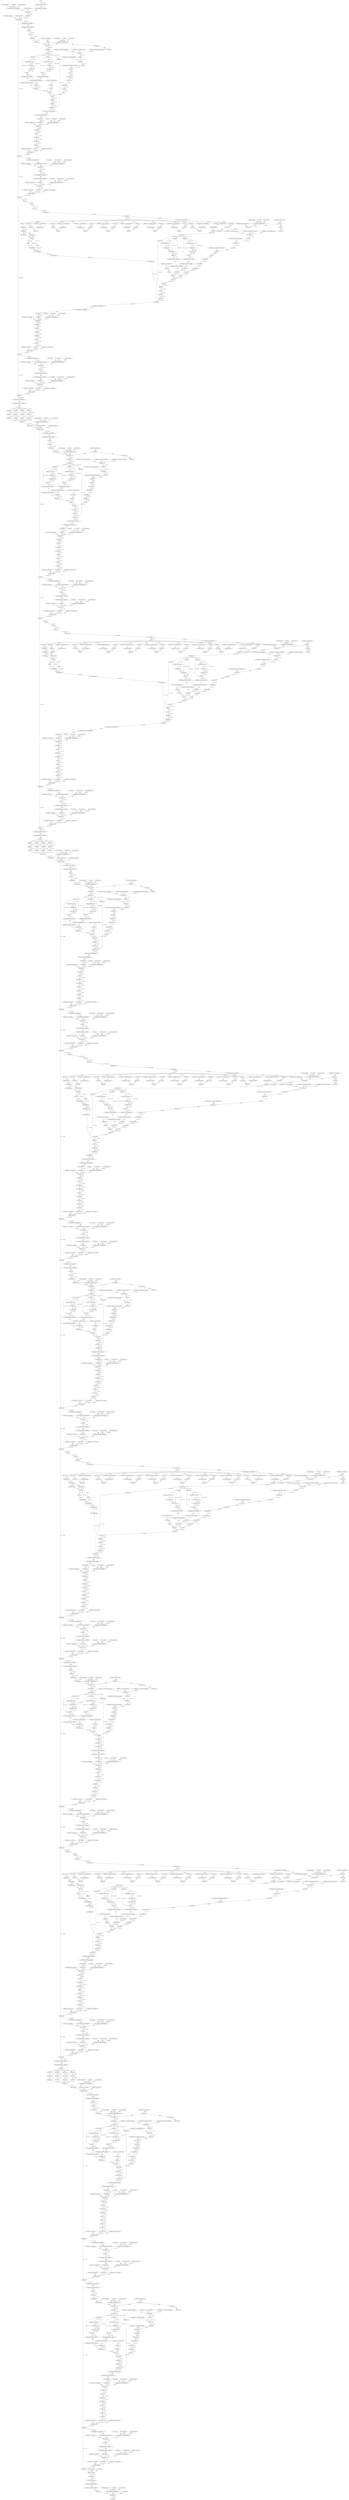 strict digraph {
"0 _scale_0" [id=0, type="get_attr"];
"1 _zero_point_0" [id=1, type="get_attr"];
"2 _frozen_param0" [id=2, type="get_attr"];
"3 dequantize_per_channel_default" [id=3, type="dequantize_per_channel"];
"4 _scale_1" [id=4, type="get_attr"];
"5 _zero_point_1" [id=5, type="get_attr"];
"6 _frozen_param1" [id=6, type="get_attr"];
"7 dequantize_per_channel_default_1" [id=7, type="dequantize_per_channel"];
"8 features_1_0_attn_qkv_bias" [id=8, type="get_attr"];
"9 features_1_0_attn_proj_bias" [id=9, type="get_attr"];
"10 features_1_0_attn_logit_scale" [id=10, type="get_attr"];
"11 _scale_2" [id=11, type="get_attr"];
"12 _zero_point_2" [id=12, type="get_attr"];
"13 _frozen_param2" [id=13, type="get_attr"];
"14 dequantize_per_channel_default_2" [id=14, type="dequantize_per_channel"];
"15 _scale_3" [id=15, type="get_attr"];
"16 _zero_point_3" [id=16, type="get_attr"];
"17 _frozen_param3" [id=17, type="get_attr"];
"18 dequantize_per_channel_default_3" [id=18, type="dequantize_per_channel"];
"19 features_1_1_attn_qkv_bias" [id=19, type="get_attr"];
"20 features_1_1_attn_proj_bias" [id=20, type="get_attr"];
"21 features_1_1_attn_logit_scale" [id=21, type="get_attr"];
"22 _scale_4" [id=22, type="get_attr"];
"23 _zero_point_4" [id=23, type="get_attr"];
"24 _frozen_param4" [id=24, type="get_attr"];
"25 dequantize_per_channel_default_4" [id=25, type="dequantize_per_channel"];
"26 _scale_5" [id=26, type="get_attr"];
"27 _zero_point_5" [id=27, type="get_attr"];
"28 _frozen_param5" [id=28, type="get_attr"];
"29 dequantize_per_channel_default_5" [id=29, type="dequantize_per_channel"];
"30 features_3_0_attn_qkv_bias" [id=30, type="get_attr"];
"31 features_3_0_attn_proj_bias" [id=31, type="get_attr"];
"32 features_3_0_attn_logit_scale" [id=32, type="get_attr"];
"33 _scale_6" [id=33, type="get_attr"];
"34 _zero_point_6" [id=34, type="get_attr"];
"35 _frozen_param6" [id=35, type="get_attr"];
"36 dequantize_per_channel_default_6" [id=36, type="dequantize_per_channel"];
"37 _scale_7" [id=37, type="get_attr"];
"38 _zero_point_7" [id=38, type="get_attr"];
"39 _frozen_param7" [id=39, type="get_attr"];
"40 dequantize_per_channel_default_7" [id=40, type="dequantize_per_channel"];
"41 features_3_1_attn_qkv_bias" [id=41, type="get_attr"];
"42 features_3_1_attn_proj_bias" [id=42, type="get_attr"];
"43 features_3_1_attn_logit_scale" [id=43, type="get_attr"];
"44 _scale_8" [id=44, type="get_attr"];
"45 _zero_point_8" [id=45, type="get_attr"];
"46 _frozen_param8" [id=46, type="get_attr"];
"47 dequantize_per_channel_default_8" [id=47, type="dequantize_per_channel"];
"48 _scale_9" [id=48, type="get_attr"];
"49 _zero_point_9" [id=49, type="get_attr"];
"50 _frozen_param9" [id=50, type="get_attr"];
"51 dequantize_per_channel_default_9" [id=51, type="dequantize_per_channel"];
"52 features_5_0_attn_qkv_bias" [id=52, type="get_attr"];
"53 features_5_0_attn_proj_bias" [id=53, type="get_attr"];
"54 features_5_0_attn_logit_scale" [id=54, type="get_attr"];
"55 _scale_10" [id=55, type="get_attr"];
"56 _zero_point_10" [id=56, type="get_attr"];
"57 _frozen_param10" [id=57, type="get_attr"];
"58 dequantize_per_channel_default_10" [id=58, type="dequantize_per_channel"];
"59 _scale_11" [id=59, type="get_attr"];
"60 _zero_point_11" [id=60, type="get_attr"];
"61 _frozen_param11" [id=61, type="get_attr"];
"62 dequantize_per_channel_default_11" [id=62, type="dequantize_per_channel"];
"63 features_5_1_attn_qkv_bias" [id=63, type="get_attr"];
"64 features_5_1_attn_proj_bias" [id=64, type="get_attr"];
"65 features_5_1_attn_logit_scale" [id=65, type="get_attr"];
"66 _scale_12" [id=66, type="get_attr"];
"67 _zero_point_12" [id=67, type="get_attr"];
"68 _frozen_param12" [id=68, type="get_attr"];
"69 dequantize_per_channel_default_12" [id=69, type="dequantize_per_channel"];
"70 _scale_13" [id=70, type="get_attr"];
"71 _zero_point_13" [id=71, type="get_attr"];
"72 _frozen_param13" [id=72, type="get_attr"];
"73 dequantize_per_channel_default_13" [id=73, type="dequantize_per_channel"];
"74 features_5_2_attn_qkv_bias" [id=74, type="get_attr"];
"75 features_5_2_attn_proj_bias" [id=75, type="get_attr"];
"76 features_5_2_attn_logit_scale" [id=76, type="get_attr"];
"77 _scale_14" [id=77, type="get_attr"];
"78 _zero_point_14" [id=78, type="get_attr"];
"79 _frozen_param14" [id=79, type="get_attr"];
"80 dequantize_per_channel_default_14" [id=80, type="dequantize_per_channel"];
"81 _scale_15" [id=81, type="get_attr"];
"82 _zero_point_15" [id=82, type="get_attr"];
"83 _frozen_param15" [id=83, type="get_attr"];
"84 dequantize_per_channel_default_15" [id=84, type="dequantize_per_channel"];
"85 features_5_3_attn_qkv_bias" [id=85, type="get_attr"];
"86 features_5_3_attn_proj_bias" [id=86, type="get_attr"];
"87 features_5_3_attn_logit_scale" [id=87, type="get_attr"];
"88 _scale_16" [id=88, type="get_attr"];
"89 _zero_point_16" [id=89, type="get_attr"];
"90 _frozen_param16" [id=90, type="get_attr"];
"91 dequantize_per_channel_default_16" [id=91, type="dequantize_per_channel"];
"92 _scale_17" [id=92, type="get_attr"];
"93 _zero_point_17" [id=93, type="get_attr"];
"94 _frozen_param17" [id=94, type="get_attr"];
"95 dequantize_per_channel_default_17" [id=95, type="dequantize_per_channel"];
"96 features_5_4_attn_qkv_bias" [id=96, type="get_attr"];
"97 features_5_4_attn_proj_bias" [id=97, type="get_attr"];
"98 features_5_4_attn_logit_scale" [id=98, type="get_attr"];
"99 _scale_18" [id=99, type="get_attr"];
"100 _zero_point_18" [id=100, type="get_attr"];
"101 _frozen_param18" [id=101, type="get_attr"];
"102 dequantize_per_channel_default_18" [id=102, type="dequantize_per_channel"];
"103 _scale_19" [id=103, type="get_attr"];
"104 _zero_point_19" [id=104, type="get_attr"];
"105 _frozen_param19" [id=105, type="get_attr"];
"106 dequantize_per_channel_default_19" [id=106, type="dequantize_per_channel"];
"107 features_5_5_attn_qkv_bias" [id=107, type="get_attr"];
"108 features_5_5_attn_proj_bias" [id=108, type="get_attr"];
"109 features_5_5_attn_logit_scale" [id=109, type="get_attr"];
"110 _scale_20" [id=110, type="get_attr"];
"111 _zero_point_20" [id=111, type="get_attr"];
"112 _frozen_param20" [id=112, type="get_attr"];
"113 dequantize_per_channel_default_20" [id=113, type="dequantize_per_channel"];
"114 _scale_21" [id=114, type="get_attr"];
"115 _zero_point_21" [id=115, type="get_attr"];
"116 _frozen_param21" [id=116, type="get_attr"];
"117 dequantize_per_channel_default_21" [id=117, type="dequantize_per_channel"];
"118 features_7_0_attn_qkv_bias" [id=118, type="get_attr"];
"119 features_7_0_attn_proj_bias" [id=119, type="get_attr"];
"120 features_7_0_attn_logit_scale" [id=120, type="get_attr"];
"121 _scale_22" [id=121, type="get_attr"];
"122 _zero_point_22" [id=122, type="get_attr"];
"123 _frozen_param22" [id=123, type="get_attr"];
"124 dequantize_per_channel_default_22" [id=124, type="dequantize_per_channel"];
"125 _scale_23" [id=125, type="get_attr"];
"126 _zero_point_23" [id=126, type="get_attr"];
"127 _frozen_param23" [id=127, type="get_attr"];
"128 dequantize_per_channel_default_23" [id=128, type="dequantize_per_channel"];
"129 features_7_1_attn_qkv_bias" [id=129, type="get_attr"];
"130 features_7_1_attn_proj_bias" [id=130, type="get_attr"];
"131 features_7_1_attn_logit_scale" [id=131, type="get_attr"];
"132 _scale_24" [id=132, type="get_attr"];
"133 _zero_point_24" [id=133, type="get_attr"];
"134 _frozen_param24" [id=134, type="get_attr"];
"135 dequantize_per_channel_default_24" [id=135, type="dequantize_per_channel"];
"136 features_0_0_bias" [id=136, type="get_attr"];
"137 features_0_2_weight" [id=137, type="get_attr"];
"138 features_0_2_bias" [id=138, type="get_attr"];
"139 features_1_0_attn_cpb_mlp_0_weight" [id=139, type="get_attr"];
"140 features_1_0_attn_cpb_mlp_0_bias" [id=140, type="get_attr"];
"141 features_1_0_attn_cpb_mlp_2_weight" [id=141, type="get_attr"];
"142 features_1_0_norm1_weight" [id=142, type="get_attr"];
"143 features_1_0_norm1_bias" [id=143, type="get_attr"];
"144 _scale_25" [id=144, type="get_attr"];
"145 _zero_point_25" [id=145, type="get_attr"];
"146 _frozen_param25" [id=146, type="get_attr"];
"147 dequantize_per_channel_default_25" [id=147, type="dequantize_per_channel"];
"148 features_1_0_mlp_0_bias" [id=148, type="get_attr"];
"149 _scale_26" [id=149, type="get_attr"];
"150 _zero_point_26" [id=150, type="get_attr"];
"151 _frozen_param26" [id=151, type="get_attr"];
"152 dequantize_per_channel_default_26" [id=152, type="dequantize_per_channel"];
"153 features_1_0_mlp_3_bias" [id=153, type="get_attr"];
"154 features_1_0_norm2_weight" [id=154, type="get_attr"];
"155 features_1_0_norm2_bias" [id=155, type="get_attr"];
"156 features_1_1_attn_cpb_mlp_0_weight" [id=156, type="get_attr"];
"157 features_1_1_attn_cpb_mlp_0_bias" [id=157, type="get_attr"];
"158 features_1_1_attn_cpb_mlp_2_weight" [id=158, type="get_attr"];
"159 features_1_1_norm1_weight" [id=159, type="get_attr"];
"160 features_1_1_norm1_bias" [id=160, type="get_attr"];
"161 _scale_27" [id=161, type="get_attr"];
"162 _zero_point_27" [id=162, type="get_attr"];
"163 _frozen_param27" [id=163, type="get_attr"];
"164 dequantize_per_channel_default_27" [id=164, type="dequantize_per_channel"];
"165 features_1_1_mlp_0_bias" [id=165, type="get_attr"];
"166 _scale_28" [id=166, type="get_attr"];
"167 _zero_point_28" [id=167, type="get_attr"];
"168 _frozen_param28" [id=168, type="get_attr"];
"169 dequantize_per_channel_default_28" [id=169, type="dequantize_per_channel"];
"170 features_1_1_mlp_3_bias" [id=170, type="get_attr"];
"171 features_1_1_norm2_weight" [id=171, type="get_attr"];
"172 features_1_1_norm2_bias" [id=172, type="get_attr"];
"173 _scale_29" [id=173, type="get_attr"];
"174 _zero_point_29" [id=174, type="get_attr"];
"175 _frozen_param29" [id=175, type="get_attr"];
"176 dequantize_per_channel_default_29" [id=176, type="dequantize_per_channel"];
"177 features_2_norm_weight" [id=177, type="get_attr"];
"178 features_2_norm_bias" [id=178, type="get_attr"];
"179 features_3_0_attn_cpb_mlp_0_weight" [id=179, type="get_attr"];
"180 features_3_0_attn_cpb_mlp_0_bias" [id=180, type="get_attr"];
"181 features_3_0_attn_cpb_mlp_2_weight" [id=181, type="get_attr"];
"182 features_3_0_norm1_weight" [id=182, type="get_attr"];
"183 features_3_0_norm1_bias" [id=183, type="get_attr"];
"184 _scale_30" [id=184, type="get_attr"];
"185 _zero_point_30" [id=185, type="get_attr"];
"186 _frozen_param30" [id=186, type="get_attr"];
"187 dequantize_per_channel_default_30" [id=187, type="dequantize_per_channel"];
"188 features_3_0_mlp_0_bias" [id=188, type="get_attr"];
"189 _scale_31" [id=189, type="get_attr"];
"190 _zero_point_31" [id=190, type="get_attr"];
"191 _frozen_param31" [id=191, type="get_attr"];
"192 dequantize_per_channel_default_31" [id=192, type="dequantize_per_channel"];
"193 features_3_0_mlp_3_bias" [id=193, type="get_attr"];
"194 features_3_0_norm2_weight" [id=194, type="get_attr"];
"195 features_3_0_norm2_bias" [id=195, type="get_attr"];
"196 features_3_1_attn_cpb_mlp_0_weight" [id=196, type="get_attr"];
"197 features_3_1_attn_cpb_mlp_0_bias" [id=197, type="get_attr"];
"198 features_3_1_attn_cpb_mlp_2_weight" [id=198, type="get_attr"];
"199 features_3_1_norm1_weight" [id=199, type="get_attr"];
"200 features_3_1_norm1_bias" [id=200, type="get_attr"];
"201 _scale_32" [id=201, type="get_attr"];
"202 _zero_point_32" [id=202, type="get_attr"];
"203 _frozen_param32" [id=203, type="get_attr"];
"204 dequantize_per_channel_default_32" [id=204, type="dequantize_per_channel"];
"205 features_3_1_mlp_0_bias" [id=205, type="get_attr"];
"206 _scale_33" [id=206, type="get_attr"];
"207 _zero_point_33" [id=207, type="get_attr"];
"208 _frozen_param33" [id=208, type="get_attr"];
"209 dequantize_per_channel_default_33" [id=209, type="dequantize_per_channel"];
"210 features_3_1_mlp_3_bias" [id=210, type="get_attr"];
"211 features_3_1_norm2_weight" [id=211, type="get_attr"];
"212 features_3_1_norm2_bias" [id=212, type="get_attr"];
"213 _scale_34" [id=213, type="get_attr"];
"214 _zero_point_34" [id=214, type="get_attr"];
"215 _frozen_param34" [id=215, type="get_attr"];
"216 dequantize_per_channel_default_34" [id=216, type="dequantize_per_channel"];
"217 features_4_norm_weight" [id=217, type="get_attr"];
"218 features_4_norm_bias" [id=218, type="get_attr"];
"219 features_5_0_attn_cpb_mlp_0_weight" [id=219, type="get_attr"];
"220 features_5_0_attn_cpb_mlp_0_bias" [id=220, type="get_attr"];
"221 features_5_0_attn_cpb_mlp_2_weight" [id=221, type="get_attr"];
"222 features_5_0_norm1_weight" [id=222, type="get_attr"];
"223 features_5_0_norm1_bias" [id=223, type="get_attr"];
"224 _scale_35" [id=224, type="get_attr"];
"225 _zero_point_35" [id=225, type="get_attr"];
"226 _frozen_param35" [id=226, type="get_attr"];
"227 dequantize_per_channel_default_35" [id=227, type="dequantize_per_channel"];
"228 features_5_0_mlp_0_bias" [id=228, type="get_attr"];
"229 _scale_36" [id=229, type="get_attr"];
"230 _zero_point_36" [id=230, type="get_attr"];
"231 _frozen_param36" [id=231, type="get_attr"];
"232 dequantize_per_channel_default_36" [id=232, type="dequantize_per_channel"];
"233 features_5_0_mlp_3_bias" [id=233, type="get_attr"];
"234 features_5_0_norm2_weight" [id=234, type="get_attr"];
"235 features_5_0_norm2_bias" [id=235, type="get_attr"];
"236 features_5_1_attn_cpb_mlp_0_weight" [id=236, type="get_attr"];
"237 features_5_1_attn_cpb_mlp_0_bias" [id=237, type="get_attr"];
"238 features_5_1_attn_cpb_mlp_2_weight" [id=238, type="get_attr"];
"239 features_5_1_norm1_weight" [id=239, type="get_attr"];
"240 features_5_1_norm1_bias" [id=240, type="get_attr"];
"241 _scale_37" [id=241, type="get_attr"];
"242 _zero_point_37" [id=242, type="get_attr"];
"243 _frozen_param37" [id=243, type="get_attr"];
"244 dequantize_per_channel_default_37" [id=244, type="dequantize_per_channel"];
"245 features_5_1_mlp_0_bias" [id=245, type="get_attr"];
"246 _scale_38" [id=246, type="get_attr"];
"247 _zero_point_38" [id=247, type="get_attr"];
"248 _frozen_param38" [id=248, type="get_attr"];
"249 dequantize_per_channel_default_38" [id=249, type="dequantize_per_channel"];
"250 features_5_1_mlp_3_bias" [id=250, type="get_attr"];
"251 features_5_1_norm2_weight" [id=251, type="get_attr"];
"252 features_5_1_norm2_bias" [id=252, type="get_attr"];
"253 features_5_2_attn_cpb_mlp_0_weight" [id=253, type="get_attr"];
"254 features_5_2_attn_cpb_mlp_0_bias" [id=254, type="get_attr"];
"255 features_5_2_attn_cpb_mlp_2_weight" [id=255, type="get_attr"];
"256 features_5_2_norm1_weight" [id=256, type="get_attr"];
"257 features_5_2_norm1_bias" [id=257, type="get_attr"];
"258 _scale_39" [id=258, type="get_attr"];
"259 _zero_point_39" [id=259, type="get_attr"];
"260 _frozen_param39" [id=260, type="get_attr"];
"261 dequantize_per_channel_default_39" [id=261, type="dequantize_per_channel"];
"262 features_5_2_mlp_0_bias" [id=262, type="get_attr"];
"263 _scale_40" [id=263, type="get_attr"];
"264 _zero_point_40" [id=264, type="get_attr"];
"265 _frozen_param40" [id=265, type="get_attr"];
"266 dequantize_per_channel_default_40" [id=266, type="dequantize_per_channel"];
"267 features_5_2_mlp_3_bias" [id=267, type="get_attr"];
"268 features_5_2_norm2_weight" [id=268, type="get_attr"];
"269 features_5_2_norm2_bias" [id=269, type="get_attr"];
"270 features_5_3_attn_cpb_mlp_0_weight" [id=270, type="get_attr"];
"271 features_5_3_attn_cpb_mlp_0_bias" [id=271, type="get_attr"];
"272 features_5_3_attn_cpb_mlp_2_weight" [id=272, type="get_attr"];
"273 features_5_3_norm1_weight" [id=273, type="get_attr"];
"274 features_5_3_norm1_bias" [id=274, type="get_attr"];
"275 _scale_41" [id=275, type="get_attr"];
"276 _zero_point_41" [id=276, type="get_attr"];
"277 _frozen_param41" [id=277, type="get_attr"];
"278 dequantize_per_channel_default_41" [id=278, type="dequantize_per_channel"];
"279 features_5_3_mlp_0_bias" [id=279, type="get_attr"];
"280 _scale_42" [id=280, type="get_attr"];
"281 _zero_point_42" [id=281, type="get_attr"];
"282 _frozen_param42" [id=282, type="get_attr"];
"283 dequantize_per_channel_default_42" [id=283, type="dequantize_per_channel"];
"284 features_5_3_mlp_3_bias" [id=284, type="get_attr"];
"285 features_5_3_norm2_weight" [id=285, type="get_attr"];
"286 features_5_3_norm2_bias" [id=286, type="get_attr"];
"287 features_5_4_attn_cpb_mlp_0_weight" [id=287, type="get_attr"];
"288 features_5_4_attn_cpb_mlp_0_bias" [id=288, type="get_attr"];
"289 features_5_4_attn_cpb_mlp_2_weight" [id=289, type="get_attr"];
"290 features_5_4_norm1_weight" [id=290, type="get_attr"];
"291 features_5_4_norm1_bias" [id=291, type="get_attr"];
"292 _scale_43" [id=292, type="get_attr"];
"293 _zero_point_43" [id=293, type="get_attr"];
"294 _frozen_param43" [id=294, type="get_attr"];
"295 dequantize_per_channel_default_43" [id=295, type="dequantize_per_channel"];
"296 features_5_4_mlp_0_bias" [id=296, type="get_attr"];
"297 _scale_44" [id=297, type="get_attr"];
"298 _zero_point_44" [id=298, type="get_attr"];
"299 _frozen_param44" [id=299, type="get_attr"];
"300 dequantize_per_channel_default_44" [id=300, type="dequantize_per_channel"];
"301 features_5_4_mlp_3_bias" [id=301, type="get_attr"];
"302 features_5_4_norm2_weight" [id=302, type="get_attr"];
"303 features_5_4_norm2_bias" [id=303, type="get_attr"];
"304 features_5_5_attn_cpb_mlp_0_weight" [id=304, type="get_attr"];
"305 features_5_5_attn_cpb_mlp_0_bias" [id=305, type="get_attr"];
"306 features_5_5_attn_cpb_mlp_2_weight" [id=306, type="get_attr"];
"307 features_5_5_norm1_weight" [id=307, type="get_attr"];
"308 features_5_5_norm1_bias" [id=308, type="get_attr"];
"309 _scale_45" [id=309, type="get_attr"];
"310 _zero_point_45" [id=310, type="get_attr"];
"311 _frozen_param45" [id=311, type="get_attr"];
"312 dequantize_per_channel_default_45" [id=312, type="dequantize_per_channel"];
"313 features_5_5_mlp_0_bias" [id=313, type="get_attr"];
"314 _scale_46" [id=314, type="get_attr"];
"315 _zero_point_46" [id=315, type="get_attr"];
"316 _frozen_param46" [id=316, type="get_attr"];
"317 dequantize_per_channel_default_46" [id=317, type="dequantize_per_channel"];
"318 features_5_5_mlp_3_bias" [id=318, type="get_attr"];
"319 features_5_5_norm2_weight" [id=319, type="get_attr"];
"320 features_5_5_norm2_bias" [id=320, type="get_attr"];
"321 _scale_47" [id=321, type="get_attr"];
"322 _zero_point_47" [id=322, type="get_attr"];
"323 _frozen_param47" [id=323, type="get_attr"];
"324 dequantize_per_channel_default_47" [id=324, type="dequantize_per_channel"];
"325 features_6_norm_weight" [id=325, type="get_attr"];
"326 features_6_norm_bias" [id=326, type="get_attr"];
"327 features_7_0_attn_cpb_mlp_0_weight" [id=327, type="get_attr"];
"328 features_7_0_attn_cpb_mlp_0_bias" [id=328, type="get_attr"];
"329 features_7_0_attn_cpb_mlp_2_weight" [id=329, type="get_attr"];
"330 features_7_0_norm1_weight" [id=330, type="get_attr"];
"331 features_7_0_norm1_bias" [id=331, type="get_attr"];
"332 _scale_48" [id=332, type="get_attr"];
"333 _zero_point_48" [id=333, type="get_attr"];
"334 _frozen_param48" [id=334, type="get_attr"];
"335 dequantize_per_channel_default_48" [id=335, type="dequantize_per_channel"];
"336 features_7_0_mlp_0_bias" [id=336, type="get_attr"];
"337 _scale_49" [id=337, type="get_attr"];
"338 _zero_point_49" [id=338, type="get_attr"];
"339 _frozen_param49" [id=339, type="get_attr"];
"340 dequantize_per_channel_default_49" [id=340, type="dequantize_per_channel"];
"341 features_7_0_mlp_3_bias" [id=341, type="get_attr"];
"342 features_7_0_norm2_weight" [id=342, type="get_attr"];
"343 features_7_0_norm2_bias" [id=343, type="get_attr"];
"344 features_7_1_attn_cpb_mlp_0_weight" [id=344, type="get_attr"];
"345 features_7_1_attn_cpb_mlp_0_bias" [id=345, type="get_attr"];
"346 features_7_1_attn_cpb_mlp_2_weight" [id=346, type="get_attr"];
"347 features_7_1_norm1_weight" [id=347, type="get_attr"];
"348 features_7_1_norm1_bias" [id=348, type="get_attr"];
"349 _scale_50" [id=349, type="get_attr"];
"350 _zero_point_50" [id=350, type="get_attr"];
"351 _frozen_param50" [id=351, type="get_attr"];
"352 dequantize_per_channel_default_50" [id=352, type="dequantize_per_channel"];
"353 features_7_1_mlp_0_bias" [id=353, type="get_attr"];
"354 _scale_51" [id=354, type="get_attr"];
"355 _zero_point_51" [id=355, type="get_attr"];
"356 _frozen_param51" [id=356, type="get_attr"];
"357 dequantize_per_channel_default_51" [id=357, type="dequantize_per_channel"];
"358 features_7_1_mlp_3_bias" [id=358, type="get_attr"];
"359 features_7_1_norm2_weight" [id=359, type="get_attr"];
"360 features_7_1_norm2_bias" [id=360, type="get_attr"];
"361 norm_weight" [id=361, type="get_attr"];
"362 norm_bias" [id=362, type="get_attr"];
"363 _scale_52" [id=363, type="get_attr"];
"364 _zero_point_52" [id=364, type="get_attr"];
"365 _frozen_param52" [id=365, type="get_attr"];
"366 dequantize_per_channel_default_52" [id=366, type="dequantize_per_channel"];
"367 head_bias" [id=367, type="get_attr"];
"368 features_1_0_attn_relative_coords_table" [id=368, type="get_attr"];
"369 features_1_0_attn_relative_position_index" [id=369, type="get_attr"];
"370 features_1_1_attn_relative_coords_table" [id=370, type="get_attr"];
"371 features_1_1_attn_relative_position_index" [id=371, type="get_attr"];
"372 features_3_0_attn_relative_coords_table" [id=372, type="get_attr"];
"373 features_3_0_attn_relative_position_index" [id=373, type="get_attr"];
"374 features_3_1_attn_relative_coords_table" [id=374, type="get_attr"];
"375 features_3_1_attn_relative_position_index" [id=375, type="get_attr"];
"376 features_5_0_attn_relative_coords_table" [id=376, type="get_attr"];
"377 features_5_0_attn_relative_position_index" [id=377, type="get_attr"];
"378 features_5_1_attn_relative_coords_table" [id=378, type="get_attr"];
"379 features_5_1_attn_relative_position_index" [id=379, type="get_attr"];
"380 features_5_2_attn_relative_coords_table" [id=380, type="get_attr"];
"381 features_5_2_attn_relative_position_index" [id=381, type="get_attr"];
"382 features_5_3_attn_relative_coords_table" [id=382, type="get_attr"];
"383 features_5_3_attn_relative_position_index" [id=383, type="get_attr"];
"384 features_5_4_attn_relative_coords_table" [id=384, type="get_attr"];
"385 features_5_4_attn_relative_position_index" [id=385, type="get_attr"];
"386 features_5_5_attn_relative_coords_table" [id=386, type="get_attr"];
"387 features_5_5_attn_relative_position_index" [id=387, type="get_attr"];
"388 features_7_0_attn_relative_coords_table" [id=388, type="get_attr"];
"389 features_7_0_attn_relative_position_index" [id=389, type="get_attr"];
"390 features_7_1_attn_relative_coords_table" [id=390, type="get_attr"];
"391 features_7_1_attn_relative_position_index" [id=391, type="get_attr"];
"392 features_1_1_attn_lifted_tensor_0" [id=392, type="get_attr"];
"393 features_1_1_attn_lifted_tensor_1" [id=393, type="get_attr"];
"394 features_1_1_attn_lifted_tensor_2" [id=394, type="get_attr"];
"395 features_1_1_attn_lifted_tensor_3" [id=395, type="get_attr"];
"396 features_1_1_attn_lifted_tensor_4" [id=396, type="get_attr"];
"397 features_1_1_attn_lifted_tensor_5" [id=397, type="get_attr"];
"398 features_1_1_attn_lifted_tensor_6" [id=398, type="get_attr"];
"399 features_1_1_attn_lifted_tensor_7" [id=399, type="get_attr"];
"400 features_1_1_attn_lifted_tensor_8" [id=400, type="get_attr"];
"401 features_3_1_attn_lifted_tensor_9" [id=401, type="get_attr"];
"402 features_3_1_attn_lifted_tensor_10" [id=402, type="get_attr"];
"403 features_3_1_attn_lifted_tensor_11" [id=403, type="get_attr"];
"404 features_3_1_attn_lifted_tensor_12" [id=404, type="get_attr"];
"405 features_3_1_attn_lifted_tensor_13" [id=405, type="get_attr"];
"406 features_3_1_attn_lifted_tensor_14" [id=406, type="get_attr"];
"407 features_3_1_attn_lifted_tensor_15" [id=407, type="get_attr"];
"408 features_3_1_attn_lifted_tensor_16" [id=408, type="get_attr"];
"409 features_3_1_attn_lifted_tensor_17" [id=409, type="get_attr"];
"410 features_5_1_attn_lifted_tensor_18" [id=410, type="get_attr"];
"411 features_5_1_attn_lifted_tensor_19" [id=411, type="get_attr"];
"412 features_5_1_attn_lifted_tensor_20" [id=412, type="get_attr"];
"413 features_5_1_attn_lifted_tensor_21" [id=413, type="get_attr"];
"414 features_5_1_attn_lifted_tensor_22" [id=414, type="get_attr"];
"415 features_5_1_attn_lifted_tensor_23" [id=415, type="get_attr"];
"416 features_5_1_attn_lifted_tensor_24" [id=416, type="get_attr"];
"417 features_5_1_attn_lifted_tensor_25" [id=417, type="get_attr"];
"418 features_5_1_attn_lifted_tensor_26" [id=418, type="get_attr"];
"419 features_5_3_attn_lifted_tensor_27" [id=419, type="get_attr"];
"420 features_5_3_attn_lifted_tensor_28" [id=420, type="get_attr"];
"421 features_5_3_attn_lifted_tensor_29" [id=421, type="get_attr"];
"422 features_5_3_attn_lifted_tensor_30" [id=422, type="get_attr"];
"423 features_5_3_attn_lifted_tensor_31" [id=423, type="get_attr"];
"424 features_5_3_attn_lifted_tensor_32" [id=424, type="get_attr"];
"425 features_5_3_attn_lifted_tensor_33" [id=425, type="get_attr"];
"426 features_5_3_attn_lifted_tensor_34" [id=426, type="get_attr"];
"427 features_5_3_attn_lifted_tensor_35" [id=427, type="get_attr"];
"428 features_5_5_attn_lifted_tensor_36" [id=428, type="get_attr"];
"429 features_5_5_attn_lifted_tensor_37" [id=429, type="get_attr"];
"430 features_5_5_attn_lifted_tensor_38" [id=430, type="get_attr"];
"431 features_5_5_attn_lifted_tensor_39" [id=431, type="get_attr"];
"432 features_5_5_attn_lifted_tensor_40" [id=432, type="get_attr"];
"433 features_5_5_attn_lifted_tensor_41" [id=433, type="get_attr"];
"434 features_5_5_attn_lifted_tensor_42" [id=434, type="get_attr"];
"435 features_5_5_attn_lifted_tensor_43" [id=435, type="get_attr"];
"436 features_5_5_attn_lifted_tensor_44" [id=436, type="get_attr"];
"437 x" [id=437, type=input];
"438 quantize_per_tensor_default" [id=438, type="quantize_per_tensor"];
"439 dequantize_per_tensor_default" [id=439, type="dequantize_per_tensor"];
"440 conv2d" [id=440, type=conv2d];
"441 permute" [id=441, type=permute];
"442 layer_norm" [id=442, type="layer_norm"];
"443 quantize_per_tensor_default_1" [id=443, type="quantize_per_tensor"];
"444 dequantize_per_tensor_default_1" [id=444, type="dequantize_per_tensor"];
"445 linear" [id=445, type=linear];
"446 relu_" [id=446, type="relu_"];
"447 linear_1" [id=447, type=linear];
"448 view" [id=448, type=view];
"449 index" [id=449, type=index];
"450 view_1" [id=450, type=view];
"451 permute_1" [id=451, type=permute];
"452 contiguous" [id=452, type=contiguous];
"453 unsqueeze" [id=453, type=unsqueeze];
"454 sigmoid" [id=454, type=sigmoid];
"455 mul" [id=455, type=mul];
"456 pad" [id=456, type=pad];
"457 view_2" [id=457, type=view];
"458 permute_2" [id=458, type=permute];
"459 reshape" [id=459, type=reshape];
"460 clone" [id=460, type=clone];
"461 slice_1" [id=461, type=slice];
"462 zero_" [id=462, type="zero_"];
"463 linear_2" [id=463, type=linear];
"464 reshape_1" [id=464, type=reshape];
"465 permute_3" [id=465, type=permute];
"466 select" [id=466, type=select];
"467 select_1" [id=467, type=select];
"468 select_2" [id=468, type=select];
"469 linalg_vector_norm" [id=469, type="linalg_vector_norm"];
"470 clamp_min" [id=470, type="clamp_min"];
"471 expand_as" [id=471, type="expand_as"];
"472 div" [id=472, type=div];
"473 quantize_per_tensor_default_2" [id=473, type="quantize_per_tensor"];
"474 dequantize_per_tensor_default_2" [id=474, type="dequantize_per_tensor"];
"475 linalg_vector_norm_1" [id=475, type="linalg_vector_norm"];
"476 clamp_min_1" [id=476, type="clamp_min"];
"477 expand_as_1" [id=477, type="expand_as"];
"478 div_1" [id=478, type=div];
"479 quantize_per_tensor_default_3" [id=479, type="quantize_per_tensor"];
"480 dequantize_per_tensor_default_3" [id=480, type="dequantize_per_tensor"];
"481 transpose" [id=481, type=transpose];
"482 matmul" [id=482, type=matmul];
"483 clamp" [id=483, type=clamp];
"484 exp" [id=484, type=exp];
"485 mul_1" [id=485, type=mul];
"486 add" [id=486, type=add];
"487 softmax" [id=487, type=softmax];
"488 dropout" [id=488, type=dropout];
"489 matmul_1" [id=489, type=matmul];
"490 quantize_per_tensor_default_4" [id=490, type="quantize_per_tensor"];
"491 dequantize_per_tensor_default_4" [id=491, type="dequantize_per_tensor"];
"492 transpose_1" [id=492, type=transpose];
"493 reshape_2" [id=493, type=reshape];
"494 linear_3" [id=494, type=linear];
"495 dropout_1" [id=495, type=dropout];
"496 view_3" [id=496, type=view];
"497 permute_4" [id=497, type=permute];
"498 reshape_3" [id=498, type=reshape];
"499 slice_2" [id=499, type=slice];
"500 slice_3" [id=500, type=slice];
"501 layer_norm_1" [id=501, type="layer_norm"];
"502 add_1" [id=502, type=add];
"503 quantize_per_tensor_default_5" [id=503, type="quantize_per_tensor"];
"504 dequantize_per_tensor_default_5" [id=504, type="dequantize_per_tensor"];
"505 linear_4" [id=505, type=linear];
"506 gelu" [id=506, type=gelu];
"507 quantize_per_tensor_default_6" [id=507, type="quantize_per_tensor"];
"508 dequantize_per_tensor_default_6" [id=508, type="dequantize_per_tensor"];
"509 dropout_2" [id=509, type=dropout];
"510 linear_5" [id=510, type=linear];
"511 dropout_3" [id=511, type=dropout];
"512 layer_norm_2" [id=512, type="layer_norm"];
"513 add_2" [id=513, type=add];
"514 linear_6" [id=514, type=linear];
"515 relu__1" [id=515, type="relu_"];
"516 linear_7" [id=516, type=linear];
"517 view_4" [id=517, type=view];
"518 index_1" [id=518, type=index];
"519 view_5" [id=519, type=view];
"520 permute_5" [id=520, type=permute];
"521 contiguous_1" [id=521, type=contiguous];
"522 unsqueeze_1" [id=522, type=unsqueeze];
"523 sigmoid_1" [id=523, type=sigmoid];
"524 mul_2" [id=524, type=mul];
"525 pad_1" [id=525, type=pad];
"526 roll" [id=526, type=roll];
"527 view_6" [id=527, type=view];
"528 permute_6" [id=528, type=permute];
"529 reshape_4" [id=529, type=reshape];
"530 quantize_per_tensor_default_7" [id=530, type="quantize_per_tensor"];
"531 dequantize_per_tensor_default_7" [id=531, type="dequantize_per_tensor"];
"532 clone_1" [id=532, type=clone];
"533 slice_4" [id=533, type=slice];
"534 zero__1" [id=534, type="zero_"];
"535 linear_8" [id=535, type=linear];
"536 reshape_5" [id=536, type=reshape];
"537 permute_7" [id=537, type=permute];
"538 select_3" [id=538, type=select];
"539 select_4" [id=539, type=select];
"540 select_5" [id=540, type=select];
"541 linalg_vector_norm_2" [id=541, type="linalg_vector_norm"];
"542 clamp_min_2" [id=542, type="clamp_min"];
"543 expand_as_2" [id=543, type="expand_as"];
"544 div_2" [id=544, type=div];
"545 quantize_per_tensor_default_8" [id=545, type="quantize_per_tensor"];
"546 dequantize_per_tensor_default_8" [id=546, type="dequantize_per_tensor"];
"547 linalg_vector_norm_3" [id=547, type="linalg_vector_norm"];
"548 clamp_min_3" [id=548, type="clamp_min"];
"549 expand_as_3" [id=549, type="expand_as"];
"550 div_3" [id=550, type=div];
"551 quantize_per_tensor_default_9" [id=551, type="quantize_per_tensor"];
"552 dequantize_per_tensor_default_9" [id=552, type="dequantize_per_tensor"];
"553 transpose_2" [id=553, type=transpose];
"554 matmul_2" [id=554, type=matmul];
"555 clamp_1" [id=555, type=clamp];
"556 exp_1" [id=556, type=exp];
"557 mul_3" [id=557, type=mul];
"558 add_3" [id=558, type=add];
"559 new_zeros" [id=559, type="new_zeros"];
"560 lift_fresh_copy" [id=560, type="lift_fresh_copy"];
"561 slice_5" [id=561, type=slice];
"562 slice_6" [id=562, type=slice];
"563 fill_" [id=563, type="fill_"];
"564 lift_fresh_copy_1" [id=564, type="lift_fresh_copy"];
"565 slice_7" [id=565, type=slice];
"566 slice_8" [id=566, type=slice];
"567 fill__1" [id=567, type="fill_"];
"568 lift_fresh_copy_2" [id=568, type="lift_fresh_copy"];
"569 slice_9" [id=569, type=slice];
"570 slice_10" [id=570, type=slice];
"571 fill__2" [id=571, type="fill_"];
"572 lift_fresh_copy_3" [id=572, type="lift_fresh_copy"];
"573 slice_11" [id=573, type=slice];
"574 slice_12" [id=574, type=slice];
"575 fill__3" [id=575, type="fill_"];
"576 lift_fresh_copy_4" [id=576, type="lift_fresh_copy"];
"577 slice_13" [id=577, type=slice];
"578 slice_14" [id=578, type=slice];
"579 fill__4" [id=579, type="fill_"];
"580 lift_fresh_copy_5" [id=580, type="lift_fresh_copy"];
"581 slice_15" [id=581, type=slice];
"582 slice_16" [id=582, type=slice];
"583 fill__5" [id=583, type="fill_"];
"584 lift_fresh_copy_6" [id=584, type="lift_fresh_copy"];
"585 slice_17" [id=585, type=slice];
"586 slice_18" [id=586, type=slice];
"587 fill__6" [id=587, type="fill_"];
"588 lift_fresh_copy_7" [id=588, type="lift_fresh_copy"];
"589 slice_19" [id=589, type=slice];
"590 slice_20" [id=590, type=slice];
"591 fill__7" [id=591, type="fill_"];
"592 lift_fresh_copy_8" [id=592, type="lift_fresh_copy"];
"593 slice_21" [id=593, type=slice];
"594 slice_22" [id=594, type=slice];
"595 fill__8" [id=595, type="fill_"];
"596 view_7" [id=596, type=view];
"597 permute_8" [id=597, type=permute];
"598 reshape_6" [id=598, type=reshape];
"599 unsqueeze_2" [id=599, type=unsqueeze];
"600 unsqueeze_3" [id=600, type=unsqueeze];
"601 sub" [id=601, type=sub];
"602 ne" [id=602, type=ne];
"603 masked_fill" [id=603, type="masked_fill"];
"604 eq" [id=604, type=eq];
"605 masked_fill_1" [id=605, type="masked_fill"];
"606 view_8" [id=606, type=view];
"607 unsqueeze_4" [id=607, type=unsqueeze];
"608 unsqueeze_5" [id=608, type=unsqueeze];
"609 add_4" [id=609, type=add];
"610 view_9" [id=610, type=view];
"611 softmax_1" [id=611, type=softmax];
"612 dropout_4" [id=612, type=dropout];
"613 matmul_3" [id=613, type=matmul];
"614 quantize_per_tensor_default_10" [id=614, type="quantize_per_tensor"];
"615 dequantize_per_tensor_default_10" [id=615, type="dequantize_per_tensor"];
"616 transpose_3" [id=616, type=transpose];
"617 reshape_7" [id=617, type=reshape];
"618 linear_9" [id=618, type=linear];
"619 dropout_5" [id=619, type=dropout];
"620 view_10" [id=620, type=view];
"621 permute_9" [id=621, type=permute];
"622 reshape_8" [id=622, type=reshape];
"623 roll_1" [id=623, type=roll];
"624 slice_23" [id=624, type=slice];
"625 slice_24" [id=625, type=slice];
"626 layer_norm_3" [id=626, type="layer_norm"];
"627 add_5" [id=627, type=add];
"628 quantize_per_tensor_default_11" [id=628, type="quantize_per_tensor"];
"629 dequantize_per_tensor_default_11" [id=629, type="dequantize_per_tensor"];
"630 linear_10" [id=630, type=linear];
"631 gelu_1" [id=631, type=gelu];
"632 quantize_per_tensor_default_12" [id=632, type="quantize_per_tensor"];
"633 dequantize_per_tensor_default_12" [id=633, type="dequantize_per_tensor"];
"634 dropout_6" [id=634, type=dropout];
"635 linear_11" [id=635, type=linear];
"636 dropout_7" [id=636, type=dropout];
"637 layer_norm_4" [id=637, type="layer_norm"];
"638 add_6" [id=638, type=add];
"639 quantize_per_tensor_default_13" [id=639, type="quantize_per_tensor"];
"640 dequantize_per_tensor_default_13" [id=640, type="dequantize_per_tensor"];
"641 pad_2" [id=641, type=pad];
"642 slice_25" [id=642, type=slice];
"643 slice_26" [id=643, type=slice];
"644 slice_27" [id=644, type=slice];
"645 slice_28" [id=645, type=slice];
"646 slice_29" [id=646, type=slice];
"647 slice_30" [id=647, type=slice];
"648 slice_31" [id=648, type=slice];
"649 slice_32" [id=649, type=slice];
"650 slice_33" [id=650, type=slice];
"651 slice_34" [id=651, type=slice];
"652 slice_35" [id=652, type=slice];
"653 slice_36" [id=653, type=slice];
"654 cat" [id=654, type=cat];
"655 linear_12" [id=655, type=linear];
"656 layer_norm_5" [id=656, type="layer_norm"];
"657 quantize_per_tensor_default_14" [id=657, type="quantize_per_tensor"];
"658 dequantize_per_tensor_default_14" [id=658, type="dequantize_per_tensor"];
"659 linear_13" [id=659, type=linear];
"660 relu__2" [id=660, type="relu_"];
"661 linear_14" [id=661, type=linear];
"662 view_11" [id=662, type=view];
"663 index_2" [id=663, type=index];
"664 view_12" [id=664, type=view];
"665 permute_10" [id=665, type=permute];
"666 contiguous_2" [id=666, type=contiguous];
"667 unsqueeze_6" [id=667, type=unsqueeze];
"668 sigmoid_2" [id=668, type=sigmoid];
"669 mul_4" [id=669, type=mul];
"670 pad_3" [id=670, type=pad];
"671 view_13" [id=671, type=view];
"672 permute_11" [id=672, type=permute];
"673 reshape_9" [id=673, type=reshape];
"674 clone_2" [id=674, type=clone];
"675 slice_37" [id=675, type=slice];
"676 zero__2" [id=676, type="zero_"];
"677 linear_15" [id=677, type=linear];
"678 reshape_10" [id=678, type=reshape];
"679 permute_12" [id=679, type=permute];
"680 select_6" [id=680, type=select];
"681 select_7" [id=681, type=select];
"682 select_8" [id=682, type=select];
"683 linalg_vector_norm_4" [id=683, type="linalg_vector_norm"];
"684 clamp_min_4" [id=684, type="clamp_min"];
"685 expand_as_4" [id=685, type="expand_as"];
"686 div_4" [id=686, type=div];
"687 quantize_per_tensor_default_15" [id=687, type="quantize_per_tensor"];
"688 dequantize_per_tensor_default_15" [id=688, type="dequantize_per_tensor"];
"689 linalg_vector_norm_5" [id=689, type="linalg_vector_norm"];
"690 clamp_min_5" [id=690, type="clamp_min"];
"691 expand_as_5" [id=691, type="expand_as"];
"692 div_5" [id=692, type=div];
"693 quantize_per_tensor_default_16" [id=693, type="quantize_per_tensor"];
"694 dequantize_per_tensor_default_16" [id=694, type="dequantize_per_tensor"];
"695 transpose_4" [id=695, type=transpose];
"696 matmul_4" [id=696, type=matmul];
"697 clamp_2" [id=697, type=clamp];
"698 exp_2" [id=698, type=exp];
"699 mul_5" [id=699, type=mul];
"700 add_7" [id=700, type=add];
"701 softmax_2" [id=701, type=softmax];
"702 dropout_8" [id=702, type=dropout];
"703 matmul_5" [id=703, type=matmul];
"704 quantize_per_tensor_default_17" [id=704, type="quantize_per_tensor"];
"705 dequantize_per_tensor_default_17" [id=705, type="dequantize_per_tensor"];
"706 transpose_5" [id=706, type=transpose];
"707 reshape_11" [id=707, type=reshape];
"708 linear_16" [id=708, type=linear];
"709 dropout_9" [id=709, type=dropout];
"710 view_14" [id=710, type=view];
"711 permute_13" [id=711, type=permute];
"712 reshape_12" [id=712, type=reshape];
"713 slice_38" [id=713, type=slice];
"714 slice_39" [id=714, type=slice];
"715 slice_40" [id=715, type=slice];
"716 slice_41" [id=716, type=slice];
"717 contiguous_3" [id=717, type=contiguous];
"718 layer_norm_6" [id=718, type="layer_norm"];
"719 add_8" [id=719, type=add];
"720 quantize_per_tensor_default_18" [id=720, type="quantize_per_tensor"];
"721 dequantize_per_tensor_default_18" [id=721, type="dequantize_per_tensor"];
"722 linear_17" [id=722, type=linear];
"723 gelu_2" [id=723, type=gelu];
"724 quantize_per_tensor_default_19" [id=724, type="quantize_per_tensor"];
"725 dequantize_per_tensor_default_19" [id=725, type="dequantize_per_tensor"];
"726 dropout_10" [id=726, type=dropout];
"727 linear_18" [id=727, type=linear];
"728 dropout_11" [id=728, type=dropout];
"729 layer_norm_7" [id=729, type="layer_norm"];
"730 add_9" [id=730, type=add];
"731 linear_19" [id=731, type=linear];
"732 relu__3" [id=732, type="relu_"];
"733 linear_20" [id=733, type=linear];
"734 view_15" [id=734, type=view];
"735 index_3" [id=735, type=index];
"736 view_16" [id=736, type=view];
"737 permute_14" [id=737, type=permute];
"738 contiguous_4" [id=738, type=contiguous];
"739 unsqueeze_7" [id=739, type=unsqueeze];
"740 sigmoid_3" [id=740, type=sigmoid];
"741 mul_6" [id=741, type=mul];
"742 pad_4" [id=742, type=pad];
"743 roll_2" [id=743, type=roll];
"744 view_17" [id=744, type=view];
"745 permute_15" [id=745, type=permute];
"746 reshape_13" [id=746, type=reshape];
"747 quantize_per_tensor_default_20" [id=747, type="quantize_per_tensor"];
"748 dequantize_per_tensor_default_20" [id=748, type="dequantize_per_tensor"];
"749 clone_3" [id=749, type=clone];
"750 slice_42" [id=750, type=slice];
"751 zero__3" [id=751, type="zero_"];
"752 linear_21" [id=752, type=linear];
"753 reshape_14" [id=753, type=reshape];
"754 permute_16" [id=754, type=permute];
"755 select_9" [id=755, type=select];
"756 select_10" [id=756, type=select];
"757 select_11" [id=757, type=select];
"758 linalg_vector_norm_6" [id=758, type="linalg_vector_norm"];
"759 clamp_min_6" [id=759, type="clamp_min"];
"760 expand_as_6" [id=760, type="expand_as"];
"761 div_6" [id=761, type=div];
"762 quantize_per_tensor_default_21" [id=762, type="quantize_per_tensor"];
"763 dequantize_per_tensor_default_21" [id=763, type="dequantize_per_tensor"];
"764 linalg_vector_norm_7" [id=764, type="linalg_vector_norm"];
"765 clamp_min_7" [id=765, type="clamp_min"];
"766 expand_as_7" [id=766, type="expand_as"];
"767 div_7" [id=767, type=div];
"768 quantize_per_tensor_default_22" [id=768, type="quantize_per_tensor"];
"769 dequantize_per_tensor_default_22" [id=769, type="dequantize_per_tensor"];
"770 transpose_6" [id=770, type=transpose];
"771 matmul_6" [id=771, type=matmul];
"772 clamp_3" [id=772, type=clamp];
"773 exp_3" [id=773, type=exp];
"774 mul_7" [id=774, type=mul];
"775 add_10" [id=775, type=add];
"776 new_zeros_1" [id=776, type="new_zeros"];
"777 lift_fresh_copy_9" [id=777, type="lift_fresh_copy"];
"778 slice_43" [id=778, type=slice];
"779 slice_44" [id=779, type=slice];
"780 fill__9" [id=780, type="fill_"];
"781 lift_fresh_copy_10" [id=781, type="lift_fresh_copy"];
"782 slice_45" [id=782, type=slice];
"783 slice_46" [id=783, type=slice];
"784 fill__10" [id=784, type="fill_"];
"785 lift_fresh_copy_11" [id=785, type="lift_fresh_copy"];
"786 slice_47" [id=786, type=slice];
"787 slice_48" [id=787, type=slice];
"788 fill__11" [id=788, type="fill_"];
"789 lift_fresh_copy_12" [id=789, type="lift_fresh_copy"];
"790 slice_49" [id=790, type=slice];
"791 slice_50" [id=791, type=slice];
"792 fill__12" [id=792, type="fill_"];
"793 lift_fresh_copy_13" [id=793, type="lift_fresh_copy"];
"794 slice_51" [id=794, type=slice];
"795 slice_52" [id=795, type=slice];
"796 fill__13" [id=796, type="fill_"];
"797 lift_fresh_copy_14" [id=797, type="lift_fresh_copy"];
"798 slice_53" [id=798, type=slice];
"799 slice_54" [id=799, type=slice];
"800 fill__14" [id=800, type="fill_"];
"801 lift_fresh_copy_15" [id=801, type="lift_fresh_copy"];
"802 slice_55" [id=802, type=slice];
"803 slice_56" [id=803, type=slice];
"804 fill__15" [id=804, type="fill_"];
"805 lift_fresh_copy_16" [id=805, type="lift_fresh_copy"];
"806 slice_57" [id=806, type=slice];
"807 slice_58" [id=807, type=slice];
"808 fill__16" [id=808, type="fill_"];
"809 lift_fresh_copy_17" [id=809, type="lift_fresh_copy"];
"810 slice_59" [id=810, type=slice];
"811 slice_60" [id=811, type=slice];
"812 fill__17" [id=812, type="fill_"];
"813 view_18" [id=813, type=view];
"814 permute_17" [id=814, type=permute];
"815 reshape_15" [id=815, type=reshape];
"816 unsqueeze_8" [id=816, type=unsqueeze];
"817 unsqueeze_9" [id=817, type=unsqueeze];
"818 sub_1" [id=818, type=sub];
"819 ne_1" [id=819, type=ne];
"820 masked_fill_2" [id=820, type="masked_fill"];
"821 eq_1" [id=821, type=eq];
"822 masked_fill_3" [id=822, type="masked_fill"];
"823 view_19" [id=823, type=view];
"824 unsqueeze_10" [id=824, type=unsqueeze];
"825 unsqueeze_11" [id=825, type=unsqueeze];
"826 add_11" [id=826, type=add];
"827 view_20" [id=827, type=view];
"828 softmax_3" [id=828, type=softmax];
"829 dropout_12" [id=829, type=dropout];
"830 matmul_7" [id=830, type=matmul];
"831 quantize_per_tensor_default_23" [id=831, type="quantize_per_tensor"];
"832 dequantize_per_tensor_default_23" [id=832, type="dequantize_per_tensor"];
"833 transpose_7" [id=833, type=transpose];
"834 reshape_16" [id=834, type=reshape];
"835 linear_22" [id=835, type=linear];
"836 dropout_13" [id=836, type=dropout];
"837 view_21" [id=837, type=view];
"838 permute_18" [id=838, type=permute];
"839 reshape_17" [id=839, type=reshape];
"840 roll_3" [id=840, type=roll];
"841 slice_61" [id=841, type=slice];
"842 slice_62" [id=842, type=slice];
"843 slice_63" [id=843, type=slice];
"844 slice_64" [id=844, type=slice];
"845 contiguous_5" [id=845, type=contiguous];
"846 layer_norm_8" [id=846, type="layer_norm"];
"847 add_12" [id=847, type=add];
"848 quantize_per_tensor_default_24" [id=848, type="quantize_per_tensor"];
"849 dequantize_per_tensor_default_24" [id=849, type="dequantize_per_tensor"];
"850 linear_23" [id=850, type=linear];
"851 gelu_3" [id=851, type=gelu];
"852 quantize_per_tensor_default_25" [id=852, type="quantize_per_tensor"];
"853 dequantize_per_tensor_default_25" [id=853, type="dequantize_per_tensor"];
"854 dropout_14" [id=854, type=dropout];
"855 linear_24" [id=855, type=linear];
"856 dropout_15" [id=856, type=dropout];
"857 layer_norm_9" [id=857, type="layer_norm"];
"858 add_13" [id=858, type=add];
"859 quantize_per_tensor_default_26" [id=859, type="quantize_per_tensor"];
"860 dequantize_per_tensor_default_26" [id=860, type="dequantize_per_tensor"];
"861 pad_5" [id=861, type=pad];
"862 slice_65" [id=862, type=slice];
"863 slice_66" [id=863, type=slice];
"864 slice_67" [id=864, type=slice];
"865 slice_68" [id=865, type=slice];
"866 slice_69" [id=866, type=slice];
"867 slice_70" [id=867, type=slice];
"868 slice_71" [id=868, type=slice];
"869 slice_72" [id=869, type=slice];
"870 slice_73" [id=870, type=slice];
"871 slice_74" [id=871, type=slice];
"872 slice_75" [id=872, type=slice];
"873 slice_76" [id=873, type=slice];
"874 cat_1" [id=874, type=cat];
"875 linear_25" [id=875, type=linear];
"876 layer_norm_10" [id=876, type="layer_norm"];
"877 quantize_per_tensor_default_27" [id=877, type="quantize_per_tensor"];
"878 dequantize_per_tensor_default_27" [id=878, type="dequantize_per_tensor"];
"879 linear_26" [id=879, type=linear];
"880 relu__4" [id=880, type="relu_"];
"881 linear_27" [id=881, type=linear];
"882 view_22" [id=882, type=view];
"883 index_4" [id=883, type=index];
"884 view_23" [id=884, type=view];
"885 permute_19" [id=885, type=permute];
"886 contiguous_6" [id=886, type=contiguous];
"887 unsqueeze_12" [id=887, type=unsqueeze];
"888 sigmoid_4" [id=888, type=sigmoid];
"889 mul_8" [id=889, type=mul];
"890 pad_6" [id=890, type=pad];
"891 view_24" [id=891, type=view];
"892 permute_20" [id=892, type=permute];
"893 reshape_18" [id=893, type=reshape];
"894 clone_4" [id=894, type=clone];
"895 slice_77" [id=895, type=slice];
"896 zero__4" [id=896, type="zero_"];
"897 linear_28" [id=897, type=linear];
"898 reshape_19" [id=898, type=reshape];
"899 permute_21" [id=899, type=permute];
"900 select_12" [id=900, type=select];
"901 select_13" [id=901, type=select];
"902 select_14" [id=902, type=select];
"903 linalg_vector_norm_8" [id=903, type="linalg_vector_norm"];
"904 clamp_min_8" [id=904, type="clamp_min"];
"905 expand_as_8" [id=905, type="expand_as"];
"906 div_8" [id=906, type=div];
"907 quantize_per_tensor_default_28" [id=907, type="quantize_per_tensor"];
"908 dequantize_per_tensor_default_28" [id=908, type="dequantize_per_tensor"];
"909 linalg_vector_norm_9" [id=909, type="linalg_vector_norm"];
"910 clamp_min_9" [id=910, type="clamp_min"];
"911 expand_as_9" [id=911, type="expand_as"];
"912 div_9" [id=912, type=div];
"913 quantize_per_tensor_default_29" [id=913, type="quantize_per_tensor"];
"914 dequantize_per_tensor_default_29" [id=914, type="dequantize_per_tensor"];
"915 transpose_8" [id=915, type=transpose];
"916 matmul_8" [id=916, type=matmul];
"917 clamp_4" [id=917, type=clamp];
"918 exp_4" [id=918, type=exp];
"919 mul_9" [id=919, type=mul];
"920 add_14" [id=920, type=add];
"921 softmax_4" [id=921, type=softmax];
"922 dropout_16" [id=922, type=dropout];
"923 matmul_9" [id=923, type=matmul];
"924 quantize_per_tensor_default_30" [id=924, type="quantize_per_tensor"];
"925 dequantize_per_tensor_default_30" [id=925, type="dequantize_per_tensor"];
"926 transpose_9" [id=926, type=transpose];
"927 reshape_20" [id=927, type=reshape];
"928 linear_29" [id=928, type=linear];
"929 dropout_17" [id=929, type=dropout];
"930 view_25" [id=930, type=view];
"931 permute_22" [id=931, type=permute];
"932 reshape_21" [id=932, type=reshape];
"933 slice_78" [id=933, type=slice];
"934 slice_79" [id=934, type=slice];
"935 slice_80" [id=935, type=slice];
"936 slice_81" [id=936, type=slice];
"937 contiguous_7" [id=937, type=contiguous];
"938 layer_norm_11" [id=938, type="layer_norm"];
"939 add_15" [id=939, type=add];
"940 quantize_per_tensor_default_31" [id=940, type="quantize_per_tensor"];
"941 dequantize_per_tensor_default_31" [id=941, type="dequantize_per_tensor"];
"942 linear_30" [id=942, type=linear];
"943 gelu_4" [id=943, type=gelu];
"944 quantize_per_tensor_default_32" [id=944, type="quantize_per_tensor"];
"945 dequantize_per_tensor_default_32" [id=945, type="dequantize_per_tensor"];
"946 dropout_18" [id=946, type=dropout];
"947 linear_31" [id=947, type=linear];
"948 dropout_19" [id=948, type=dropout];
"949 layer_norm_12" [id=949, type="layer_norm"];
"950 add_16" [id=950, type=add];
"951 linear_32" [id=951, type=linear];
"952 relu__5" [id=952, type="relu_"];
"953 linear_33" [id=953, type=linear];
"954 view_26" [id=954, type=view];
"955 index_5" [id=955, type=index];
"956 view_27" [id=956, type=view];
"957 permute_23" [id=957, type=permute];
"958 contiguous_8" [id=958, type=contiguous];
"959 unsqueeze_13" [id=959, type=unsqueeze];
"960 sigmoid_5" [id=960, type=sigmoid];
"961 mul_10" [id=961, type=mul];
"962 pad_7" [id=962, type=pad];
"963 roll_4" [id=963, type=roll];
"964 view_28" [id=964, type=view];
"965 permute_24" [id=965, type=permute];
"966 reshape_22" [id=966, type=reshape];
"967 quantize_per_tensor_default_33" [id=967, type="quantize_per_tensor"];
"968 dequantize_per_tensor_default_33" [id=968, type="dequantize_per_tensor"];
"969 clone_5" [id=969, type=clone];
"970 slice_82" [id=970, type=slice];
"971 zero__5" [id=971, type="zero_"];
"972 linear_34" [id=972, type=linear];
"973 reshape_23" [id=973, type=reshape];
"974 permute_25" [id=974, type=permute];
"975 select_15" [id=975, type=select];
"976 select_16" [id=976, type=select];
"977 select_17" [id=977, type=select];
"978 linalg_vector_norm_10" [id=978, type="linalg_vector_norm"];
"979 clamp_min_10" [id=979, type="clamp_min"];
"980 expand_as_10" [id=980, type="expand_as"];
"981 div_10" [id=981, type=div];
"982 quantize_per_tensor_default_34" [id=982, type="quantize_per_tensor"];
"983 dequantize_per_tensor_default_34" [id=983, type="dequantize_per_tensor"];
"984 linalg_vector_norm_11" [id=984, type="linalg_vector_norm"];
"985 clamp_min_11" [id=985, type="clamp_min"];
"986 expand_as_11" [id=986, type="expand_as"];
"987 div_11" [id=987, type=div];
"988 quantize_per_tensor_default_35" [id=988, type="quantize_per_tensor"];
"989 dequantize_per_tensor_default_35" [id=989, type="dequantize_per_tensor"];
"990 transpose_10" [id=990, type=transpose];
"991 matmul_10" [id=991, type=matmul];
"992 clamp_5" [id=992, type=clamp];
"993 exp_5" [id=993, type=exp];
"994 mul_11" [id=994, type=mul];
"995 add_17" [id=995, type=add];
"996 new_zeros_2" [id=996, type="new_zeros"];
"997 lift_fresh_copy_18" [id=997, type="lift_fresh_copy"];
"998 slice_83" [id=998, type=slice];
"999 slice_84" [id=999, type=slice];
"1000 fill__18" [id=1000, type="fill_"];
"1001 lift_fresh_copy_19" [id=1001, type="lift_fresh_copy"];
"1002 slice_85" [id=1002, type=slice];
"1003 slice_86" [id=1003, type=slice];
"1004 fill__19" [id=1004, type="fill_"];
"1005 lift_fresh_copy_20" [id=1005, type="lift_fresh_copy"];
"1006 slice_87" [id=1006, type=slice];
"1007 slice_88" [id=1007, type=slice];
"1008 fill__20" [id=1008, type="fill_"];
"1009 lift_fresh_copy_21" [id=1009, type="lift_fresh_copy"];
"1010 slice_89" [id=1010, type=slice];
"1011 slice_90" [id=1011, type=slice];
"1012 fill__21" [id=1012, type="fill_"];
"1013 lift_fresh_copy_22" [id=1013, type="lift_fresh_copy"];
"1014 slice_91" [id=1014, type=slice];
"1015 slice_92" [id=1015, type=slice];
"1016 fill__22" [id=1016, type="fill_"];
"1017 lift_fresh_copy_23" [id=1017, type="lift_fresh_copy"];
"1018 slice_93" [id=1018, type=slice];
"1019 slice_94" [id=1019, type=slice];
"1020 fill__23" [id=1020, type="fill_"];
"1021 lift_fresh_copy_24" [id=1021, type="lift_fresh_copy"];
"1022 slice_95" [id=1022, type=slice];
"1023 slice_96" [id=1023, type=slice];
"1024 fill__24" [id=1024, type="fill_"];
"1025 lift_fresh_copy_25" [id=1025, type="lift_fresh_copy"];
"1026 slice_97" [id=1026, type=slice];
"1027 slice_98" [id=1027, type=slice];
"1028 fill__25" [id=1028, type="fill_"];
"1029 lift_fresh_copy_26" [id=1029, type="lift_fresh_copy"];
"1030 slice_99" [id=1030, type=slice];
"1031 slice_100" [id=1031, type=slice];
"1032 fill__26" [id=1032, type="fill_"];
"1033 view_29" [id=1033, type=view];
"1034 permute_26" [id=1034, type=permute];
"1035 reshape_24" [id=1035, type=reshape];
"1036 unsqueeze_14" [id=1036, type=unsqueeze];
"1037 unsqueeze_15" [id=1037, type=unsqueeze];
"1038 sub_2" [id=1038, type=sub];
"1039 ne_2" [id=1039, type=ne];
"1040 masked_fill_4" [id=1040, type="masked_fill"];
"1041 eq_2" [id=1041, type=eq];
"1042 masked_fill_5" [id=1042, type="masked_fill"];
"1043 view_30" [id=1043, type=view];
"1044 unsqueeze_16" [id=1044, type=unsqueeze];
"1045 unsqueeze_17" [id=1045, type=unsqueeze];
"1046 add_18" [id=1046, type=add];
"1047 view_31" [id=1047, type=view];
"1048 softmax_5" [id=1048, type=softmax];
"1049 dropout_20" [id=1049, type=dropout];
"1050 matmul_11" [id=1050, type=matmul];
"1051 quantize_per_tensor_default_36" [id=1051, type="quantize_per_tensor"];
"1052 dequantize_per_tensor_default_36" [id=1052, type="dequantize_per_tensor"];
"1053 transpose_11" [id=1053, type=transpose];
"1054 reshape_25" [id=1054, type=reshape];
"1055 linear_35" [id=1055, type=linear];
"1056 dropout_21" [id=1056, type=dropout];
"1057 view_32" [id=1057, type=view];
"1058 permute_27" [id=1058, type=permute];
"1059 reshape_26" [id=1059, type=reshape];
"1060 roll_5" [id=1060, type=roll];
"1061 slice_101" [id=1061, type=slice];
"1062 slice_102" [id=1062, type=slice];
"1063 slice_103" [id=1063, type=slice];
"1064 slice_104" [id=1064, type=slice];
"1065 contiguous_9" [id=1065, type=contiguous];
"1066 layer_norm_13" [id=1066, type="layer_norm"];
"1067 add_19" [id=1067, type=add];
"1068 quantize_per_tensor_default_37" [id=1068, type="quantize_per_tensor"];
"1069 dequantize_per_tensor_default_37" [id=1069, type="dequantize_per_tensor"];
"1070 linear_36" [id=1070, type=linear];
"1071 gelu_5" [id=1071, type=gelu];
"1072 quantize_per_tensor_default_38" [id=1072, type="quantize_per_tensor"];
"1073 dequantize_per_tensor_default_38" [id=1073, type="dequantize_per_tensor"];
"1074 dropout_22" [id=1074, type=dropout];
"1075 linear_37" [id=1075, type=linear];
"1076 dropout_23" [id=1076, type=dropout];
"1077 layer_norm_14" [id=1077, type="layer_norm"];
"1078 add_20" [id=1078, type=add];
"1079 quantize_per_tensor_default_39" [id=1079, type="quantize_per_tensor"];
"1080 dequantize_per_tensor_default_39" [id=1080, type="dequantize_per_tensor"];
"1081 linear_38" [id=1081, type=linear];
"1082 relu__6" [id=1082, type="relu_"];
"1083 linear_39" [id=1083, type=linear];
"1084 view_33" [id=1084, type=view];
"1085 index_6" [id=1085, type=index];
"1086 view_34" [id=1086, type=view];
"1087 permute_28" [id=1087, type=permute];
"1088 contiguous_10" [id=1088, type=contiguous];
"1089 unsqueeze_18" [id=1089, type=unsqueeze];
"1090 sigmoid_6" [id=1090, type=sigmoid];
"1091 mul_12" [id=1091, type=mul];
"1092 pad_8" [id=1092, type=pad];
"1093 view_35" [id=1093, type=view];
"1094 permute_29" [id=1094, type=permute];
"1095 reshape_27" [id=1095, type=reshape];
"1096 clone_6" [id=1096, type=clone];
"1097 slice_105" [id=1097, type=slice];
"1098 zero__6" [id=1098, type="zero_"];
"1099 linear_40" [id=1099, type=linear];
"1100 reshape_28" [id=1100, type=reshape];
"1101 permute_30" [id=1101, type=permute];
"1102 select_18" [id=1102, type=select];
"1103 select_19" [id=1103, type=select];
"1104 select_20" [id=1104, type=select];
"1105 linalg_vector_norm_12" [id=1105, type="linalg_vector_norm"];
"1106 clamp_min_12" [id=1106, type="clamp_min"];
"1107 expand_as_12" [id=1107, type="expand_as"];
"1108 div_12" [id=1108, type=div];
"1109 quantize_per_tensor_default_40" [id=1109, type="quantize_per_tensor"];
"1110 dequantize_per_tensor_default_40" [id=1110, type="dequantize_per_tensor"];
"1111 linalg_vector_norm_13" [id=1111, type="linalg_vector_norm"];
"1112 clamp_min_13" [id=1112, type="clamp_min"];
"1113 expand_as_13" [id=1113, type="expand_as"];
"1114 div_13" [id=1114, type=div];
"1115 quantize_per_tensor_default_41" [id=1115, type="quantize_per_tensor"];
"1116 dequantize_per_tensor_default_41" [id=1116, type="dequantize_per_tensor"];
"1117 transpose_12" [id=1117, type=transpose];
"1118 matmul_12" [id=1118, type=matmul];
"1119 clamp_6" [id=1119, type=clamp];
"1120 exp_6" [id=1120, type=exp];
"1121 mul_13" [id=1121, type=mul];
"1122 add_21" [id=1122, type=add];
"1123 softmax_6" [id=1123, type=softmax];
"1124 dropout_24" [id=1124, type=dropout];
"1125 matmul_13" [id=1125, type=matmul];
"1126 quantize_per_tensor_default_42" [id=1126, type="quantize_per_tensor"];
"1127 dequantize_per_tensor_default_42" [id=1127, type="dequantize_per_tensor"];
"1128 transpose_13" [id=1128, type=transpose];
"1129 reshape_29" [id=1129, type=reshape];
"1130 linear_41" [id=1130, type=linear];
"1131 dropout_25" [id=1131, type=dropout];
"1132 view_36" [id=1132, type=view];
"1133 permute_31" [id=1133, type=permute];
"1134 reshape_30" [id=1134, type=reshape];
"1135 slice_106" [id=1135, type=slice];
"1136 slice_107" [id=1136, type=slice];
"1137 slice_108" [id=1137, type=slice];
"1138 slice_109" [id=1138, type=slice];
"1139 contiguous_11" [id=1139, type=contiguous];
"1140 layer_norm_15" [id=1140, type="layer_norm"];
"1141 add_22" [id=1141, type=add];
"1142 quantize_per_tensor_default_43" [id=1142, type="quantize_per_tensor"];
"1143 dequantize_per_tensor_default_43" [id=1143, type="dequantize_per_tensor"];
"1144 linear_42" [id=1144, type=linear];
"1145 gelu_6" [id=1145, type=gelu];
"1146 quantize_per_tensor_default_44" [id=1146, type="quantize_per_tensor"];
"1147 dequantize_per_tensor_default_44" [id=1147, type="dequantize_per_tensor"];
"1148 dropout_26" [id=1148, type=dropout];
"1149 linear_43" [id=1149, type=linear];
"1150 dropout_27" [id=1150, type=dropout];
"1151 layer_norm_16" [id=1151, type="layer_norm"];
"1152 add_23" [id=1152, type=add];
"1153 linear_44" [id=1153, type=linear];
"1154 relu__7" [id=1154, type="relu_"];
"1155 linear_45" [id=1155, type=linear];
"1156 view_37" [id=1156, type=view];
"1157 index_7" [id=1157, type=index];
"1158 view_38" [id=1158, type=view];
"1159 permute_32" [id=1159, type=permute];
"1160 contiguous_12" [id=1160, type=contiguous];
"1161 unsqueeze_19" [id=1161, type=unsqueeze];
"1162 sigmoid_7" [id=1162, type=sigmoid];
"1163 mul_14" [id=1163, type=mul];
"1164 pad_9" [id=1164, type=pad];
"1165 roll_6" [id=1165, type=roll];
"1166 view_39" [id=1166, type=view];
"1167 permute_33" [id=1167, type=permute];
"1168 reshape_31" [id=1168, type=reshape];
"1169 quantize_per_tensor_default_45" [id=1169, type="quantize_per_tensor"];
"1170 dequantize_per_tensor_default_45" [id=1170, type="dequantize_per_tensor"];
"1171 clone_7" [id=1171, type=clone];
"1172 slice_110" [id=1172, type=slice];
"1173 zero__7" [id=1173, type="zero_"];
"1174 linear_46" [id=1174, type=linear];
"1175 reshape_32" [id=1175, type=reshape];
"1176 permute_34" [id=1176, type=permute];
"1177 select_21" [id=1177, type=select];
"1178 select_22" [id=1178, type=select];
"1179 select_23" [id=1179, type=select];
"1180 linalg_vector_norm_14" [id=1180, type="linalg_vector_norm"];
"1181 clamp_min_14" [id=1181, type="clamp_min"];
"1182 expand_as_14" [id=1182, type="expand_as"];
"1183 div_14" [id=1183, type=div];
"1184 quantize_per_tensor_default_46" [id=1184, type="quantize_per_tensor"];
"1185 dequantize_per_tensor_default_46" [id=1185, type="dequantize_per_tensor"];
"1186 linalg_vector_norm_15" [id=1186, type="linalg_vector_norm"];
"1187 clamp_min_15" [id=1187, type="clamp_min"];
"1188 expand_as_15" [id=1188, type="expand_as"];
"1189 div_15" [id=1189, type=div];
"1190 quantize_per_tensor_default_47" [id=1190, type="quantize_per_tensor"];
"1191 dequantize_per_tensor_default_47" [id=1191, type="dequantize_per_tensor"];
"1192 transpose_14" [id=1192, type=transpose];
"1193 matmul_14" [id=1193, type=matmul];
"1194 clamp_7" [id=1194, type=clamp];
"1195 exp_7" [id=1195, type=exp];
"1196 mul_15" [id=1196, type=mul];
"1197 add_24" [id=1197, type=add];
"1198 new_zeros_3" [id=1198, type="new_zeros"];
"1199 lift_fresh_copy_27" [id=1199, type="lift_fresh_copy"];
"1200 slice_111" [id=1200, type=slice];
"1201 slice_112" [id=1201, type=slice];
"1202 fill__27" [id=1202, type="fill_"];
"1203 lift_fresh_copy_28" [id=1203, type="lift_fresh_copy"];
"1204 slice_113" [id=1204, type=slice];
"1205 slice_114" [id=1205, type=slice];
"1206 fill__28" [id=1206, type="fill_"];
"1207 lift_fresh_copy_29" [id=1207, type="lift_fresh_copy"];
"1208 slice_115" [id=1208, type=slice];
"1209 slice_116" [id=1209, type=slice];
"1210 fill__29" [id=1210, type="fill_"];
"1211 lift_fresh_copy_30" [id=1211, type="lift_fresh_copy"];
"1212 slice_117" [id=1212, type=slice];
"1213 slice_118" [id=1213, type=slice];
"1214 fill__30" [id=1214, type="fill_"];
"1215 lift_fresh_copy_31" [id=1215, type="lift_fresh_copy"];
"1216 slice_119" [id=1216, type=slice];
"1217 slice_120" [id=1217, type=slice];
"1218 fill__31" [id=1218, type="fill_"];
"1219 lift_fresh_copy_32" [id=1219, type="lift_fresh_copy"];
"1220 slice_121" [id=1220, type=slice];
"1221 slice_122" [id=1221, type=slice];
"1222 fill__32" [id=1222, type="fill_"];
"1223 lift_fresh_copy_33" [id=1223, type="lift_fresh_copy"];
"1224 slice_123" [id=1224, type=slice];
"1225 slice_124" [id=1225, type=slice];
"1226 fill__33" [id=1226, type="fill_"];
"1227 lift_fresh_copy_34" [id=1227, type="lift_fresh_copy"];
"1228 slice_125" [id=1228, type=slice];
"1229 slice_126" [id=1229, type=slice];
"1230 fill__34" [id=1230, type="fill_"];
"1231 lift_fresh_copy_35" [id=1231, type="lift_fresh_copy"];
"1232 slice_127" [id=1232, type=slice];
"1233 slice_128" [id=1233, type=slice];
"1234 fill__35" [id=1234, type="fill_"];
"1235 view_40" [id=1235, type=view];
"1236 permute_35" [id=1236, type=permute];
"1237 reshape_33" [id=1237, type=reshape];
"1238 unsqueeze_20" [id=1238, type=unsqueeze];
"1239 unsqueeze_21" [id=1239, type=unsqueeze];
"1240 sub_3" [id=1240, type=sub];
"1241 ne_3" [id=1241, type=ne];
"1242 masked_fill_6" [id=1242, type="masked_fill"];
"1243 eq_3" [id=1243, type=eq];
"1244 masked_fill_7" [id=1244, type="masked_fill"];
"1245 view_41" [id=1245, type=view];
"1246 unsqueeze_22" [id=1246, type=unsqueeze];
"1247 unsqueeze_23" [id=1247, type=unsqueeze];
"1248 add_25" [id=1248, type=add];
"1249 view_42" [id=1249, type=view];
"1250 softmax_7" [id=1250, type=softmax];
"1251 dropout_28" [id=1251, type=dropout];
"1252 matmul_15" [id=1252, type=matmul];
"1253 quantize_per_tensor_default_48" [id=1253, type="quantize_per_tensor"];
"1254 dequantize_per_tensor_default_48" [id=1254, type="dequantize_per_tensor"];
"1255 transpose_15" [id=1255, type=transpose];
"1256 reshape_34" [id=1256, type=reshape];
"1257 linear_47" [id=1257, type=linear];
"1258 dropout_29" [id=1258, type=dropout];
"1259 view_43" [id=1259, type=view];
"1260 permute_36" [id=1260, type=permute];
"1261 reshape_35" [id=1261, type=reshape];
"1262 roll_7" [id=1262, type=roll];
"1263 slice_129" [id=1263, type=slice];
"1264 slice_130" [id=1264, type=slice];
"1265 slice_131" [id=1265, type=slice];
"1266 slice_132" [id=1266, type=slice];
"1267 contiguous_13" [id=1267, type=contiguous];
"1268 layer_norm_17" [id=1268, type="layer_norm"];
"1269 add_26" [id=1269, type=add];
"1270 quantize_per_tensor_default_49" [id=1270, type="quantize_per_tensor"];
"1271 dequantize_per_tensor_default_49" [id=1271, type="dequantize_per_tensor"];
"1272 linear_48" [id=1272, type=linear];
"1273 gelu_7" [id=1273, type=gelu];
"1274 quantize_per_tensor_default_50" [id=1274, type="quantize_per_tensor"];
"1275 dequantize_per_tensor_default_50" [id=1275, type="dequantize_per_tensor"];
"1276 dropout_30" [id=1276, type=dropout];
"1277 linear_49" [id=1277, type=linear];
"1278 dropout_31" [id=1278, type=dropout];
"1279 layer_norm_18" [id=1279, type="layer_norm"];
"1280 add_27" [id=1280, type=add];
"1281 quantize_per_tensor_default_51" [id=1281, type="quantize_per_tensor"];
"1282 dequantize_per_tensor_default_51" [id=1282, type="dequantize_per_tensor"];
"1283 linear_50" [id=1283, type=linear];
"1284 relu__8" [id=1284, type="relu_"];
"1285 linear_51" [id=1285, type=linear];
"1286 view_44" [id=1286, type=view];
"1287 index_8" [id=1287, type=index];
"1288 view_45" [id=1288, type=view];
"1289 permute_37" [id=1289, type=permute];
"1290 contiguous_14" [id=1290, type=contiguous];
"1291 unsqueeze_24" [id=1291, type=unsqueeze];
"1292 sigmoid_8" [id=1292, type=sigmoid];
"1293 mul_16" [id=1293, type=mul];
"1294 pad_10" [id=1294, type=pad];
"1295 view_46" [id=1295, type=view];
"1296 permute_38" [id=1296, type=permute];
"1297 reshape_36" [id=1297, type=reshape];
"1298 clone_8" [id=1298, type=clone];
"1299 slice_133" [id=1299, type=slice];
"1300 zero__8" [id=1300, type="zero_"];
"1301 linear_52" [id=1301, type=linear];
"1302 reshape_37" [id=1302, type=reshape];
"1303 permute_39" [id=1303, type=permute];
"1304 select_24" [id=1304, type=select];
"1305 select_25" [id=1305, type=select];
"1306 select_26" [id=1306, type=select];
"1307 linalg_vector_norm_16" [id=1307, type="linalg_vector_norm"];
"1308 clamp_min_16" [id=1308, type="clamp_min"];
"1309 expand_as_16" [id=1309, type="expand_as"];
"1310 div_16" [id=1310, type=div];
"1311 quantize_per_tensor_default_52" [id=1311, type="quantize_per_tensor"];
"1312 dequantize_per_tensor_default_52" [id=1312, type="dequantize_per_tensor"];
"1313 linalg_vector_norm_17" [id=1313, type="linalg_vector_norm"];
"1314 clamp_min_17" [id=1314, type="clamp_min"];
"1315 expand_as_17" [id=1315, type="expand_as"];
"1316 div_17" [id=1316, type=div];
"1317 quantize_per_tensor_default_53" [id=1317, type="quantize_per_tensor"];
"1318 dequantize_per_tensor_default_53" [id=1318, type="dequantize_per_tensor"];
"1319 transpose_16" [id=1319, type=transpose];
"1320 matmul_16" [id=1320, type=matmul];
"1321 clamp_8" [id=1321, type=clamp];
"1322 exp_8" [id=1322, type=exp];
"1323 mul_17" [id=1323, type=mul];
"1324 add_28" [id=1324, type=add];
"1325 softmax_8" [id=1325, type=softmax];
"1326 dropout_32" [id=1326, type=dropout];
"1327 matmul_17" [id=1327, type=matmul];
"1328 quantize_per_tensor_default_54" [id=1328, type="quantize_per_tensor"];
"1329 dequantize_per_tensor_default_54" [id=1329, type="dequantize_per_tensor"];
"1330 transpose_17" [id=1330, type=transpose];
"1331 reshape_38" [id=1331, type=reshape];
"1332 linear_53" [id=1332, type=linear];
"1333 dropout_33" [id=1333, type=dropout];
"1334 view_47" [id=1334, type=view];
"1335 permute_40" [id=1335, type=permute];
"1336 reshape_39" [id=1336, type=reshape];
"1337 slice_134" [id=1337, type=slice];
"1338 slice_135" [id=1338, type=slice];
"1339 slice_136" [id=1339, type=slice];
"1340 slice_137" [id=1340, type=slice];
"1341 contiguous_15" [id=1341, type=contiguous];
"1342 layer_norm_19" [id=1342, type="layer_norm"];
"1343 add_29" [id=1343, type=add];
"1344 quantize_per_tensor_default_55" [id=1344, type="quantize_per_tensor"];
"1345 dequantize_per_tensor_default_55" [id=1345, type="dequantize_per_tensor"];
"1346 linear_54" [id=1346, type=linear];
"1347 gelu_8" [id=1347, type=gelu];
"1348 quantize_per_tensor_default_56" [id=1348, type="quantize_per_tensor"];
"1349 dequantize_per_tensor_default_56" [id=1349, type="dequantize_per_tensor"];
"1350 dropout_34" [id=1350, type=dropout];
"1351 linear_55" [id=1351, type=linear];
"1352 dropout_35" [id=1352, type=dropout];
"1353 layer_norm_20" [id=1353, type="layer_norm"];
"1354 add_30" [id=1354, type=add];
"1355 linear_56" [id=1355, type=linear];
"1356 relu__9" [id=1356, type="relu_"];
"1357 linear_57" [id=1357, type=linear];
"1358 view_48" [id=1358, type=view];
"1359 index_9" [id=1359, type=index];
"1360 view_49" [id=1360, type=view];
"1361 permute_41" [id=1361, type=permute];
"1362 contiguous_16" [id=1362, type=contiguous];
"1363 unsqueeze_25" [id=1363, type=unsqueeze];
"1364 sigmoid_9" [id=1364, type=sigmoid];
"1365 mul_18" [id=1365, type=mul];
"1366 pad_11" [id=1366, type=pad];
"1367 roll_8" [id=1367, type=roll];
"1368 view_50" [id=1368, type=view];
"1369 permute_42" [id=1369, type=permute];
"1370 reshape_40" [id=1370, type=reshape];
"1371 quantize_per_tensor_default_57" [id=1371, type="quantize_per_tensor"];
"1372 dequantize_per_tensor_default_57" [id=1372, type="dequantize_per_tensor"];
"1373 clone_9" [id=1373, type=clone];
"1374 slice_138" [id=1374, type=slice];
"1375 zero__9" [id=1375, type="zero_"];
"1376 linear_58" [id=1376, type=linear];
"1377 reshape_41" [id=1377, type=reshape];
"1378 permute_43" [id=1378, type=permute];
"1379 select_27" [id=1379, type=select];
"1380 select_28" [id=1380, type=select];
"1381 select_29" [id=1381, type=select];
"1382 linalg_vector_norm_18" [id=1382, type="linalg_vector_norm"];
"1383 clamp_min_18" [id=1383, type="clamp_min"];
"1384 expand_as_18" [id=1384, type="expand_as"];
"1385 div_18" [id=1385, type=div];
"1386 quantize_per_tensor_default_58" [id=1386, type="quantize_per_tensor"];
"1387 dequantize_per_tensor_default_58" [id=1387, type="dequantize_per_tensor"];
"1388 linalg_vector_norm_19" [id=1388, type="linalg_vector_norm"];
"1389 clamp_min_19" [id=1389, type="clamp_min"];
"1390 expand_as_19" [id=1390, type="expand_as"];
"1391 div_19" [id=1391, type=div];
"1392 quantize_per_tensor_default_59" [id=1392, type="quantize_per_tensor"];
"1393 dequantize_per_tensor_default_59" [id=1393, type="dequantize_per_tensor"];
"1394 transpose_18" [id=1394, type=transpose];
"1395 matmul_18" [id=1395, type=matmul];
"1396 clamp_9" [id=1396, type=clamp];
"1397 exp_9" [id=1397, type=exp];
"1398 mul_19" [id=1398, type=mul];
"1399 add_31" [id=1399, type=add];
"1400 new_zeros_4" [id=1400, type="new_zeros"];
"1401 lift_fresh_copy_36" [id=1401, type="lift_fresh_copy"];
"1402 slice_139" [id=1402, type=slice];
"1403 slice_140" [id=1403, type=slice];
"1404 fill__36" [id=1404, type="fill_"];
"1405 lift_fresh_copy_37" [id=1405, type="lift_fresh_copy"];
"1406 slice_141" [id=1406, type=slice];
"1407 slice_142" [id=1407, type=slice];
"1408 fill__37" [id=1408, type="fill_"];
"1409 lift_fresh_copy_38" [id=1409, type="lift_fresh_copy"];
"1410 slice_143" [id=1410, type=slice];
"1411 slice_144" [id=1411, type=slice];
"1412 fill__38" [id=1412, type="fill_"];
"1413 lift_fresh_copy_39" [id=1413, type="lift_fresh_copy"];
"1414 slice_145" [id=1414, type=slice];
"1415 slice_146" [id=1415, type=slice];
"1416 fill__39" [id=1416, type="fill_"];
"1417 lift_fresh_copy_40" [id=1417, type="lift_fresh_copy"];
"1418 slice_147" [id=1418, type=slice];
"1419 slice_148" [id=1419, type=slice];
"1420 fill__40" [id=1420, type="fill_"];
"1421 lift_fresh_copy_41" [id=1421, type="lift_fresh_copy"];
"1422 slice_149" [id=1422, type=slice];
"1423 slice_150" [id=1423, type=slice];
"1424 fill__41" [id=1424, type="fill_"];
"1425 lift_fresh_copy_42" [id=1425, type="lift_fresh_copy"];
"1426 slice_151" [id=1426, type=slice];
"1427 slice_152" [id=1427, type=slice];
"1428 fill__42" [id=1428, type="fill_"];
"1429 lift_fresh_copy_43" [id=1429, type="lift_fresh_copy"];
"1430 slice_153" [id=1430, type=slice];
"1431 slice_154" [id=1431, type=slice];
"1432 fill__43" [id=1432, type="fill_"];
"1433 lift_fresh_copy_44" [id=1433, type="lift_fresh_copy"];
"1434 slice_155" [id=1434, type=slice];
"1435 slice_156" [id=1435, type=slice];
"1436 fill__44" [id=1436, type="fill_"];
"1437 view_51" [id=1437, type=view];
"1438 permute_44" [id=1438, type=permute];
"1439 reshape_42" [id=1439, type=reshape];
"1440 unsqueeze_26" [id=1440, type=unsqueeze];
"1441 unsqueeze_27" [id=1441, type=unsqueeze];
"1442 sub_4" [id=1442, type=sub];
"1443 ne_4" [id=1443, type=ne];
"1444 masked_fill_8" [id=1444, type="masked_fill"];
"1445 eq_4" [id=1445, type=eq];
"1446 masked_fill_9" [id=1446, type="masked_fill"];
"1447 view_52" [id=1447, type=view];
"1448 unsqueeze_28" [id=1448, type=unsqueeze];
"1449 unsqueeze_29" [id=1449, type=unsqueeze];
"1450 add_32" [id=1450, type=add];
"1451 view_53" [id=1451, type=view];
"1452 softmax_9" [id=1452, type=softmax];
"1453 dropout_36" [id=1453, type=dropout];
"1454 matmul_19" [id=1454, type=matmul];
"1455 quantize_per_tensor_default_60" [id=1455, type="quantize_per_tensor"];
"1456 dequantize_per_tensor_default_60" [id=1456, type="dequantize_per_tensor"];
"1457 transpose_19" [id=1457, type=transpose];
"1458 reshape_43" [id=1458, type=reshape];
"1459 linear_59" [id=1459, type=linear];
"1460 dropout_37" [id=1460, type=dropout];
"1461 view_54" [id=1461, type=view];
"1462 permute_45" [id=1462, type=permute];
"1463 reshape_44" [id=1463, type=reshape];
"1464 roll_9" [id=1464, type=roll];
"1465 slice_157" [id=1465, type=slice];
"1466 slice_158" [id=1466, type=slice];
"1467 slice_159" [id=1467, type=slice];
"1468 slice_160" [id=1468, type=slice];
"1469 contiguous_17" [id=1469, type=contiguous];
"1470 layer_norm_21" [id=1470, type="layer_norm"];
"1471 add_33" [id=1471, type=add];
"1472 quantize_per_tensor_default_61" [id=1472, type="quantize_per_tensor"];
"1473 dequantize_per_tensor_default_61" [id=1473, type="dequantize_per_tensor"];
"1474 linear_60" [id=1474, type=linear];
"1475 gelu_9" [id=1475, type=gelu];
"1476 quantize_per_tensor_default_62" [id=1476, type="quantize_per_tensor"];
"1477 dequantize_per_tensor_default_62" [id=1477, type="dequantize_per_tensor"];
"1478 dropout_38" [id=1478, type=dropout];
"1479 linear_61" [id=1479, type=linear];
"1480 dropout_39" [id=1480, type=dropout];
"1481 layer_norm_22" [id=1481, type="layer_norm"];
"1482 add_34" [id=1482, type=add];
"1483 quantize_per_tensor_default_63" [id=1483, type="quantize_per_tensor"];
"1484 dequantize_per_tensor_default_63" [id=1484, type="dequantize_per_tensor"];
"1485 pad_12" [id=1485, type=pad];
"1486 slice_161" [id=1486, type=slice];
"1487 slice_162" [id=1487, type=slice];
"1488 slice_163" [id=1488, type=slice];
"1489 slice_164" [id=1489, type=slice];
"1490 slice_165" [id=1490, type=slice];
"1491 slice_166" [id=1491, type=slice];
"1492 slice_167" [id=1492, type=slice];
"1493 slice_168" [id=1493, type=slice];
"1494 slice_169" [id=1494, type=slice];
"1495 slice_170" [id=1495, type=slice];
"1496 slice_171" [id=1496, type=slice];
"1497 slice_172" [id=1497, type=slice];
"1498 cat_2" [id=1498, type=cat];
"1499 linear_62" [id=1499, type=linear];
"1500 layer_norm_23" [id=1500, type="layer_norm"];
"1501 quantize_per_tensor_default_64" [id=1501, type="quantize_per_tensor"];
"1502 dequantize_per_tensor_default_64" [id=1502, type="dequantize_per_tensor"];
"1503 linear_63" [id=1503, type=linear];
"1504 relu__10" [id=1504, type="relu_"];
"1505 linear_64" [id=1505, type=linear];
"1506 view_55" [id=1506, type=view];
"1507 index_10" [id=1507, type=index];
"1508 view_56" [id=1508, type=view];
"1509 permute_46" [id=1509, type=permute];
"1510 contiguous_18" [id=1510, type=contiguous];
"1511 unsqueeze_30" [id=1511, type=unsqueeze];
"1512 sigmoid_10" [id=1512, type=sigmoid];
"1513 mul_20" [id=1513, type=mul];
"1514 pad_13" [id=1514, type=pad];
"1515 view_57" [id=1515, type=view];
"1516 permute_47" [id=1516, type=permute];
"1517 reshape_45" [id=1517, type=reshape];
"1518 clone_10" [id=1518, type=clone];
"1519 slice_173" [id=1519, type=slice];
"1520 zero__10" [id=1520, type="zero_"];
"1521 linear_65" [id=1521, type=linear];
"1522 reshape_46" [id=1522, type=reshape];
"1523 permute_48" [id=1523, type=permute];
"1524 select_30" [id=1524, type=select];
"1525 select_31" [id=1525, type=select];
"1526 select_32" [id=1526, type=select];
"1527 linalg_vector_norm_20" [id=1527, type="linalg_vector_norm"];
"1528 clamp_min_20" [id=1528, type="clamp_min"];
"1529 expand_as_20" [id=1529, type="expand_as"];
"1530 div_20" [id=1530, type=div];
"1531 quantize_per_tensor_default_65" [id=1531, type="quantize_per_tensor"];
"1532 dequantize_per_tensor_default_65" [id=1532, type="dequantize_per_tensor"];
"1533 linalg_vector_norm_21" [id=1533, type="linalg_vector_norm"];
"1534 clamp_min_21" [id=1534, type="clamp_min"];
"1535 expand_as_21" [id=1535, type="expand_as"];
"1536 div_21" [id=1536, type=div];
"1537 quantize_per_tensor_default_66" [id=1537, type="quantize_per_tensor"];
"1538 dequantize_per_tensor_default_66" [id=1538, type="dequantize_per_tensor"];
"1539 transpose_20" [id=1539, type=transpose];
"1540 matmul_20" [id=1540, type=matmul];
"1541 clamp_10" [id=1541, type=clamp];
"1542 exp_10" [id=1542, type=exp];
"1543 mul_21" [id=1543, type=mul];
"1544 add_35" [id=1544, type=add];
"1545 softmax_10" [id=1545, type=softmax];
"1546 dropout_40" [id=1546, type=dropout];
"1547 matmul_21" [id=1547, type=matmul];
"1548 quantize_per_tensor_default_67" [id=1548, type="quantize_per_tensor"];
"1549 dequantize_per_tensor_default_67" [id=1549, type="dequantize_per_tensor"];
"1550 transpose_21" [id=1550, type=transpose];
"1551 reshape_47" [id=1551, type=reshape];
"1552 linear_66" [id=1552, type=linear];
"1553 dropout_41" [id=1553, type=dropout];
"1554 view_58" [id=1554, type=view];
"1555 permute_49" [id=1555, type=permute];
"1556 reshape_48" [id=1556, type=reshape];
"1557 slice_174" [id=1557, type=slice];
"1558 slice_175" [id=1558, type=slice];
"1559 slice_176" [id=1559, type=slice];
"1560 slice_177" [id=1560, type=slice];
"1561 contiguous_19" [id=1561, type=contiguous];
"1562 layer_norm_24" [id=1562, type="layer_norm"];
"1563 add_36" [id=1563, type=add];
"1564 quantize_per_tensor_default_68" [id=1564, type="quantize_per_tensor"];
"1565 dequantize_per_tensor_default_68" [id=1565, type="dequantize_per_tensor"];
"1566 linear_67" [id=1566, type=linear];
"1567 gelu_10" [id=1567, type=gelu];
"1568 quantize_per_tensor_default_69" [id=1568, type="quantize_per_tensor"];
"1569 dequantize_per_tensor_default_69" [id=1569, type="dequantize_per_tensor"];
"1570 dropout_42" [id=1570, type=dropout];
"1571 linear_68" [id=1571, type=linear];
"1572 dropout_43" [id=1572, type=dropout];
"1573 layer_norm_25" [id=1573, type="layer_norm"];
"1574 add_37" [id=1574, type=add];
"1575 quantize_per_tensor_default_70" [id=1575, type="quantize_per_tensor"];
"1576 dequantize_per_tensor_default_70" [id=1576, type="dequantize_per_tensor"];
"1577 linear_69" [id=1577, type=linear];
"1578 relu__11" [id=1578, type="relu_"];
"1579 linear_70" [id=1579, type=linear];
"1580 view_59" [id=1580, type=view];
"1581 index_11" [id=1581, type=index];
"1582 view_60" [id=1582, type=view];
"1583 permute_50" [id=1583, type=permute];
"1584 contiguous_20" [id=1584, type=contiguous];
"1585 unsqueeze_31" [id=1585, type=unsqueeze];
"1586 sigmoid_11" [id=1586, type=sigmoid];
"1587 mul_22" [id=1587, type=mul];
"1588 pad_14" [id=1588, type=pad];
"1589 view_61" [id=1589, type=view];
"1590 permute_51" [id=1590, type=permute];
"1591 reshape_49" [id=1591, type=reshape];
"1592 clone_11" [id=1592, type=clone];
"1593 slice_178" [id=1593, type=slice];
"1594 zero__11" [id=1594, type="zero_"];
"1595 linear_71" [id=1595, type=linear];
"1596 reshape_50" [id=1596, type=reshape];
"1597 permute_52" [id=1597, type=permute];
"1598 select_33" [id=1598, type=select];
"1599 select_34" [id=1599, type=select];
"1600 select_35" [id=1600, type=select];
"1601 linalg_vector_norm_22" [id=1601, type="linalg_vector_norm"];
"1602 clamp_min_22" [id=1602, type="clamp_min"];
"1603 expand_as_22" [id=1603, type="expand_as"];
"1604 div_22" [id=1604, type=div];
"1605 quantize_per_tensor_default_71" [id=1605, type="quantize_per_tensor"];
"1606 dequantize_per_tensor_default_71" [id=1606, type="dequantize_per_tensor"];
"1607 linalg_vector_norm_23" [id=1607, type="linalg_vector_norm"];
"1608 clamp_min_23" [id=1608, type="clamp_min"];
"1609 expand_as_23" [id=1609, type="expand_as"];
"1610 div_23" [id=1610, type=div];
"1611 quantize_per_tensor_default_72" [id=1611, type="quantize_per_tensor"];
"1612 dequantize_per_tensor_default_72" [id=1612, type="dequantize_per_tensor"];
"1613 transpose_22" [id=1613, type=transpose];
"1614 matmul_22" [id=1614, type=matmul];
"1615 clamp_11" [id=1615, type=clamp];
"1616 exp_11" [id=1616, type=exp];
"1617 mul_23" [id=1617, type=mul];
"1618 add_38" [id=1618, type=add];
"1619 softmax_11" [id=1619, type=softmax];
"1620 dropout_44" [id=1620, type=dropout];
"1621 matmul_23" [id=1621, type=matmul];
"1622 quantize_per_tensor_default_73" [id=1622, type="quantize_per_tensor"];
"1623 dequantize_per_tensor_default_73" [id=1623, type="dequantize_per_tensor"];
"1624 transpose_23" [id=1624, type=transpose];
"1625 reshape_51" [id=1625, type=reshape];
"1626 linear_72" [id=1626, type=linear];
"1627 dropout_45" [id=1627, type=dropout];
"1628 view_62" [id=1628, type=view];
"1629 permute_53" [id=1629, type=permute];
"1630 reshape_52" [id=1630, type=reshape];
"1631 slice_179" [id=1631, type=slice];
"1632 slice_180" [id=1632, type=slice];
"1633 slice_181" [id=1633, type=slice];
"1634 slice_182" [id=1634, type=slice];
"1635 contiguous_21" [id=1635, type=contiguous];
"1636 layer_norm_26" [id=1636, type="layer_norm"];
"1637 add_39" [id=1637, type=add];
"1638 quantize_per_tensor_default_74" [id=1638, type="quantize_per_tensor"];
"1639 dequantize_per_tensor_default_74" [id=1639, type="dequantize_per_tensor"];
"1640 linear_73" [id=1640, type=linear];
"1641 gelu_11" [id=1641, type=gelu];
"1642 quantize_per_tensor_default_75" [id=1642, type="quantize_per_tensor"];
"1643 dequantize_per_tensor_default_75" [id=1643, type="dequantize_per_tensor"];
"1644 dropout_46" [id=1644, type=dropout];
"1645 linear_74" [id=1645, type=linear];
"1646 dropout_47" [id=1646, type=dropout];
"1647 layer_norm_27" [id=1647, type="layer_norm"];
"1648 add_40" [id=1648, type=add];
"1649 layer_norm_28" [id=1649, type="layer_norm"];
"1650 permute_54" [id=1650, type=permute];
"1651 adaptive_avg_pool2d" [id=1651, type="adaptive_avg_pool2d"];
"1652 quantize_per_tensor_default_76" [id=1652, type="quantize_per_tensor"];
"1653 dequantize_per_tensor_default_76" [id=1653, type="dequantize_per_tensor"];
"1654 flatten" [id=1654, type=flatten];
"1655 linear_75" [id=1655, type=linear];
"1656 output" [id=1656, type=output];
"0 _scale_0" -> "3 dequantize_per_channel_default" [style=solid, label="(288,)"];
"1 _zero_point_0" -> "3 dequantize_per_channel_default" [style=solid, label="(288,)"];
"2 _frozen_param0" -> "3 dequantize_per_channel_default" [style=solid, label="(288, 96)"];
"3 dequantize_per_channel_default" -> "463 linear_2" [style=solid, label=None];
"4 _scale_1" -> "7 dequantize_per_channel_default_1" [style=solid, label="(96,)"];
"5 _zero_point_1" -> "7 dequantize_per_channel_default_1" [style=solid, label="(96,)"];
"6 _frozen_param1" -> "7 dequantize_per_channel_default_1" [style=solid, label="(96, 96)"];
"7 dequantize_per_channel_default_1" -> "494 linear_3" [style=solid, label=None];
"8 features_1_0_attn_qkv_bias" -> "460 clone" [style=solid, label="(288,)"];
"9 features_1_0_attn_proj_bias" -> "494 linear_3" [style=solid, label="(96,)"];
"10 features_1_0_attn_logit_scale" -> "483 clamp" [style=solid, label="(3, 1, 1)"];
"11 _scale_2" -> "14 dequantize_per_channel_default_2" [style=solid, label="(288,)"];
"12 _zero_point_2" -> "14 dequantize_per_channel_default_2" [style=solid, label="(288,)"];
"13 _frozen_param2" -> "14 dequantize_per_channel_default_2" [style=solid, label="(288, 96)"];
"14 dequantize_per_channel_default_2" -> "535 linear_8" [style=solid, label=None];
"15 _scale_3" -> "18 dequantize_per_channel_default_3" [style=solid, label="(96,)"];
"16 _zero_point_3" -> "18 dequantize_per_channel_default_3" [style=solid, label="(96,)"];
"17 _frozen_param3" -> "18 dequantize_per_channel_default_3" [style=solid, label="(96, 96)"];
"18 dequantize_per_channel_default_3" -> "618 linear_9" [style=solid, label=None];
"19 features_1_1_attn_qkv_bias" -> "532 clone_1" [style=solid, label="(288,)"];
"20 features_1_1_attn_proj_bias" -> "618 linear_9" [style=solid, label="(96,)"];
"21 features_1_1_attn_logit_scale" -> "555 clamp_1" [style=solid, label="(3, 1, 1)"];
"22 _scale_4" -> "25 dequantize_per_channel_default_4" [style=solid, label="(576,)"];
"23 _zero_point_4" -> "25 dequantize_per_channel_default_4" [style=solid, label="(576,)"];
"24 _frozen_param4" -> "25 dequantize_per_channel_default_4" [style=solid, label="(576, 192)"];
"25 dequantize_per_channel_default_4" -> "677 linear_15" [style=solid, label=None];
"26 _scale_5" -> "29 dequantize_per_channel_default_5" [style=solid, label="(192,)"];
"27 _zero_point_5" -> "29 dequantize_per_channel_default_5" [style=solid, label="(192,)"];
"28 _frozen_param5" -> "29 dequantize_per_channel_default_5" [style=solid, label="(192, 192)"];
"29 dequantize_per_channel_default_5" -> "708 linear_16" [style=solid, label=None];
"30 features_3_0_attn_qkv_bias" -> "674 clone_2" [style=solid, label="(576,)"];
"31 features_3_0_attn_proj_bias" -> "708 linear_16" [style=solid, label="(192,)"];
"32 features_3_0_attn_logit_scale" -> "697 clamp_2" [style=solid, label="(6, 1, 1)"];
"33 _scale_6" -> "36 dequantize_per_channel_default_6" [style=solid, label="(576,)"];
"34 _zero_point_6" -> "36 dequantize_per_channel_default_6" [style=solid, label="(576,)"];
"35 _frozen_param6" -> "36 dequantize_per_channel_default_6" [style=solid, label="(576, 192)"];
"36 dequantize_per_channel_default_6" -> "752 linear_21" [style=solid, label=None];
"37 _scale_7" -> "40 dequantize_per_channel_default_7" [style=solid, label="(192,)"];
"38 _zero_point_7" -> "40 dequantize_per_channel_default_7" [style=solid, label="(192,)"];
"39 _frozen_param7" -> "40 dequantize_per_channel_default_7" [style=solid, label="(192, 192)"];
"40 dequantize_per_channel_default_7" -> "835 linear_22" [style=solid, label=None];
"41 features_3_1_attn_qkv_bias" -> "749 clone_3" [style=solid, label="(576,)"];
"42 features_3_1_attn_proj_bias" -> "835 linear_22" [style=solid, label="(192,)"];
"43 features_3_1_attn_logit_scale" -> "772 clamp_3" [style=solid, label="(6, 1, 1)"];
"44 _scale_8" -> "47 dequantize_per_channel_default_8" [style=solid, label="(1152,)"];
"45 _zero_point_8" -> "47 dequantize_per_channel_default_8" [style=solid, label="(1152,)"];
"46 _frozen_param8" -> "47 dequantize_per_channel_default_8" [style=solid, label="(1152, 384)"];
"47 dequantize_per_channel_default_8" -> "897 linear_28" [style=solid, label=None];
"48 _scale_9" -> "51 dequantize_per_channel_default_9" [style=solid, label="(384,)"];
"49 _zero_point_9" -> "51 dequantize_per_channel_default_9" [style=solid, label="(384,)"];
"50 _frozen_param9" -> "51 dequantize_per_channel_default_9" [style=solid, label="(384, 384)"];
"51 dequantize_per_channel_default_9" -> "928 linear_29" [style=solid, label=None];
"52 features_5_0_attn_qkv_bias" -> "894 clone_4" [style=solid, label="(1152,)"];
"53 features_5_0_attn_proj_bias" -> "928 linear_29" [style=solid, label="(384,)"];
"54 features_5_0_attn_logit_scale" -> "917 clamp_4" [style=solid, label="(12, 1, 1)"];
"55 _scale_10" -> "58 dequantize_per_channel_default_10" [style=solid, label="(1152,)"];
"56 _zero_point_10" -> "58 dequantize_per_channel_default_10" [style=solid, label="(1152,)"];
"57 _frozen_param10" -> "58 dequantize_per_channel_default_10" [style=solid, label="(1152, 384)"];
"58 dequantize_per_channel_default_10" -> "972 linear_34" [style=solid, label=None];
"59 _scale_11" -> "62 dequantize_per_channel_default_11" [style=solid, label="(384,)"];
"60 _zero_point_11" -> "62 dequantize_per_channel_default_11" [style=solid, label="(384,)"];
"61 _frozen_param11" -> "62 dequantize_per_channel_default_11" [style=solid, label="(384, 384)"];
"62 dequantize_per_channel_default_11" -> "1055 linear_35" [style=solid, label=None];
"63 features_5_1_attn_qkv_bias" -> "969 clone_5" [style=solid, label="(1152,)"];
"64 features_5_1_attn_proj_bias" -> "1055 linear_35" [style=solid, label="(384,)"];
"65 features_5_1_attn_logit_scale" -> "992 clamp_5" [style=solid, label="(12, 1, 1)"];
"66 _scale_12" -> "69 dequantize_per_channel_default_12" [style=solid, label="(1152,)"];
"67 _zero_point_12" -> "69 dequantize_per_channel_default_12" [style=solid, label="(1152,)"];
"68 _frozen_param12" -> "69 dequantize_per_channel_default_12" [style=solid, label="(1152, 384)"];
"69 dequantize_per_channel_default_12" -> "1099 linear_40" [style=solid, label=None];
"70 _scale_13" -> "73 dequantize_per_channel_default_13" [style=solid, label="(384,)"];
"71 _zero_point_13" -> "73 dequantize_per_channel_default_13" [style=solid, label="(384,)"];
"72 _frozen_param13" -> "73 dequantize_per_channel_default_13" [style=solid, label="(384, 384)"];
"73 dequantize_per_channel_default_13" -> "1130 linear_41" [style=solid, label=None];
"74 features_5_2_attn_qkv_bias" -> "1096 clone_6" [style=solid, label="(1152,)"];
"75 features_5_2_attn_proj_bias" -> "1130 linear_41" [style=solid, label="(384,)"];
"76 features_5_2_attn_logit_scale" -> "1119 clamp_6" [style=solid, label="(12, 1, 1)"];
"77 _scale_14" -> "80 dequantize_per_channel_default_14" [style=solid, label="(1152,)"];
"78 _zero_point_14" -> "80 dequantize_per_channel_default_14" [style=solid, label="(1152,)"];
"79 _frozen_param14" -> "80 dequantize_per_channel_default_14" [style=solid, label="(1152, 384)"];
"80 dequantize_per_channel_default_14" -> "1174 linear_46" [style=solid, label=None];
"81 _scale_15" -> "84 dequantize_per_channel_default_15" [style=solid, label="(384,)"];
"82 _zero_point_15" -> "84 dequantize_per_channel_default_15" [style=solid, label="(384,)"];
"83 _frozen_param15" -> "84 dequantize_per_channel_default_15" [style=solid, label="(384, 384)"];
"84 dequantize_per_channel_default_15" -> "1257 linear_47" [style=solid, label=None];
"85 features_5_3_attn_qkv_bias" -> "1171 clone_7" [style=solid, label="(1152,)"];
"86 features_5_3_attn_proj_bias" -> "1257 linear_47" [style=solid, label="(384,)"];
"87 features_5_3_attn_logit_scale" -> "1194 clamp_7" [style=solid, label="(12, 1, 1)"];
"88 _scale_16" -> "91 dequantize_per_channel_default_16" [style=solid, label="(1152,)"];
"89 _zero_point_16" -> "91 dequantize_per_channel_default_16" [style=solid, label="(1152,)"];
"90 _frozen_param16" -> "91 dequantize_per_channel_default_16" [style=solid, label="(1152, 384)"];
"91 dequantize_per_channel_default_16" -> "1301 linear_52" [style=solid, label=None];
"92 _scale_17" -> "95 dequantize_per_channel_default_17" [style=solid, label="(384,)"];
"93 _zero_point_17" -> "95 dequantize_per_channel_default_17" [style=solid, label="(384,)"];
"94 _frozen_param17" -> "95 dequantize_per_channel_default_17" [style=solid, label="(384, 384)"];
"95 dequantize_per_channel_default_17" -> "1332 linear_53" [style=solid, label=None];
"96 features_5_4_attn_qkv_bias" -> "1298 clone_8" [style=solid, label="(1152,)"];
"97 features_5_4_attn_proj_bias" -> "1332 linear_53" [style=solid, label="(384,)"];
"98 features_5_4_attn_logit_scale" -> "1321 clamp_8" [style=solid, label="(12, 1, 1)"];
"99 _scale_18" -> "102 dequantize_per_channel_default_18" [style=solid, label="(1152,)"];
"100 _zero_point_18" -> "102 dequantize_per_channel_default_18" [style=solid, label="(1152,)"];
"101 _frozen_param18" -> "102 dequantize_per_channel_default_18" [style=solid, label="(1152, 384)"];
"102 dequantize_per_channel_default_18" -> "1376 linear_58" [style=solid, label=None];
"103 _scale_19" -> "106 dequantize_per_channel_default_19" [style=solid, label="(384,)"];
"104 _zero_point_19" -> "106 dequantize_per_channel_default_19" [style=solid, label="(384,)"];
"105 _frozen_param19" -> "106 dequantize_per_channel_default_19" [style=solid, label="(384, 384)"];
"106 dequantize_per_channel_default_19" -> "1459 linear_59" [style=solid, label=None];
"107 features_5_5_attn_qkv_bias" -> "1373 clone_9" [style=solid, label="(1152,)"];
"108 features_5_5_attn_proj_bias" -> "1459 linear_59" [style=solid, label="(384,)"];
"109 features_5_5_attn_logit_scale" -> "1396 clamp_9" [style=solid, label="(12, 1, 1)"];
"110 _scale_20" -> "113 dequantize_per_channel_default_20" [style=solid, label="(2304,)"];
"111 _zero_point_20" -> "113 dequantize_per_channel_default_20" [style=solid, label="(2304,)"];
"112 _frozen_param20" -> "113 dequantize_per_channel_default_20" [style=solid, label="(2304, 768)"];
"113 dequantize_per_channel_default_20" -> "1521 linear_65" [style=solid, label=None];
"114 _scale_21" -> "117 dequantize_per_channel_default_21" [style=solid, label="(768,)"];
"115 _zero_point_21" -> "117 dequantize_per_channel_default_21" [style=solid, label="(768,)"];
"116 _frozen_param21" -> "117 dequantize_per_channel_default_21" [style=solid, label="(768, 768)"];
"117 dequantize_per_channel_default_21" -> "1552 linear_66" [style=solid, label=None];
"118 features_7_0_attn_qkv_bias" -> "1518 clone_10" [style=solid, label="(2304,)"];
"119 features_7_0_attn_proj_bias" -> "1552 linear_66" [style=solid, label="(768,)"];
"120 features_7_0_attn_logit_scale" -> "1541 clamp_10" [style=solid, label="(24, 1, 1)"];
"121 _scale_22" -> "124 dequantize_per_channel_default_22" [style=solid, label="(2304,)"];
"122 _zero_point_22" -> "124 dequantize_per_channel_default_22" [style=solid, label="(2304,)"];
"123 _frozen_param22" -> "124 dequantize_per_channel_default_22" [style=solid, label="(2304, 768)"];
"124 dequantize_per_channel_default_22" -> "1595 linear_71" [style=solid, label=None];
"125 _scale_23" -> "128 dequantize_per_channel_default_23" [style=solid, label="(768,)"];
"126 _zero_point_23" -> "128 dequantize_per_channel_default_23" [style=solid, label="(768,)"];
"127 _frozen_param23" -> "128 dequantize_per_channel_default_23" [style=solid, label="(768, 768)"];
"128 dequantize_per_channel_default_23" -> "1626 linear_72" [style=solid, label=None];
"129 features_7_1_attn_qkv_bias" -> "1592 clone_11" [style=solid, label="(2304,)"];
"130 features_7_1_attn_proj_bias" -> "1626 linear_72" [style=solid, label="(768,)"];
"131 features_7_1_attn_logit_scale" -> "1615 clamp_11" [style=solid, label="(24, 1, 1)"];
"132 _scale_24" -> "135 dequantize_per_channel_default_24" [style=solid, label="(96,)"];
"133 _zero_point_24" -> "135 dequantize_per_channel_default_24" [style=solid, label="(96,)"];
"134 _frozen_param24" -> "135 dequantize_per_channel_default_24" [style=solid, label="(96, 3, 4, 4)"];
"135 dequantize_per_channel_default_24" -> "440 conv2d" [style=solid, label=None];
"136 features_0_0_bias" -> "440 conv2d" [style=solid, label="(96,)"];
"137 features_0_2_weight" -> "442 layer_norm" [style=solid, label="(96,)"];
"138 features_0_2_bias" -> "442 layer_norm" [style=solid, label="(96,)"];
"139 features_1_0_attn_cpb_mlp_0_weight" -> "445 linear" [style=solid, label="(512, 2)"];
"140 features_1_0_attn_cpb_mlp_0_bias" -> "445 linear" [style=solid, label="(512,)"];
"141 features_1_0_attn_cpb_mlp_2_weight" -> "447 linear_1" [style=solid, label="(3, 512)"];
"142 features_1_0_norm1_weight" -> "501 layer_norm_1" [style=solid, label="(96,)"];
"143 features_1_0_norm1_bias" -> "501 layer_norm_1" [style=solid, label="(96,)"];
"144 _scale_25" -> "147 dequantize_per_channel_default_25" [style=solid, label="(384,)"];
"145 _zero_point_25" -> "147 dequantize_per_channel_default_25" [style=solid, label="(384,)"];
"146 _frozen_param25" -> "147 dequantize_per_channel_default_25" [style=solid, label="(384, 96)"];
"147 dequantize_per_channel_default_25" -> "505 linear_4" [style=solid, label=None];
"148 features_1_0_mlp_0_bias" -> "505 linear_4" [style=solid, label="(384,)"];
"149 _scale_26" -> "152 dequantize_per_channel_default_26" [style=solid, label="(96,)"];
"150 _zero_point_26" -> "152 dequantize_per_channel_default_26" [style=solid, label="(96,)"];
"151 _frozen_param26" -> "152 dequantize_per_channel_default_26" [style=solid, label="(96, 384)"];
"152 dequantize_per_channel_default_26" -> "510 linear_5" [style=solid, label=None];
"153 features_1_0_mlp_3_bias" -> "510 linear_5" [style=solid, label="(96,)"];
"154 features_1_0_norm2_weight" -> "512 layer_norm_2" [style=solid, label="(96,)"];
"155 features_1_0_norm2_bias" -> "512 layer_norm_2" [style=solid, label="(96,)"];
"156 features_1_1_attn_cpb_mlp_0_weight" -> "514 linear_6" [style=solid, label="(512, 2)"];
"157 features_1_1_attn_cpb_mlp_0_bias" -> "514 linear_6" [style=solid, label="(512,)"];
"158 features_1_1_attn_cpb_mlp_2_weight" -> "516 linear_7" [style=solid, label="(3, 512)"];
"159 features_1_1_norm1_weight" -> "626 layer_norm_3" [style=solid, label="(96,)"];
"160 features_1_1_norm1_bias" -> "626 layer_norm_3" [style=solid, label="(96,)"];
"161 _scale_27" -> "164 dequantize_per_channel_default_27" [style=solid, label="(384,)"];
"162 _zero_point_27" -> "164 dequantize_per_channel_default_27" [style=solid, label="(384,)"];
"163 _frozen_param27" -> "164 dequantize_per_channel_default_27" [style=solid, label="(384, 96)"];
"164 dequantize_per_channel_default_27" -> "630 linear_10" [style=solid, label=None];
"165 features_1_1_mlp_0_bias" -> "630 linear_10" [style=solid, label="(384,)"];
"166 _scale_28" -> "169 dequantize_per_channel_default_28" [style=solid, label="(96,)"];
"167 _zero_point_28" -> "169 dequantize_per_channel_default_28" [style=solid, label="(96,)"];
"168 _frozen_param28" -> "169 dequantize_per_channel_default_28" [style=solid, label="(96, 384)"];
"169 dequantize_per_channel_default_28" -> "635 linear_11" [style=solid, label=None];
"170 features_1_1_mlp_3_bias" -> "635 linear_11" [style=solid, label="(96,)"];
"171 features_1_1_norm2_weight" -> "637 layer_norm_4" [style=solid, label="(96,)"];
"172 features_1_1_norm2_bias" -> "637 layer_norm_4" [style=solid, label="(96,)"];
"173 _scale_29" -> "176 dequantize_per_channel_default_29" [style=solid, label="(192,)"];
"174 _zero_point_29" -> "176 dequantize_per_channel_default_29" [style=solid, label="(192,)"];
"175 _frozen_param29" -> "176 dequantize_per_channel_default_29" [style=solid, label="(192, 384)"];
"176 dequantize_per_channel_default_29" -> "655 linear_12" [style=solid, label=None];
"177 features_2_norm_weight" -> "656 layer_norm_5" [style=solid, label="(192,)"];
"178 features_2_norm_bias" -> "656 layer_norm_5" [style=solid, label="(192,)"];
"179 features_3_0_attn_cpb_mlp_0_weight" -> "659 linear_13" [style=solid, label="(512, 2)"];
"180 features_3_0_attn_cpb_mlp_0_bias" -> "659 linear_13" [style=solid, label="(512,)"];
"181 features_3_0_attn_cpb_mlp_2_weight" -> "661 linear_14" [style=solid, label="(6, 512)"];
"182 features_3_0_norm1_weight" -> "718 layer_norm_6" [style=solid, label="(192,)"];
"183 features_3_0_norm1_bias" -> "718 layer_norm_6" [style=solid, label="(192,)"];
"184 _scale_30" -> "187 dequantize_per_channel_default_30" [style=solid, label="(768,)"];
"185 _zero_point_30" -> "187 dequantize_per_channel_default_30" [style=solid, label="(768,)"];
"186 _frozen_param30" -> "187 dequantize_per_channel_default_30" [style=solid, label="(768, 192)"];
"187 dequantize_per_channel_default_30" -> "722 linear_17" [style=solid, label=None];
"188 features_3_0_mlp_0_bias" -> "722 linear_17" [style=solid, label="(768,)"];
"189 _scale_31" -> "192 dequantize_per_channel_default_31" [style=solid, label="(192,)"];
"190 _zero_point_31" -> "192 dequantize_per_channel_default_31" [style=solid, label="(192,)"];
"191 _frozen_param31" -> "192 dequantize_per_channel_default_31" [style=solid, label="(192, 768)"];
"192 dequantize_per_channel_default_31" -> "727 linear_18" [style=solid, label=None];
"193 features_3_0_mlp_3_bias" -> "727 linear_18" [style=solid, label="(192,)"];
"194 features_3_0_norm2_weight" -> "729 layer_norm_7" [style=solid, label="(192,)"];
"195 features_3_0_norm2_bias" -> "729 layer_norm_7" [style=solid, label="(192,)"];
"196 features_3_1_attn_cpb_mlp_0_weight" -> "731 linear_19" [style=solid, label="(512, 2)"];
"197 features_3_1_attn_cpb_mlp_0_bias" -> "731 linear_19" [style=solid, label="(512,)"];
"198 features_3_1_attn_cpb_mlp_2_weight" -> "733 linear_20" [style=solid, label="(6, 512)"];
"199 features_3_1_norm1_weight" -> "846 layer_norm_8" [style=solid, label="(192,)"];
"200 features_3_1_norm1_bias" -> "846 layer_norm_8" [style=solid, label="(192,)"];
"201 _scale_32" -> "204 dequantize_per_channel_default_32" [style=solid, label="(768,)"];
"202 _zero_point_32" -> "204 dequantize_per_channel_default_32" [style=solid, label="(768,)"];
"203 _frozen_param32" -> "204 dequantize_per_channel_default_32" [style=solid, label="(768, 192)"];
"204 dequantize_per_channel_default_32" -> "850 linear_23" [style=solid, label=None];
"205 features_3_1_mlp_0_bias" -> "850 linear_23" [style=solid, label="(768,)"];
"206 _scale_33" -> "209 dequantize_per_channel_default_33" [style=solid, label="(192,)"];
"207 _zero_point_33" -> "209 dequantize_per_channel_default_33" [style=solid, label="(192,)"];
"208 _frozen_param33" -> "209 dequantize_per_channel_default_33" [style=solid, label="(192, 768)"];
"209 dequantize_per_channel_default_33" -> "855 linear_24" [style=solid, label=None];
"210 features_3_1_mlp_3_bias" -> "855 linear_24" [style=solid, label="(192,)"];
"211 features_3_1_norm2_weight" -> "857 layer_norm_9" [style=solid, label="(192,)"];
"212 features_3_1_norm2_bias" -> "857 layer_norm_9" [style=solid, label="(192,)"];
"213 _scale_34" -> "216 dequantize_per_channel_default_34" [style=solid, label="(384,)"];
"214 _zero_point_34" -> "216 dequantize_per_channel_default_34" [style=solid, label="(384,)"];
"215 _frozen_param34" -> "216 dequantize_per_channel_default_34" [style=solid, label="(384, 768)"];
"216 dequantize_per_channel_default_34" -> "875 linear_25" [style=solid, label=None];
"217 features_4_norm_weight" -> "876 layer_norm_10" [style=solid, label="(384,)"];
"218 features_4_norm_bias" -> "876 layer_norm_10" [style=solid, label="(384,)"];
"219 features_5_0_attn_cpb_mlp_0_weight" -> "879 linear_26" [style=solid, label="(512, 2)"];
"220 features_5_0_attn_cpb_mlp_0_bias" -> "879 linear_26" [style=solid, label="(512,)"];
"221 features_5_0_attn_cpb_mlp_2_weight" -> "881 linear_27" [style=solid, label="(12, 512)"];
"222 features_5_0_norm1_weight" -> "938 layer_norm_11" [style=solid, label="(384,)"];
"223 features_5_0_norm1_bias" -> "938 layer_norm_11" [style=solid, label="(384,)"];
"224 _scale_35" -> "227 dequantize_per_channel_default_35" [style=solid, label="(1536,)"];
"225 _zero_point_35" -> "227 dequantize_per_channel_default_35" [style=solid, label="(1536,)"];
"226 _frozen_param35" -> "227 dequantize_per_channel_default_35" [style=solid, label="(1536, 384)"];
"227 dequantize_per_channel_default_35" -> "942 linear_30" [style=solid, label=None];
"228 features_5_0_mlp_0_bias" -> "942 linear_30" [style=solid, label="(1536,)"];
"229 _scale_36" -> "232 dequantize_per_channel_default_36" [style=solid, label="(384,)"];
"230 _zero_point_36" -> "232 dequantize_per_channel_default_36" [style=solid, label="(384,)"];
"231 _frozen_param36" -> "232 dequantize_per_channel_default_36" [style=solid, label="(384, 1536)"];
"232 dequantize_per_channel_default_36" -> "947 linear_31" [style=solid, label=None];
"233 features_5_0_mlp_3_bias" -> "947 linear_31" [style=solid, label="(384,)"];
"234 features_5_0_norm2_weight" -> "949 layer_norm_12" [style=solid, label="(384,)"];
"235 features_5_0_norm2_bias" -> "949 layer_norm_12" [style=solid, label="(384,)"];
"236 features_5_1_attn_cpb_mlp_0_weight" -> "951 linear_32" [style=solid, label="(512, 2)"];
"237 features_5_1_attn_cpb_mlp_0_bias" -> "951 linear_32" [style=solid, label="(512,)"];
"238 features_5_1_attn_cpb_mlp_2_weight" -> "953 linear_33" [style=solid, label="(12, 512)"];
"239 features_5_1_norm1_weight" -> "1066 layer_norm_13" [style=solid, label="(384,)"];
"240 features_5_1_norm1_bias" -> "1066 layer_norm_13" [style=solid, label="(384,)"];
"241 _scale_37" -> "244 dequantize_per_channel_default_37" [style=solid, label="(1536,)"];
"242 _zero_point_37" -> "244 dequantize_per_channel_default_37" [style=solid, label="(1536,)"];
"243 _frozen_param37" -> "244 dequantize_per_channel_default_37" [style=solid, label="(1536, 384)"];
"244 dequantize_per_channel_default_37" -> "1070 linear_36" [style=solid, label=None];
"245 features_5_1_mlp_0_bias" -> "1070 linear_36" [style=solid, label="(1536,)"];
"246 _scale_38" -> "249 dequantize_per_channel_default_38" [style=solid, label="(384,)"];
"247 _zero_point_38" -> "249 dequantize_per_channel_default_38" [style=solid, label="(384,)"];
"248 _frozen_param38" -> "249 dequantize_per_channel_default_38" [style=solid, label="(384, 1536)"];
"249 dequantize_per_channel_default_38" -> "1075 linear_37" [style=solid, label=None];
"250 features_5_1_mlp_3_bias" -> "1075 linear_37" [style=solid, label="(384,)"];
"251 features_5_1_norm2_weight" -> "1077 layer_norm_14" [style=solid, label="(384,)"];
"252 features_5_1_norm2_bias" -> "1077 layer_norm_14" [style=solid, label="(384,)"];
"253 features_5_2_attn_cpb_mlp_0_weight" -> "1081 linear_38" [style=solid, label="(512, 2)"];
"254 features_5_2_attn_cpb_mlp_0_bias" -> "1081 linear_38" [style=solid, label="(512,)"];
"255 features_5_2_attn_cpb_mlp_2_weight" -> "1083 linear_39" [style=solid, label="(12, 512)"];
"256 features_5_2_norm1_weight" -> "1140 layer_norm_15" [style=solid, label="(384,)"];
"257 features_5_2_norm1_bias" -> "1140 layer_norm_15" [style=solid, label="(384,)"];
"258 _scale_39" -> "261 dequantize_per_channel_default_39" [style=solid, label="(1536,)"];
"259 _zero_point_39" -> "261 dequantize_per_channel_default_39" [style=solid, label="(1536,)"];
"260 _frozen_param39" -> "261 dequantize_per_channel_default_39" [style=solid, label="(1536, 384)"];
"261 dequantize_per_channel_default_39" -> "1144 linear_42" [style=solid, label=None];
"262 features_5_2_mlp_0_bias" -> "1144 linear_42" [style=solid, label="(1536,)"];
"263 _scale_40" -> "266 dequantize_per_channel_default_40" [style=solid, label="(384,)"];
"264 _zero_point_40" -> "266 dequantize_per_channel_default_40" [style=solid, label="(384,)"];
"265 _frozen_param40" -> "266 dequantize_per_channel_default_40" [style=solid, label="(384, 1536)"];
"266 dequantize_per_channel_default_40" -> "1149 linear_43" [style=solid, label=None];
"267 features_5_2_mlp_3_bias" -> "1149 linear_43" [style=solid, label="(384,)"];
"268 features_5_2_norm2_weight" -> "1151 layer_norm_16" [style=solid, label="(384,)"];
"269 features_5_2_norm2_bias" -> "1151 layer_norm_16" [style=solid, label="(384,)"];
"270 features_5_3_attn_cpb_mlp_0_weight" -> "1153 linear_44" [style=solid, label="(512, 2)"];
"271 features_5_3_attn_cpb_mlp_0_bias" -> "1153 linear_44" [style=solid, label="(512,)"];
"272 features_5_3_attn_cpb_mlp_2_weight" -> "1155 linear_45" [style=solid, label="(12, 512)"];
"273 features_5_3_norm1_weight" -> "1268 layer_norm_17" [style=solid, label="(384,)"];
"274 features_5_3_norm1_bias" -> "1268 layer_norm_17" [style=solid, label="(384,)"];
"275 _scale_41" -> "278 dequantize_per_channel_default_41" [style=solid, label="(1536,)"];
"276 _zero_point_41" -> "278 dequantize_per_channel_default_41" [style=solid, label="(1536,)"];
"277 _frozen_param41" -> "278 dequantize_per_channel_default_41" [style=solid, label="(1536, 384)"];
"278 dequantize_per_channel_default_41" -> "1272 linear_48" [style=solid, label=None];
"279 features_5_3_mlp_0_bias" -> "1272 linear_48" [style=solid, label="(1536,)"];
"280 _scale_42" -> "283 dequantize_per_channel_default_42" [style=solid, label="(384,)"];
"281 _zero_point_42" -> "283 dequantize_per_channel_default_42" [style=solid, label="(384,)"];
"282 _frozen_param42" -> "283 dequantize_per_channel_default_42" [style=solid, label="(384, 1536)"];
"283 dequantize_per_channel_default_42" -> "1277 linear_49" [style=solid, label=None];
"284 features_5_3_mlp_3_bias" -> "1277 linear_49" [style=solid, label="(384,)"];
"285 features_5_3_norm2_weight" -> "1279 layer_norm_18" [style=solid, label="(384,)"];
"286 features_5_3_norm2_bias" -> "1279 layer_norm_18" [style=solid, label="(384,)"];
"287 features_5_4_attn_cpb_mlp_0_weight" -> "1283 linear_50" [style=solid, label="(512, 2)"];
"288 features_5_4_attn_cpb_mlp_0_bias" -> "1283 linear_50" [style=solid, label="(512,)"];
"289 features_5_4_attn_cpb_mlp_2_weight" -> "1285 linear_51" [style=solid, label="(12, 512)"];
"290 features_5_4_norm1_weight" -> "1342 layer_norm_19" [style=solid, label="(384,)"];
"291 features_5_4_norm1_bias" -> "1342 layer_norm_19" [style=solid, label="(384,)"];
"292 _scale_43" -> "295 dequantize_per_channel_default_43" [style=solid, label="(1536,)"];
"293 _zero_point_43" -> "295 dequantize_per_channel_default_43" [style=solid, label="(1536,)"];
"294 _frozen_param43" -> "295 dequantize_per_channel_default_43" [style=solid, label="(1536, 384)"];
"295 dequantize_per_channel_default_43" -> "1346 linear_54" [style=solid, label=None];
"296 features_5_4_mlp_0_bias" -> "1346 linear_54" [style=solid, label="(1536,)"];
"297 _scale_44" -> "300 dequantize_per_channel_default_44" [style=solid, label="(384,)"];
"298 _zero_point_44" -> "300 dequantize_per_channel_default_44" [style=solid, label="(384,)"];
"299 _frozen_param44" -> "300 dequantize_per_channel_default_44" [style=solid, label="(384, 1536)"];
"300 dequantize_per_channel_default_44" -> "1351 linear_55" [style=solid, label=None];
"301 features_5_4_mlp_3_bias" -> "1351 linear_55" [style=solid, label="(384,)"];
"302 features_5_4_norm2_weight" -> "1353 layer_norm_20" [style=solid, label="(384,)"];
"303 features_5_4_norm2_bias" -> "1353 layer_norm_20" [style=solid, label="(384,)"];
"304 features_5_5_attn_cpb_mlp_0_weight" -> "1355 linear_56" [style=solid, label="(512, 2)"];
"305 features_5_5_attn_cpb_mlp_0_bias" -> "1355 linear_56" [style=solid, label="(512,)"];
"306 features_5_5_attn_cpb_mlp_2_weight" -> "1357 linear_57" [style=solid, label="(12, 512)"];
"307 features_5_5_norm1_weight" -> "1470 layer_norm_21" [style=solid, label="(384,)"];
"308 features_5_5_norm1_bias" -> "1470 layer_norm_21" [style=solid, label="(384,)"];
"309 _scale_45" -> "312 dequantize_per_channel_default_45" [style=solid, label="(1536,)"];
"310 _zero_point_45" -> "312 dequantize_per_channel_default_45" [style=solid, label="(1536,)"];
"311 _frozen_param45" -> "312 dequantize_per_channel_default_45" [style=solid, label="(1536, 384)"];
"312 dequantize_per_channel_default_45" -> "1474 linear_60" [style=solid, label=None];
"313 features_5_5_mlp_0_bias" -> "1474 linear_60" [style=solid, label="(1536,)"];
"314 _scale_46" -> "317 dequantize_per_channel_default_46" [style=solid, label="(384,)"];
"315 _zero_point_46" -> "317 dequantize_per_channel_default_46" [style=solid, label="(384,)"];
"316 _frozen_param46" -> "317 dequantize_per_channel_default_46" [style=solid, label="(384, 1536)"];
"317 dequantize_per_channel_default_46" -> "1479 linear_61" [style=solid, label=None];
"318 features_5_5_mlp_3_bias" -> "1479 linear_61" [style=solid, label="(384,)"];
"319 features_5_5_norm2_weight" -> "1481 layer_norm_22" [style=solid, label="(384,)"];
"320 features_5_5_norm2_bias" -> "1481 layer_norm_22" [style=solid, label="(384,)"];
"321 _scale_47" -> "324 dequantize_per_channel_default_47" [style=solid, label="(768,)"];
"322 _zero_point_47" -> "324 dequantize_per_channel_default_47" [style=solid, label="(768,)"];
"323 _frozen_param47" -> "324 dequantize_per_channel_default_47" [style=solid, label="(768, 1536)"];
"324 dequantize_per_channel_default_47" -> "1499 linear_62" [style=solid, label=None];
"325 features_6_norm_weight" -> "1500 layer_norm_23" [style=solid, label="(768,)"];
"326 features_6_norm_bias" -> "1500 layer_norm_23" [style=solid, label="(768,)"];
"327 features_7_0_attn_cpb_mlp_0_weight" -> "1503 linear_63" [style=solid, label="(512, 2)"];
"328 features_7_0_attn_cpb_mlp_0_bias" -> "1503 linear_63" [style=solid, label="(512,)"];
"329 features_7_0_attn_cpb_mlp_2_weight" -> "1505 linear_64" [style=solid, label="(24, 512)"];
"330 features_7_0_norm1_weight" -> "1562 layer_norm_24" [style=solid, label="(768,)"];
"331 features_7_0_norm1_bias" -> "1562 layer_norm_24" [style=solid, label="(768,)"];
"332 _scale_48" -> "335 dequantize_per_channel_default_48" [style=solid, label="(3072,)"];
"333 _zero_point_48" -> "335 dequantize_per_channel_default_48" [style=solid, label="(3072,)"];
"334 _frozen_param48" -> "335 dequantize_per_channel_default_48" [style=solid, label="(3072, 768)"];
"335 dequantize_per_channel_default_48" -> "1566 linear_67" [style=solid, label=None];
"336 features_7_0_mlp_0_bias" -> "1566 linear_67" [style=solid, label="(3072,)"];
"337 _scale_49" -> "340 dequantize_per_channel_default_49" [style=solid, label="(768,)"];
"338 _zero_point_49" -> "340 dequantize_per_channel_default_49" [style=solid, label="(768,)"];
"339 _frozen_param49" -> "340 dequantize_per_channel_default_49" [style=solid, label="(768, 3072)"];
"340 dequantize_per_channel_default_49" -> "1571 linear_68" [style=solid, label=None];
"341 features_7_0_mlp_3_bias" -> "1571 linear_68" [style=solid, label="(768,)"];
"342 features_7_0_norm2_weight" -> "1573 layer_norm_25" [style=solid, label="(768,)"];
"343 features_7_0_norm2_bias" -> "1573 layer_norm_25" [style=solid, label="(768,)"];
"344 features_7_1_attn_cpb_mlp_0_weight" -> "1577 linear_69" [style=solid, label="(512, 2)"];
"345 features_7_1_attn_cpb_mlp_0_bias" -> "1577 linear_69" [style=solid, label="(512,)"];
"346 features_7_1_attn_cpb_mlp_2_weight" -> "1579 linear_70" [style=solid, label="(24, 512)"];
"347 features_7_1_norm1_weight" -> "1636 layer_norm_26" [style=solid, label="(768,)"];
"348 features_7_1_norm1_bias" -> "1636 layer_norm_26" [style=solid, label="(768,)"];
"349 _scale_50" -> "352 dequantize_per_channel_default_50" [style=solid, label="(3072,)"];
"350 _zero_point_50" -> "352 dequantize_per_channel_default_50" [style=solid, label="(3072,)"];
"351 _frozen_param50" -> "352 dequantize_per_channel_default_50" [style=solid, label="(3072, 768)"];
"352 dequantize_per_channel_default_50" -> "1640 linear_73" [style=solid, label=None];
"353 features_7_1_mlp_0_bias" -> "1640 linear_73" [style=solid, label="(3072,)"];
"354 _scale_51" -> "357 dequantize_per_channel_default_51" [style=solid, label="(768,)"];
"355 _zero_point_51" -> "357 dequantize_per_channel_default_51" [style=solid, label="(768,)"];
"356 _frozen_param51" -> "357 dequantize_per_channel_default_51" [style=solid, label="(768, 3072)"];
"357 dequantize_per_channel_default_51" -> "1645 linear_74" [style=solid, label=None];
"358 features_7_1_mlp_3_bias" -> "1645 linear_74" [style=solid, label="(768,)"];
"359 features_7_1_norm2_weight" -> "1647 layer_norm_27" [style=solid, label="(768,)"];
"360 features_7_1_norm2_bias" -> "1647 layer_norm_27" [style=solid, label="(768,)"];
"361 norm_weight" -> "1649 layer_norm_28" [style=solid, label="(768,)"];
"362 norm_bias" -> "1649 layer_norm_28" [style=solid, label="(768,)"];
"363 _scale_52" -> "366 dequantize_per_channel_default_52" [style=solid, label="(1000,)"];
"364 _zero_point_52" -> "366 dequantize_per_channel_default_52" [style=solid, label="(1000,)"];
"365 _frozen_param52" -> "366 dequantize_per_channel_default_52" [style=solid, label="(1000, 768)"];
"366 dequantize_per_channel_default_52" -> "1655 linear_75" [style=solid, label=None];
"367 head_bias" -> "1655 linear_75" [style=solid, label="(1000,)"];
"368 features_1_0_attn_relative_coords_table" -> "445 linear" [style=solid, label="(1, 15, 15, 2)"];
"369 features_1_0_attn_relative_position_index" -> "449 index" [style=solid, label="(4096,)"];
"370 features_1_1_attn_relative_coords_table" -> "514 linear_6" [style=solid, label="(1, 15, 15, 2)"];
"371 features_1_1_attn_relative_position_index" -> "518 index_1" [style=solid, label="(4096,)"];
"372 features_3_0_attn_relative_coords_table" -> "659 linear_13" [style=solid, label="(1, 15, 15, 2)"];
"373 features_3_0_attn_relative_position_index" -> "663 index_2" [style=solid, label="(4096,)"];
"374 features_3_1_attn_relative_coords_table" -> "731 linear_19" [style=solid, label="(1, 15, 15, 2)"];
"375 features_3_1_attn_relative_position_index" -> "735 index_3" [style=solid, label="(4096,)"];
"376 features_5_0_attn_relative_coords_table" -> "879 linear_26" [style=solid, label="(1, 15, 15, 2)"];
"377 features_5_0_attn_relative_position_index" -> "883 index_4" [style=solid, label="(4096,)"];
"378 features_5_1_attn_relative_coords_table" -> "951 linear_32" [style=solid, label="(1, 15, 15, 2)"];
"379 features_5_1_attn_relative_position_index" -> "955 index_5" [style=solid, label="(4096,)"];
"380 features_5_2_attn_relative_coords_table" -> "1081 linear_38" [style=solid, label="(1, 15, 15, 2)"];
"381 features_5_2_attn_relative_position_index" -> "1085 index_6" [style=solid, label="(4096,)"];
"382 features_5_3_attn_relative_coords_table" -> "1153 linear_44" [style=solid, label="(1, 15, 15, 2)"];
"383 features_5_3_attn_relative_position_index" -> "1157 index_7" [style=solid, label="(4096,)"];
"384 features_5_4_attn_relative_coords_table" -> "1283 linear_50" [style=solid, label="(1, 15, 15, 2)"];
"385 features_5_4_attn_relative_position_index" -> "1287 index_8" [style=solid, label="(4096,)"];
"386 features_5_5_attn_relative_coords_table" -> "1355 linear_56" [style=solid, label="(1, 15, 15, 2)"];
"387 features_5_5_attn_relative_position_index" -> "1359 index_9" [style=solid, label="(4096,)"];
"388 features_7_0_attn_relative_coords_table" -> "1503 linear_63" [style=solid, label="(1, 15, 15, 2)"];
"389 features_7_0_attn_relative_position_index" -> "1507 index_10" [style=solid, label="(4096,)"];
"390 features_7_1_attn_relative_coords_table" -> "1577 linear_69" [style=solid, label="(1, 15, 15, 2)"];
"391 features_7_1_attn_relative_position_index" -> "1581 index_11" [style=solid, label="(4096,)"];
"392 features_1_1_attn_lifted_tensor_0" -> "560 lift_fresh_copy" [style=solid, label="()"];
"393 features_1_1_attn_lifted_tensor_1" -> "564 lift_fresh_copy_1" [style=solid, label="()"];
"394 features_1_1_attn_lifted_tensor_2" -> "568 lift_fresh_copy_2" [style=solid, label="()"];
"395 features_1_1_attn_lifted_tensor_3" -> "572 lift_fresh_copy_3" [style=solid, label="()"];
"396 features_1_1_attn_lifted_tensor_4" -> "576 lift_fresh_copy_4" [style=solid, label="()"];
"397 features_1_1_attn_lifted_tensor_5" -> "580 lift_fresh_copy_5" [style=solid, label="()"];
"398 features_1_1_attn_lifted_tensor_6" -> "584 lift_fresh_copy_6" [style=solid, label="()"];
"399 features_1_1_attn_lifted_tensor_7" -> "588 lift_fresh_copy_7" [style=solid, label="()"];
"400 features_1_1_attn_lifted_tensor_8" -> "592 lift_fresh_copy_8" [style=solid, label="()"];
"401 features_3_1_attn_lifted_tensor_9" -> "777 lift_fresh_copy_9" [style=solid, label="()"];
"402 features_3_1_attn_lifted_tensor_10" -> "781 lift_fresh_copy_10" [style=solid, label="()"];
"403 features_3_1_attn_lifted_tensor_11" -> "785 lift_fresh_copy_11" [style=solid, label="()"];
"404 features_3_1_attn_lifted_tensor_12" -> "789 lift_fresh_copy_12" [style=solid, label="()"];
"405 features_3_1_attn_lifted_tensor_13" -> "793 lift_fresh_copy_13" [style=solid, label="()"];
"406 features_3_1_attn_lifted_tensor_14" -> "797 lift_fresh_copy_14" [style=solid, label="()"];
"407 features_3_1_attn_lifted_tensor_15" -> "801 lift_fresh_copy_15" [style=solid, label="()"];
"408 features_3_1_attn_lifted_tensor_16" -> "805 lift_fresh_copy_16" [style=solid, label="()"];
"409 features_3_1_attn_lifted_tensor_17" -> "809 lift_fresh_copy_17" [style=solid, label="()"];
"410 features_5_1_attn_lifted_tensor_18" -> "997 lift_fresh_copy_18" [style=solid, label="()"];
"411 features_5_1_attn_lifted_tensor_19" -> "1001 lift_fresh_copy_19" [style=solid, label="()"];
"412 features_5_1_attn_lifted_tensor_20" -> "1005 lift_fresh_copy_20" [style=solid, label="()"];
"413 features_5_1_attn_lifted_tensor_21" -> "1009 lift_fresh_copy_21" [style=solid, label="()"];
"414 features_5_1_attn_lifted_tensor_22" -> "1013 lift_fresh_copy_22" [style=solid, label="()"];
"415 features_5_1_attn_lifted_tensor_23" -> "1017 lift_fresh_copy_23" [style=solid, label="()"];
"416 features_5_1_attn_lifted_tensor_24" -> "1021 lift_fresh_copy_24" [style=solid, label="()"];
"417 features_5_1_attn_lifted_tensor_25" -> "1025 lift_fresh_copy_25" [style=solid, label="()"];
"418 features_5_1_attn_lifted_tensor_26" -> "1029 lift_fresh_copy_26" [style=solid, label="()"];
"419 features_5_3_attn_lifted_tensor_27" -> "1199 lift_fresh_copy_27" [style=solid, label="()"];
"420 features_5_3_attn_lifted_tensor_28" -> "1203 lift_fresh_copy_28" [style=solid, label="()"];
"421 features_5_3_attn_lifted_tensor_29" -> "1207 lift_fresh_copy_29" [style=solid, label="()"];
"422 features_5_3_attn_lifted_tensor_30" -> "1211 lift_fresh_copy_30" [style=solid, label="()"];
"423 features_5_3_attn_lifted_tensor_31" -> "1215 lift_fresh_copy_31" [style=solid, label="()"];
"424 features_5_3_attn_lifted_tensor_32" -> "1219 lift_fresh_copy_32" [style=solid, label="()"];
"425 features_5_3_attn_lifted_tensor_33" -> "1223 lift_fresh_copy_33" [style=solid, label="()"];
"426 features_5_3_attn_lifted_tensor_34" -> "1227 lift_fresh_copy_34" [style=solid, label="()"];
"427 features_5_3_attn_lifted_tensor_35" -> "1231 lift_fresh_copy_35" [style=solid, label="()"];
"428 features_5_5_attn_lifted_tensor_36" -> "1401 lift_fresh_copy_36" [style=solid, label="()"];
"429 features_5_5_attn_lifted_tensor_37" -> "1405 lift_fresh_copy_37" [style=solid, label="()"];
"430 features_5_5_attn_lifted_tensor_38" -> "1409 lift_fresh_copy_38" [style=solid, label="()"];
"431 features_5_5_attn_lifted_tensor_39" -> "1413 lift_fresh_copy_39" [style=solid, label="()"];
"432 features_5_5_attn_lifted_tensor_40" -> "1417 lift_fresh_copy_40" [style=solid, label="()"];
"433 features_5_5_attn_lifted_tensor_41" -> "1421 lift_fresh_copy_41" [style=solid, label="()"];
"434 features_5_5_attn_lifted_tensor_42" -> "1425 lift_fresh_copy_42" [style=solid, label="()"];
"435 features_5_5_attn_lifted_tensor_43" -> "1429 lift_fresh_copy_43" [style=solid, label="()"];
"436 features_5_5_attn_lifted_tensor_44" -> "1433 lift_fresh_copy_44" [style=solid, label="()"];
"437 x" -> "438 quantize_per_tensor_default" [style=solid, label="(1, 3, 224, 224)"];
"438 quantize_per_tensor_default" -> "439 dequantize_per_tensor_default" [style=solid, label=None];
"439 dequantize_per_tensor_default" -> "440 conv2d" [style=solid, label=None];
"440 conv2d" -> "441 permute" [style=solid, label="(1, 96, 56, 56)"];
"441 permute" -> "442 layer_norm" [style=solid, label="(1, 56, 56, 96)"];
"442 layer_norm" -> "443 quantize_per_tensor_default_1" [style=solid, label="(1, 56, 56, 96)"];
"442 layer_norm" -> "502 add_1" [style=solid, label="(1, 56, 56, 96)"];
"443 quantize_per_tensor_default_1" -> "444 dequantize_per_tensor_default_1" [style=solid, label=None];
"444 dequantize_per_tensor_default_1" -> "456 pad" [style=solid, label=None];
"445 linear" -> "446 relu_" [style=solid, label="(1, 15, 15, 512)"];
"446 relu_" -> "447 linear_1" [style=solid, label="(1, 15, 15, 512)"];
"447 linear_1" -> "448 view" [style=solid, label="(1, 15, 15, 3)"];
"448 view" -> "449 index" [style=solid, label="(225, 3)"];
"449 index" -> "450 view_1" [style=solid, label="(4096, 3)"];
"450 view_1" -> "451 permute_1" [style=solid, label="(64, 64, 3)"];
"451 permute_1" -> "452 contiguous" [style=solid, label="(3, 64, 64)"];
"452 contiguous" -> "453 unsqueeze" [style=solid, label="(3, 64, 64)"];
"453 unsqueeze" -> "454 sigmoid" [style=solid, label="(1, 3, 64, 64)"];
"454 sigmoid" -> "455 mul" [style=solid, label="(1, 3, 64, 64)"];
"455 mul" -> "486 add" [style=solid, label="(1, 3, 64, 64)"];
"456 pad" -> "457 view_2" [style=solid, label="(1, 56, 56, 96)"];
"457 view_2" -> "458 permute_2" [style=solid, label="(1, 7, 8, 7, 8, 96)"];
"458 permute_2" -> "459 reshape" [style=solid, label="(1, 7, 7, 8, 8, 96)"];
"459 reshape" -> "463 linear_2" [style=solid, label="(49, 64, 96)"];
"460 clone" -> "461 slice_1" [style=solid, label="(288,)"];
"460 clone" -> "463 linear_2" [style=solid, label="(288,)"];
"461 slice_1" -> "462 zero_" [style=solid, label="(96,)"];
"463 linear_2" -> "464 reshape_1" [style=solid, label="(49, 64, 288)"];
"464 reshape_1" -> "465 permute_3" [style=solid, label="(49, 64, 3, 3, 32)"];
"465 permute_3" -> "466 select" [style=solid, label="(3, 49, 3, 64, 32)"];
"465 permute_3" -> "467 select_1" [style=solid, label="(3, 49, 3, 64, 32)"];
"465 permute_3" -> "468 select_2" [style=solid, label="(3, 49, 3, 64, 32)"];
"466 select" -> "469 linalg_vector_norm" [style=solid, label="(49, 3, 64, 32)"];
"466 select" -> "471 expand_as" [style=solid, label="(49, 3, 64, 32)"];
"466 select" -> "472 div" [style=solid, label="(49, 3, 64, 32)"];
"467 select_1" -> "475 linalg_vector_norm_1" [style=solid, label="(49, 3, 64, 32)"];
"467 select_1" -> "477 expand_as_1" [style=solid, label="(49, 3, 64, 32)"];
"467 select_1" -> "478 div_1" [style=solid, label="(49, 3, 64, 32)"];
"468 select_2" -> "489 matmul_1" [style=solid, label="(49, 3, 64, 32)"];
"469 linalg_vector_norm" -> "470 clamp_min" [style=solid, label="(49, 3, 64, 1)"];
"470 clamp_min" -> "471 expand_as" [style=solid, label="(49, 3, 64, 1)"];
"471 expand_as" -> "472 div" [style=solid, label="(49, 3, 64, 32)"];
"472 div" -> "473 quantize_per_tensor_default_2" [style=solid, label="(49, 3, 64, 32)"];
"473 quantize_per_tensor_default_2" -> "474 dequantize_per_tensor_default_2" [style=solid, label=None];
"474 dequantize_per_tensor_default_2" -> "482 matmul" [style=solid, label=None];
"475 linalg_vector_norm_1" -> "476 clamp_min_1" [style=solid, label="(49, 3, 64, 1)"];
"476 clamp_min_1" -> "477 expand_as_1" [style=solid, label="(49, 3, 64, 1)"];
"477 expand_as_1" -> "478 div_1" [style=solid, label="(49, 3, 64, 32)"];
"478 div_1" -> "479 quantize_per_tensor_default_3" [style=solid, label="(49, 3, 64, 32)"];
"479 quantize_per_tensor_default_3" -> "480 dequantize_per_tensor_default_3" [style=solid, label=None];
"480 dequantize_per_tensor_default_3" -> "481 transpose" [style=solid, label=None];
"481 transpose" -> "482 matmul" [style=solid, label="(49, 3, 32, 64)"];
"482 matmul" -> "485 mul_1" [style=solid, label="(49, 3, 64, 64)"];
"483 clamp" -> "484 exp" [style=solid, label="(3, 1, 1)"];
"484 exp" -> "485 mul_1" [style=solid, label="(3, 1, 1)"];
"485 mul_1" -> "486 add" [style=solid, label="(49, 3, 64, 64)"];
"486 add" -> "487 softmax" [style=solid, label="(49, 3, 64, 64)"];
"487 softmax" -> "488 dropout" [style=solid, label="(49, 3, 64, 64)"];
"488 dropout" -> "489 matmul_1" [style=solid, label="(49, 3, 64, 64)"];
"489 matmul_1" -> "490 quantize_per_tensor_default_4" [style=solid, label="(49, 3, 64, 32)"];
"490 quantize_per_tensor_default_4" -> "491 dequantize_per_tensor_default_4" [style=solid, label=None];
"491 dequantize_per_tensor_default_4" -> "492 transpose_1" [style=solid, label=None];
"492 transpose_1" -> "493 reshape_2" [style=solid, label="(49, 64, 3, 32)"];
"493 reshape_2" -> "494 linear_3" [style=solid, label="(49, 64, 96)"];
"494 linear_3" -> "495 dropout_1" [style=solid, label="(49, 64, 96)"];
"495 dropout_1" -> "496 view_3" [style=solid, label="(49, 64, 96)"];
"496 view_3" -> "497 permute_4" [style=solid, label="(1, 7, 7, 8, 8, 96)"];
"497 permute_4" -> "498 reshape_3" [style=solid, label="(1, 7, 8, 7, 8, 96)"];
"498 reshape_3" -> "499 slice_2" [style=solid, label="(1, 56, 56, 96)"];
"499 slice_2" -> "500 slice_3" [style=solid, label="(1, 56, 56, 96)"];
"500 slice_3" -> "501 layer_norm_1" [style=solid, label="(1, 56, 56, 96)"];
"501 layer_norm_1" -> "502 add_1" [style=solid, label="(1, 56, 56, 96)"];
"502 add_1" -> "503 quantize_per_tensor_default_5" [style=solid, label="(1, 56, 56, 96)"];
"502 add_1" -> "513 add_2" [style=solid, label="(1, 56, 56, 96)"];
"503 quantize_per_tensor_default_5" -> "504 dequantize_per_tensor_default_5" [style=solid, label=None];
"504 dequantize_per_tensor_default_5" -> "505 linear_4" [style=solid, label=None];
"505 linear_4" -> "506 gelu" [style=solid, label="(1, 56, 56, 384)"];
"506 gelu" -> "507 quantize_per_tensor_default_6" [style=solid, label="(1, 56, 56, 384)"];
"507 quantize_per_tensor_default_6" -> "508 dequantize_per_tensor_default_6" [style=solid, label=None];
"508 dequantize_per_tensor_default_6" -> "509 dropout_2" [style=solid, label=None];
"509 dropout_2" -> "510 linear_5" [style=solid, label="(1, 56, 56, 384)"];
"510 linear_5" -> "511 dropout_3" [style=solid, label="(1, 56, 56, 96)"];
"511 dropout_3" -> "512 layer_norm_2" [style=solid, label="(1, 56, 56, 96)"];
"512 layer_norm_2" -> "513 add_2" [style=solid, label="(1, 56, 56, 96)"];
"513 add_2" -> "525 pad_1" [style=solid, label="(1, 56, 56, 96)"];
"513 add_2" -> "627 add_5" [style=solid, label="(1, 56, 56, 96)"];
"514 linear_6" -> "515 relu__1" [style=solid, label="(1, 15, 15, 512)"];
"515 relu__1" -> "516 linear_7" [style=solid, label="(1, 15, 15, 512)"];
"516 linear_7" -> "517 view_4" [style=solid, label="(1, 15, 15, 3)"];
"517 view_4" -> "518 index_1" [style=solid, label="(225, 3)"];
"518 index_1" -> "519 view_5" [style=solid, label="(4096, 3)"];
"519 view_5" -> "520 permute_5" [style=solid, label="(64, 64, 3)"];
"520 permute_5" -> "521 contiguous_1" [style=solid, label="(3, 64, 64)"];
"521 contiguous_1" -> "522 unsqueeze_1" [style=solid, label="(3, 64, 64)"];
"522 unsqueeze_1" -> "523 sigmoid_1" [style=solid, label="(1, 3, 64, 64)"];
"523 sigmoid_1" -> "524 mul_2" [style=solid, label="(1, 3, 64, 64)"];
"524 mul_2" -> "558 add_3" [style=solid, label="(1, 3, 64, 64)"];
"525 pad_1" -> "526 roll" [style=solid, label="(1, 56, 56, 96)"];
"526 roll" -> "527 view_6" [style=solid, label="(1, 56, 56, 96)"];
"527 view_6" -> "528 permute_6" [style=solid, label="(1, 7, 8, 7, 8, 96)"];
"528 permute_6" -> "529 reshape_4" [style=solid, label="(1, 7, 7, 8, 8, 96)"];
"529 reshape_4" -> "530 quantize_per_tensor_default_7" [style=solid, label="(49, 64, 96)"];
"529 reshape_4" -> "559 new_zeros" [style=solid, label="(49, 64, 96)"];
"530 quantize_per_tensor_default_7" -> "531 dequantize_per_tensor_default_7" [style=solid, label=None];
"531 dequantize_per_tensor_default_7" -> "535 linear_8" [style=solid, label=None];
"532 clone_1" -> "533 slice_4" [style=solid, label="(288,)"];
"532 clone_1" -> "535 linear_8" [style=solid, label="(288,)"];
"533 slice_4" -> "534 zero__1" [style=solid, label="(96,)"];
"535 linear_8" -> "536 reshape_5" [style=solid, label="(49, 64, 288)"];
"536 reshape_5" -> "537 permute_7" [style=solid, label="(49, 64, 3, 3, 32)"];
"537 permute_7" -> "538 select_3" [style=solid, label="(3, 49, 3, 64, 32)"];
"537 permute_7" -> "539 select_4" [style=solid, label="(3, 49, 3, 64, 32)"];
"537 permute_7" -> "540 select_5" [style=solid, label="(3, 49, 3, 64, 32)"];
"538 select_3" -> "541 linalg_vector_norm_2" [style=solid, label="(49, 3, 64, 32)"];
"538 select_3" -> "543 expand_as_2" [style=solid, label="(49, 3, 64, 32)"];
"538 select_3" -> "544 div_2" [style=solid, label="(49, 3, 64, 32)"];
"539 select_4" -> "547 linalg_vector_norm_3" [style=solid, label="(49, 3, 64, 32)"];
"539 select_4" -> "549 expand_as_3" [style=solid, label="(49, 3, 64, 32)"];
"539 select_4" -> "550 div_3" [style=solid, label="(49, 3, 64, 32)"];
"540 select_5" -> "613 matmul_3" [style=solid, label="(49, 3, 64, 32)"];
"541 linalg_vector_norm_2" -> "542 clamp_min_2" [style=solid, label="(49, 3, 64, 1)"];
"542 clamp_min_2" -> "543 expand_as_2" [style=solid, label="(49, 3, 64, 1)"];
"543 expand_as_2" -> "544 div_2" [style=solid, label="(49, 3, 64, 32)"];
"544 div_2" -> "545 quantize_per_tensor_default_8" [style=solid, label="(49, 3, 64, 32)"];
"545 quantize_per_tensor_default_8" -> "546 dequantize_per_tensor_default_8" [style=solid, label=None];
"546 dequantize_per_tensor_default_8" -> "554 matmul_2" [style=solid, label=None];
"547 linalg_vector_norm_3" -> "548 clamp_min_3" [style=solid, label="(49, 3, 64, 1)"];
"548 clamp_min_3" -> "549 expand_as_3" [style=solid, label="(49, 3, 64, 1)"];
"549 expand_as_3" -> "550 div_3" [style=solid, label="(49, 3, 64, 32)"];
"550 div_3" -> "551 quantize_per_tensor_default_9" [style=solid, label="(49, 3, 64, 32)"];
"551 quantize_per_tensor_default_9" -> "552 dequantize_per_tensor_default_9" [style=solid, label=None];
"552 dequantize_per_tensor_default_9" -> "553 transpose_2" [style=solid, label=None];
"553 transpose_2" -> "554 matmul_2" [style=solid, label="(49, 3, 32, 64)"];
"554 matmul_2" -> "557 mul_3" [style=solid, label="(49, 3, 64, 64)"];
"555 clamp_1" -> "556 exp_1" [style=solid, label="(3, 1, 1)"];
"556 exp_1" -> "557 mul_3" [style=solid, label="(3, 1, 1)"];
"557 mul_3" -> "558 add_3" [style=solid, label="(49, 3, 64, 64)"];
"558 add_3" -> "606 view_8" [style=solid, label="(49, 3, 64, 64)"];
"559 new_zeros" -> "561 slice_5" [style=solid, label="(56, 56)"];
"559 new_zeros" -> "565 slice_7" [style=solid, label="(56, 56)"];
"559 new_zeros" -> "569 slice_9" [style=solid, label="(56, 56)"];
"559 new_zeros" -> "573 slice_11" [style=solid, label="(56, 56)"];
"559 new_zeros" -> "577 slice_13" [style=solid, label="(56, 56)"];
"559 new_zeros" -> "581 slice_15" [style=solid, label="(56, 56)"];
"559 new_zeros" -> "585 slice_17" [style=solid, label="(56, 56)"];
"559 new_zeros" -> "589 slice_19" [style=solid, label="(56, 56)"];
"559 new_zeros" -> "593 slice_21" [style=solid, label="(56, 56)"];
"559 new_zeros" -> "596 view_7" [style=solid, label="(56, 56)"];
"560 lift_fresh_copy" -> "563 fill_" [style=solid, label="()"];
"561 slice_5" -> "562 slice_6" [style=solid, label="(48, 56)"];
"562 slice_6" -> "563 fill_" [style=solid, label="(48, 48)"];
"564 lift_fresh_copy_1" -> "567 fill__1" [style=solid, label="()"];
"565 slice_7" -> "566 slice_8" [style=solid, label="(48, 56)"];
"566 slice_8" -> "567 fill__1" [style=solid, label="(48, 4)"];
"568 lift_fresh_copy_2" -> "571 fill__2" [style=solid, label="()"];
"569 slice_9" -> "570 slice_10" [style=solid, label="(48, 56)"];
"570 slice_10" -> "571 fill__2" [style=solid, label="(48, 4)"];
"572 lift_fresh_copy_3" -> "575 fill__3" [style=solid, label="()"];
"573 slice_11" -> "574 slice_12" [style=solid, label="(4, 56)"];
"574 slice_12" -> "575 fill__3" [style=solid, label="(4, 48)"];
"576 lift_fresh_copy_4" -> "579 fill__4" [style=solid, label="()"];
"577 slice_13" -> "578 slice_14" [style=solid, label="(4, 56)"];
"578 slice_14" -> "579 fill__4" [style=solid, label="(4, 4)"];
"580 lift_fresh_copy_5" -> "583 fill__5" [style=solid, label="()"];
"581 slice_15" -> "582 slice_16" [style=solid, label="(4, 56)"];
"582 slice_16" -> "583 fill__5" [style=solid, label="(4, 4)"];
"584 lift_fresh_copy_6" -> "587 fill__6" [style=solid, label="()"];
"585 slice_17" -> "586 slice_18" [style=solid, label="(4, 56)"];
"586 slice_18" -> "587 fill__6" [style=solid, label="(4, 48)"];
"588 lift_fresh_copy_7" -> "591 fill__7" [style=solid, label="()"];
"589 slice_19" -> "590 slice_20" [style=solid, label="(4, 56)"];
"590 slice_20" -> "591 fill__7" [style=solid, label="(4, 4)"];
"592 lift_fresh_copy_8" -> "595 fill__8" [style=solid, label="()"];
"593 slice_21" -> "594 slice_22" [style=solid, label="(4, 56)"];
"594 slice_22" -> "595 fill__8" [style=solid, label="(4, 4)"];
"596 view_7" -> "597 permute_8" [style=solid, label="(7, 8, 7, 8)"];
"597 permute_8" -> "598 reshape_6" [style=solid, label="(7, 7, 8, 8)"];
"598 reshape_6" -> "599 unsqueeze_2" [style=solid, label="(49, 64)"];
"598 reshape_6" -> "600 unsqueeze_3" [style=solid, label="(49, 64)"];
"599 unsqueeze_2" -> "601 sub" [style=solid, label="(49, 1, 64)"];
"600 unsqueeze_3" -> "601 sub" [style=solid, label="(49, 64, 1)"];
"601 sub" -> "602 ne" [style=solid, label="(49, 64, 64)"];
"601 sub" -> "603 masked_fill" [style=solid, label="(49, 64, 64)"];
"601 sub" -> "604 eq" [style=solid, label="(49, 64, 64)"];
"602 ne" -> "603 masked_fill" [style=solid, label="(49, 64, 64)"];
"603 masked_fill" -> "605 masked_fill_1" [style=solid, label="(49, 64, 64)"];
"604 eq" -> "605 masked_fill_1" [style=solid, label="(49, 64, 64)"];
"605 masked_fill_1" -> "607 unsqueeze_4" [style=solid, label="(49, 64, 64)"];
"606 view_8" -> "609 add_4" [style=solid, label="(1, 49, 3, 64, 64)"];
"607 unsqueeze_4" -> "608 unsqueeze_5" [style=solid, label="(49, 1, 64, 64)"];
"608 unsqueeze_5" -> "609 add_4" [style=solid, label="(1, 49, 1, 64, 64)"];
"609 add_4" -> "610 view_9" [style=solid, label="(1, 49, 3, 64, 64)"];
"610 view_9" -> "611 softmax_1" [style=solid, label="(49, 3, 64, 64)"];
"611 softmax_1" -> "612 dropout_4" [style=solid, label="(49, 3, 64, 64)"];
"612 dropout_4" -> "613 matmul_3" [style=solid, label="(49, 3, 64, 64)"];
"613 matmul_3" -> "614 quantize_per_tensor_default_10" [style=solid, label="(49, 3, 64, 32)"];
"614 quantize_per_tensor_default_10" -> "615 dequantize_per_tensor_default_10" [style=solid, label=None];
"615 dequantize_per_tensor_default_10" -> "616 transpose_3" [style=solid, label=None];
"616 transpose_3" -> "617 reshape_7" [style=solid, label="(49, 64, 3, 32)"];
"617 reshape_7" -> "618 linear_9" [style=solid, label="(49, 64, 96)"];
"618 linear_9" -> "619 dropout_5" [style=solid, label="(49, 64, 96)"];
"619 dropout_5" -> "620 view_10" [style=solid, label="(49, 64, 96)"];
"620 view_10" -> "621 permute_9" [style=solid, label="(1, 7, 7, 8, 8, 96)"];
"621 permute_9" -> "622 reshape_8" [style=solid, label="(1, 7, 8, 7, 8, 96)"];
"622 reshape_8" -> "623 roll_1" [style=solid, label="(1, 56, 56, 96)"];
"623 roll_1" -> "624 slice_23" [style=solid, label="(1, 56, 56, 96)"];
"624 slice_23" -> "625 slice_24" [style=solid, label="(1, 56, 56, 96)"];
"625 slice_24" -> "626 layer_norm_3" [style=solid, label="(1, 56, 56, 96)"];
"626 layer_norm_3" -> "627 add_5" [style=solid, label="(1, 56, 56, 96)"];
"627 add_5" -> "628 quantize_per_tensor_default_11" [style=solid, label="(1, 56, 56, 96)"];
"627 add_5" -> "638 add_6" [style=solid, label="(1, 56, 56, 96)"];
"628 quantize_per_tensor_default_11" -> "629 dequantize_per_tensor_default_11" [style=solid, label=None];
"629 dequantize_per_tensor_default_11" -> "630 linear_10" [style=solid, label=None];
"630 linear_10" -> "631 gelu_1" [style=solid, label="(1, 56, 56, 384)"];
"631 gelu_1" -> "632 quantize_per_tensor_default_12" [style=solid, label="(1, 56, 56, 384)"];
"632 quantize_per_tensor_default_12" -> "633 dequantize_per_tensor_default_12" [style=solid, label=None];
"633 dequantize_per_tensor_default_12" -> "634 dropout_6" [style=solid, label=None];
"634 dropout_6" -> "635 linear_11" [style=solid, label="(1, 56, 56, 384)"];
"635 linear_11" -> "636 dropout_7" [style=solid, label="(1, 56, 56, 96)"];
"636 dropout_7" -> "637 layer_norm_4" [style=solid, label="(1, 56, 56, 96)"];
"637 layer_norm_4" -> "638 add_6" [style=solid, label="(1, 56, 56, 96)"];
"638 add_6" -> "639 quantize_per_tensor_default_13" [style=solid, label="(1, 56, 56, 96)"];
"639 quantize_per_tensor_default_13" -> "640 dequantize_per_tensor_default_13" [style=solid, label=None];
"640 dequantize_per_tensor_default_13" -> "641 pad_2" [style=solid, label=None];
"641 pad_2" -> "642 slice_25" [style=solid, label="(1, 56, 56, 96)"];
"641 pad_2" -> "645 slice_28" [style=solid, label="(1, 56, 56, 96)"];
"641 pad_2" -> "648 slice_31" [style=solid, label="(1, 56, 56, 96)"];
"641 pad_2" -> "651 slice_34" [style=solid, label="(1, 56, 56, 96)"];
"642 slice_25" -> "643 slice_26" [style=solid, label="(1, 28, 56, 96)"];
"643 slice_26" -> "644 slice_27" [style=solid, label="(1, 28, 28, 96)"];
"644 slice_27" -> "654 cat" [style=solid, label="(1, 28, 28, 96)"];
"645 slice_28" -> "646 slice_29" [style=solid, label="(1, 28, 56, 96)"];
"646 slice_29" -> "647 slice_30" [style=solid, label="(1, 28, 28, 96)"];
"647 slice_30" -> "654 cat" [style=solid, label="(1, 28, 28, 96)"];
"648 slice_31" -> "649 slice_32" [style=solid, label="(1, 28, 56, 96)"];
"649 slice_32" -> "650 slice_33" [style=solid, label="(1, 28, 28, 96)"];
"650 slice_33" -> "654 cat" [style=solid, label="(1, 28, 28, 96)"];
"651 slice_34" -> "652 slice_35" [style=solid, label="(1, 28, 56, 96)"];
"652 slice_35" -> "653 slice_36" [style=solid, label="(1, 28, 28, 96)"];
"653 slice_36" -> "654 cat" [style=solid, label="(1, 28, 28, 96)"];
"654 cat" -> "655 linear_12" [style=solid, label="(1, 28, 28, 384)"];
"655 linear_12" -> "656 layer_norm_5" [style=solid, label="(1, 28, 28, 192)"];
"656 layer_norm_5" -> "657 quantize_per_tensor_default_14" [style=solid, label="(1, 28, 28, 192)"];
"656 layer_norm_5" -> "719 add_8" [style=solid, label="(1, 28, 28, 192)"];
"657 quantize_per_tensor_default_14" -> "658 dequantize_per_tensor_default_14" [style=solid, label=None];
"658 dequantize_per_tensor_default_14" -> "670 pad_3" [style=solid, label=None];
"659 linear_13" -> "660 relu__2" [style=solid, label="(1, 15, 15, 512)"];
"660 relu__2" -> "661 linear_14" [style=solid, label="(1, 15, 15, 512)"];
"661 linear_14" -> "662 view_11" [style=solid, label="(1, 15, 15, 6)"];
"662 view_11" -> "663 index_2" [style=solid, label="(225, 6)"];
"663 index_2" -> "664 view_12" [style=solid, label="(4096, 6)"];
"664 view_12" -> "665 permute_10" [style=solid, label="(64, 64, 6)"];
"665 permute_10" -> "666 contiguous_2" [style=solid, label="(6, 64, 64)"];
"666 contiguous_2" -> "667 unsqueeze_6" [style=solid, label="(6, 64, 64)"];
"667 unsqueeze_6" -> "668 sigmoid_2" [style=solid, label="(1, 6, 64, 64)"];
"668 sigmoid_2" -> "669 mul_4" [style=solid, label="(1, 6, 64, 64)"];
"669 mul_4" -> "700 add_7" [style=solid, label="(1, 6, 64, 64)"];
"670 pad_3" -> "671 view_13" [style=solid, label="(1, 32, 32, 192)"];
"671 view_13" -> "672 permute_11" [style=solid, label="(1, 4, 8, 4, 8, 192)"];
"672 permute_11" -> "673 reshape_9" [style=solid, label="(1, 4, 4, 8, 8, 192)"];
"673 reshape_9" -> "677 linear_15" [style=solid, label="(16, 64, 192)"];
"674 clone_2" -> "675 slice_37" [style=solid, label="(576,)"];
"674 clone_2" -> "677 linear_15" [style=solid, label="(576,)"];
"675 slice_37" -> "676 zero__2" [style=solid, label="(192,)"];
"677 linear_15" -> "678 reshape_10" [style=solid, label="(16, 64, 576)"];
"678 reshape_10" -> "679 permute_12" [style=solid, label="(16, 64, 3, 6, 32)"];
"679 permute_12" -> "680 select_6" [style=solid, label="(3, 16, 6, 64, 32)"];
"679 permute_12" -> "681 select_7" [style=solid, label="(3, 16, 6, 64, 32)"];
"679 permute_12" -> "682 select_8" [style=solid, label="(3, 16, 6, 64, 32)"];
"680 select_6" -> "683 linalg_vector_norm_4" [style=solid, label="(16, 6, 64, 32)"];
"680 select_6" -> "685 expand_as_4" [style=solid, label="(16, 6, 64, 32)"];
"680 select_6" -> "686 div_4" [style=solid, label="(16, 6, 64, 32)"];
"681 select_7" -> "689 linalg_vector_norm_5" [style=solid, label="(16, 6, 64, 32)"];
"681 select_7" -> "691 expand_as_5" [style=solid, label="(16, 6, 64, 32)"];
"681 select_7" -> "692 div_5" [style=solid, label="(16, 6, 64, 32)"];
"682 select_8" -> "703 matmul_5" [style=solid, label="(16, 6, 64, 32)"];
"683 linalg_vector_norm_4" -> "684 clamp_min_4" [style=solid, label="(16, 6, 64, 1)"];
"684 clamp_min_4" -> "685 expand_as_4" [style=solid, label="(16, 6, 64, 1)"];
"685 expand_as_4" -> "686 div_4" [style=solid, label="(16, 6, 64, 32)"];
"686 div_4" -> "687 quantize_per_tensor_default_15" [style=solid, label="(16, 6, 64, 32)"];
"687 quantize_per_tensor_default_15" -> "688 dequantize_per_tensor_default_15" [style=solid, label=None];
"688 dequantize_per_tensor_default_15" -> "696 matmul_4" [style=solid, label=None];
"689 linalg_vector_norm_5" -> "690 clamp_min_5" [style=solid, label="(16, 6, 64, 1)"];
"690 clamp_min_5" -> "691 expand_as_5" [style=solid, label="(16, 6, 64, 1)"];
"691 expand_as_5" -> "692 div_5" [style=solid, label="(16, 6, 64, 32)"];
"692 div_5" -> "693 quantize_per_tensor_default_16" [style=solid, label="(16, 6, 64, 32)"];
"693 quantize_per_tensor_default_16" -> "694 dequantize_per_tensor_default_16" [style=solid, label=None];
"694 dequantize_per_tensor_default_16" -> "695 transpose_4" [style=solid, label=None];
"695 transpose_4" -> "696 matmul_4" [style=solid, label="(16, 6, 32, 64)"];
"696 matmul_4" -> "699 mul_5" [style=solid, label="(16, 6, 64, 64)"];
"697 clamp_2" -> "698 exp_2" [style=solid, label="(6, 1, 1)"];
"698 exp_2" -> "699 mul_5" [style=solid, label="(6, 1, 1)"];
"699 mul_5" -> "700 add_7" [style=solid, label="(16, 6, 64, 64)"];
"700 add_7" -> "701 softmax_2" [style=solid, label="(16, 6, 64, 64)"];
"701 softmax_2" -> "702 dropout_8" [style=solid, label="(16, 6, 64, 64)"];
"702 dropout_8" -> "703 matmul_5" [style=solid, label="(16, 6, 64, 64)"];
"703 matmul_5" -> "704 quantize_per_tensor_default_17" [style=solid, label="(16, 6, 64, 32)"];
"704 quantize_per_tensor_default_17" -> "705 dequantize_per_tensor_default_17" [style=solid, label=None];
"705 dequantize_per_tensor_default_17" -> "706 transpose_5" [style=solid, label=None];
"706 transpose_5" -> "707 reshape_11" [style=solid, label="(16, 64, 6, 32)"];
"707 reshape_11" -> "708 linear_16" [style=solid, label="(16, 64, 192)"];
"708 linear_16" -> "709 dropout_9" [style=solid, label="(16, 64, 192)"];
"709 dropout_9" -> "710 view_14" [style=solid, label="(16, 64, 192)"];
"710 view_14" -> "711 permute_13" [style=solid, label="(1, 4, 4, 8, 8, 192)"];
"711 permute_13" -> "712 reshape_12" [style=solid, label="(1, 4, 8, 4, 8, 192)"];
"712 reshape_12" -> "713 slice_38" [style=solid, label="(1, 32, 32, 192)"];
"713 slice_38" -> "714 slice_39" [style=solid, label="(1, 32, 32, 192)"];
"714 slice_39" -> "715 slice_40" [style=solid, label="(1, 28, 32, 192)"];
"715 slice_40" -> "716 slice_41" [style=solid, label="(1, 28, 28, 192)"];
"716 slice_41" -> "717 contiguous_3" [style=solid, label="(1, 28, 28, 192)"];
"717 contiguous_3" -> "718 layer_norm_6" [style=solid, label="(1, 28, 28, 192)"];
"718 layer_norm_6" -> "719 add_8" [style=solid, label="(1, 28, 28, 192)"];
"719 add_8" -> "720 quantize_per_tensor_default_18" [style=solid, label="(1, 28, 28, 192)"];
"719 add_8" -> "730 add_9" [style=solid, label="(1, 28, 28, 192)"];
"720 quantize_per_tensor_default_18" -> "721 dequantize_per_tensor_default_18" [style=solid, label=None];
"721 dequantize_per_tensor_default_18" -> "722 linear_17" [style=solid, label=None];
"722 linear_17" -> "723 gelu_2" [style=solid, label="(1, 28, 28, 768)"];
"723 gelu_2" -> "724 quantize_per_tensor_default_19" [style=solid, label="(1, 28, 28, 768)"];
"724 quantize_per_tensor_default_19" -> "725 dequantize_per_tensor_default_19" [style=solid, label=None];
"725 dequantize_per_tensor_default_19" -> "726 dropout_10" [style=solid, label=None];
"726 dropout_10" -> "727 linear_18" [style=solid, label="(1, 28, 28, 768)"];
"727 linear_18" -> "728 dropout_11" [style=solid, label="(1, 28, 28, 192)"];
"728 dropout_11" -> "729 layer_norm_7" [style=solid, label="(1, 28, 28, 192)"];
"729 layer_norm_7" -> "730 add_9" [style=solid, label="(1, 28, 28, 192)"];
"730 add_9" -> "742 pad_4" [style=solid, label="(1, 28, 28, 192)"];
"730 add_9" -> "847 add_12" [style=solid, label="(1, 28, 28, 192)"];
"731 linear_19" -> "732 relu__3" [style=solid, label="(1, 15, 15, 512)"];
"732 relu__3" -> "733 linear_20" [style=solid, label="(1, 15, 15, 512)"];
"733 linear_20" -> "734 view_15" [style=solid, label="(1, 15, 15, 6)"];
"734 view_15" -> "735 index_3" [style=solid, label="(225, 6)"];
"735 index_3" -> "736 view_16" [style=solid, label="(4096, 6)"];
"736 view_16" -> "737 permute_14" [style=solid, label="(64, 64, 6)"];
"737 permute_14" -> "738 contiguous_4" [style=solid, label="(6, 64, 64)"];
"738 contiguous_4" -> "739 unsqueeze_7" [style=solid, label="(6, 64, 64)"];
"739 unsqueeze_7" -> "740 sigmoid_3" [style=solid, label="(1, 6, 64, 64)"];
"740 sigmoid_3" -> "741 mul_6" [style=solid, label="(1, 6, 64, 64)"];
"741 mul_6" -> "775 add_10" [style=solid, label="(1, 6, 64, 64)"];
"742 pad_4" -> "743 roll_2" [style=solid, label="(1, 32, 32, 192)"];
"743 roll_2" -> "744 view_17" [style=solid, label="(1, 32, 32, 192)"];
"744 view_17" -> "745 permute_15" [style=solid, label="(1, 4, 8, 4, 8, 192)"];
"745 permute_15" -> "746 reshape_13" [style=solid, label="(1, 4, 4, 8, 8, 192)"];
"746 reshape_13" -> "747 quantize_per_tensor_default_20" [style=solid, label="(16, 64, 192)"];
"746 reshape_13" -> "776 new_zeros_1" [style=solid, label="(16, 64, 192)"];
"747 quantize_per_tensor_default_20" -> "748 dequantize_per_tensor_default_20" [style=solid, label=None];
"748 dequantize_per_tensor_default_20" -> "752 linear_21" [style=solid, label=None];
"749 clone_3" -> "750 slice_42" [style=solid, label="(576,)"];
"749 clone_3" -> "752 linear_21" [style=solid, label="(576,)"];
"750 slice_42" -> "751 zero__3" [style=solid, label="(192,)"];
"752 linear_21" -> "753 reshape_14" [style=solid, label="(16, 64, 576)"];
"753 reshape_14" -> "754 permute_16" [style=solid, label="(16, 64, 3, 6, 32)"];
"754 permute_16" -> "755 select_9" [style=solid, label="(3, 16, 6, 64, 32)"];
"754 permute_16" -> "756 select_10" [style=solid, label="(3, 16, 6, 64, 32)"];
"754 permute_16" -> "757 select_11" [style=solid, label="(3, 16, 6, 64, 32)"];
"755 select_9" -> "758 linalg_vector_norm_6" [style=solid, label="(16, 6, 64, 32)"];
"755 select_9" -> "760 expand_as_6" [style=solid, label="(16, 6, 64, 32)"];
"755 select_9" -> "761 div_6" [style=solid, label="(16, 6, 64, 32)"];
"756 select_10" -> "764 linalg_vector_norm_7" [style=solid, label="(16, 6, 64, 32)"];
"756 select_10" -> "766 expand_as_7" [style=solid, label="(16, 6, 64, 32)"];
"756 select_10" -> "767 div_7" [style=solid, label="(16, 6, 64, 32)"];
"757 select_11" -> "830 matmul_7" [style=solid, label="(16, 6, 64, 32)"];
"758 linalg_vector_norm_6" -> "759 clamp_min_6" [style=solid, label="(16, 6, 64, 1)"];
"759 clamp_min_6" -> "760 expand_as_6" [style=solid, label="(16, 6, 64, 1)"];
"760 expand_as_6" -> "761 div_6" [style=solid, label="(16, 6, 64, 32)"];
"761 div_6" -> "762 quantize_per_tensor_default_21" [style=solid, label="(16, 6, 64, 32)"];
"762 quantize_per_tensor_default_21" -> "763 dequantize_per_tensor_default_21" [style=solid, label=None];
"763 dequantize_per_tensor_default_21" -> "771 matmul_6" [style=solid, label=None];
"764 linalg_vector_norm_7" -> "765 clamp_min_7" [style=solid, label="(16, 6, 64, 1)"];
"765 clamp_min_7" -> "766 expand_as_7" [style=solid, label="(16, 6, 64, 1)"];
"766 expand_as_7" -> "767 div_7" [style=solid, label="(16, 6, 64, 32)"];
"767 div_7" -> "768 quantize_per_tensor_default_22" [style=solid, label="(16, 6, 64, 32)"];
"768 quantize_per_tensor_default_22" -> "769 dequantize_per_tensor_default_22" [style=solid, label=None];
"769 dequantize_per_tensor_default_22" -> "770 transpose_6" [style=solid, label=None];
"770 transpose_6" -> "771 matmul_6" [style=solid, label="(16, 6, 32, 64)"];
"771 matmul_6" -> "774 mul_7" [style=solid, label="(16, 6, 64, 64)"];
"772 clamp_3" -> "773 exp_3" [style=solid, label="(6, 1, 1)"];
"773 exp_3" -> "774 mul_7" [style=solid, label="(6, 1, 1)"];
"774 mul_7" -> "775 add_10" [style=solid, label="(16, 6, 64, 64)"];
"775 add_10" -> "823 view_19" [style=solid, label="(16, 6, 64, 64)"];
"776 new_zeros_1" -> "778 slice_43" [style=solid, label="(32, 32)"];
"776 new_zeros_1" -> "782 slice_45" [style=solid, label="(32, 32)"];
"776 new_zeros_1" -> "786 slice_47" [style=solid, label="(32, 32)"];
"776 new_zeros_1" -> "790 slice_49" [style=solid, label="(32, 32)"];
"776 new_zeros_1" -> "794 slice_51" [style=solid, label="(32, 32)"];
"776 new_zeros_1" -> "798 slice_53" [style=solid, label="(32, 32)"];
"776 new_zeros_1" -> "802 slice_55" [style=solid, label="(32, 32)"];
"776 new_zeros_1" -> "806 slice_57" [style=solid, label="(32, 32)"];
"776 new_zeros_1" -> "810 slice_59" [style=solid, label="(32, 32)"];
"776 new_zeros_1" -> "813 view_18" [style=solid, label="(32, 32)"];
"777 lift_fresh_copy_9" -> "780 fill__9" [style=solid, label="()"];
"778 slice_43" -> "779 slice_44" [style=solid, label="(24, 32)"];
"779 slice_44" -> "780 fill__9" [style=solid, label="(24, 24)"];
"781 lift_fresh_copy_10" -> "784 fill__10" [style=solid, label="()"];
"782 slice_45" -> "783 slice_46" [style=solid, label="(24, 32)"];
"783 slice_46" -> "784 fill__10" [style=solid, label="(24, 4)"];
"785 lift_fresh_copy_11" -> "788 fill__11" [style=solid, label="()"];
"786 slice_47" -> "787 slice_48" [style=solid, label="(24, 32)"];
"787 slice_48" -> "788 fill__11" [style=solid, label="(24, 4)"];
"789 lift_fresh_copy_12" -> "792 fill__12" [style=solid, label="()"];
"790 slice_49" -> "791 slice_50" [style=solid, label="(4, 32)"];
"791 slice_50" -> "792 fill__12" [style=solid, label="(4, 24)"];
"793 lift_fresh_copy_13" -> "796 fill__13" [style=solid, label="()"];
"794 slice_51" -> "795 slice_52" [style=solid, label="(4, 32)"];
"795 slice_52" -> "796 fill__13" [style=solid, label="(4, 4)"];
"797 lift_fresh_copy_14" -> "800 fill__14" [style=solid, label="()"];
"798 slice_53" -> "799 slice_54" [style=solid, label="(4, 32)"];
"799 slice_54" -> "800 fill__14" [style=solid, label="(4, 4)"];
"801 lift_fresh_copy_15" -> "804 fill__15" [style=solid, label="()"];
"802 slice_55" -> "803 slice_56" [style=solid, label="(4, 32)"];
"803 slice_56" -> "804 fill__15" [style=solid, label="(4, 24)"];
"805 lift_fresh_copy_16" -> "808 fill__16" [style=solid, label="()"];
"806 slice_57" -> "807 slice_58" [style=solid, label="(4, 32)"];
"807 slice_58" -> "808 fill__16" [style=solid, label="(4, 4)"];
"809 lift_fresh_copy_17" -> "812 fill__17" [style=solid, label="()"];
"810 slice_59" -> "811 slice_60" [style=solid, label="(4, 32)"];
"811 slice_60" -> "812 fill__17" [style=solid, label="(4, 4)"];
"813 view_18" -> "814 permute_17" [style=solid, label="(4, 8, 4, 8)"];
"814 permute_17" -> "815 reshape_15" [style=solid, label="(4, 4, 8, 8)"];
"815 reshape_15" -> "816 unsqueeze_8" [style=solid, label="(16, 64)"];
"815 reshape_15" -> "817 unsqueeze_9" [style=solid, label="(16, 64)"];
"816 unsqueeze_8" -> "818 sub_1" [style=solid, label="(16, 1, 64)"];
"817 unsqueeze_9" -> "818 sub_1" [style=solid, label="(16, 64, 1)"];
"818 sub_1" -> "819 ne_1" [style=solid, label="(16, 64, 64)"];
"818 sub_1" -> "820 masked_fill_2" [style=solid, label="(16, 64, 64)"];
"818 sub_1" -> "821 eq_1" [style=solid, label="(16, 64, 64)"];
"819 ne_1" -> "820 masked_fill_2" [style=solid, label="(16, 64, 64)"];
"820 masked_fill_2" -> "822 masked_fill_3" [style=solid, label="(16, 64, 64)"];
"821 eq_1" -> "822 masked_fill_3" [style=solid, label="(16, 64, 64)"];
"822 masked_fill_3" -> "824 unsqueeze_10" [style=solid, label="(16, 64, 64)"];
"823 view_19" -> "826 add_11" [style=solid, label="(1, 16, 6, 64, 64)"];
"824 unsqueeze_10" -> "825 unsqueeze_11" [style=solid, label="(16, 1, 64, 64)"];
"825 unsqueeze_11" -> "826 add_11" [style=solid, label="(1, 16, 1, 64, 64)"];
"826 add_11" -> "827 view_20" [style=solid, label="(1, 16, 6, 64, 64)"];
"827 view_20" -> "828 softmax_3" [style=solid, label="(16, 6, 64, 64)"];
"828 softmax_3" -> "829 dropout_12" [style=solid, label="(16, 6, 64, 64)"];
"829 dropout_12" -> "830 matmul_7" [style=solid, label="(16, 6, 64, 64)"];
"830 matmul_7" -> "831 quantize_per_tensor_default_23" [style=solid, label="(16, 6, 64, 32)"];
"831 quantize_per_tensor_default_23" -> "832 dequantize_per_tensor_default_23" [style=solid, label=None];
"832 dequantize_per_tensor_default_23" -> "833 transpose_7" [style=solid, label=None];
"833 transpose_7" -> "834 reshape_16" [style=solid, label="(16, 64, 6, 32)"];
"834 reshape_16" -> "835 linear_22" [style=solid, label="(16, 64, 192)"];
"835 linear_22" -> "836 dropout_13" [style=solid, label="(16, 64, 192)"];
"836 dropout_13" -> "837 view_21" [style=solid, label="(16, 64, 192)"];
"837 view_21" -> "838 permute_18" [style=solid, label="(1, 4, 4, 8, 8, 192)"];
"838 permute_18" -> "839 reshape_17" [style=solid, label="(1, 4, 8, 4, 8, 192)"];
"839 reshape_17" -> "840 roll_3" [style=solid, label="(1, 32, 32, 192)"];
"840 roll_3" -> "841 slice_61" [style=solid, label="(1, 32, 32, 192)"];
"841 slice_61" -> "842 slice_62" [style=solid, label="(1, 32, 32, 192)"];
"842 slice_62" -> "843 slice_63" [style=solid, label="(1, 28, 32, 192)"];
"843 slice_63" -> "844 slice_64" [style=solid, label="(1, 28, 28, 192)"];
"844 slice_64" -> "845 contiguous_5" [style=solid, label="(1, 28, 28, 192)"];
"845 contiguous_5" -> "846 layer_norm_8" [style=solid, label="(1, 28, 28, 192)"];
"846 layer_norm_8" -> "847 add_12" [style=solid, label="(1, 28, 28, 192)"];
"847 add_12" -> "848 quantize_per_tensor_default_24" [style=solid, label="(1, 28, 28, 192)"];
"847 add_12" -> "858 add_13" [style=solid, label="(1, 28, 28, 192)"];
"848 quantize_per_tensor_default_24" -> "849 dequantize_per_tensor_default_24" [style=solid, label=None];
"849 dequantize_per_tensor_default_24" -> "850 linear_23" [style=solid, label=None];
"850 linear_23" -> "851 gelu_3" [style=solid, label="(1, 28, 28, 768)"];
"851 gelu_3" -> "852 quantize_per_tensor_default_25" [style=solid, label="(1, 28, 28, 768)"];
"852 quantize_per_tensor_default_25" -> "853 dequantize_per_tensor_default_25" [style=solid, label=None];
"853 dequantize_per_tensor_default_25" -> "854 dropout_14" [style=solid, label=None];
"854 dropout_14" -> "855 linear_24" [style=solid, label="(1, 28, 28, 768)"];
"855 linear_24" -> "856 dropout_15" [style=solid, label="(1, 28, 28, 192)"];
"856 dropout_15" -> "857 layer_norm_9" [style=solid, label="(1, 28, 28, 192)"];
"857 layer_norm_9" -> "858 add_13" [style=solid, label="(1, 28, 28, 192)"];
"858 add_13" -> "859 quantize_per_tensor_default_26" [style=solid, label="(1, 28, 28, 192)"];
"859 quantize_per_tensor_default_26" -> "860 dequantize_per_tensor_default_26" [style=solid, label=None];
"860 dequantize_per_tensor_default_26" -> "861 pad_5" [style=solid, label=None];
"861 pad_5" -> "862 slice_65" [style=solid, label="(1, 28, 28, 192)"];
"861 pad_5" -> "865 slice_68" [style=solid, label="(1, 28, 28, 192)"];
"861 pad_5" -> "868 slice_71" [style=solid, label="(1, 28, 28, 192)"];
"861 pad_5" -> "871 slice_74" [style=solid, label="(1, 28, 28, 192)"];
"862 slice_65" -> "863 slice_66" [style=solid, label="(1, 14, 28, 192)"];
"863 slice_66" -> "864 slice_67" [style=solid, label="(1, 14, 14, 192)"];
"864 slice_67" -> "874 cat_1" [style=solid, label="(1, 14, 14, 192)"];
"865 slice_68" -> "866 slice_69" [style=solid, label="(1, 14, 28, 192)"];
"866 slice_69" -> "867 slice_70" [style=solid, label="(1, 14, 14, 192)"];
"867 slice_70" -> "874 cat_1" [style=solid, label="(1, 14, 14, 192)"];
"868 slice_71" -> "869 slice_72" [style=solid, label="(1, 14, 28, 192)"];
"869 slice_72" -> "870 slice_73" [style=solid, label="(1, 14, 14, 192)"];
"870 slice_73" -> "874 cat_1" [style=solid, label="(1, 14, 14, 192)"];
"871 slice_74" -> "872 slice_75" [style=solid, label="(1, 14, 28, 192)"];
"872 slice_75" -> "873 slice_76" [style=solid, label="(1, 14, 14, 192)"];
"873 slice_76" -> "874 cat_1" [style=solid, label="(1, 14, 14, 192)"];
"874 cat_1" -> "875 linear_25" [style=solid, label="(1, 14, 14, 768)"];
"875 linear_25" -> "876 layer_norm_10" [style=solid, label="(1, 14, 14, 384)"];
"876 layer_norm_10" -> "877 quantize_per_tensor_default_27" [style=solid, label="(1, 14, 14, 384)"];
"876 layer_norm_10" -> "939 add_15" [style=solid, label="(1, 14, 14, 384)"];
"877 quantize_per_tensor_default_27" -> "878 dequantize_per_tensor_default_27" [style=solid, label=None];
"878 dequantize_per_tensor_default_27" -> "890 pad_6" [style=solid, label=None];
"879 linear_26" -> "880 relu__4" [style=solid, label="(1, 15, 15, 512)"];
"880 relu__4" -> "881 linear_27" [style=solid, label="(1, 15, 15, 512)"];
"881 linear_27" -> "882 view_22" [style=solid, label="(1, 15, 15, 12)"];
"882 view_22" -> "883 index_4" [style=solid, label="(225, 12)"];
"883 index_4" -> "884 view_23" [style=solid, label="(4096, 12)"];
"884 view_23" -> "885 permute_19" [style=solid, label="(64, 64, 12)"];
"885 permute_19" -> "886 contiguous_6" [style=solid, label="(12, 64, 64)"];
"886 contiguous_6" -> "887 unsqueeze_12" [style=solid, label="(12, 64, 64)"];
"887 unsqueeze_12" -> "888 sigmoid_4" [style=solid, label="(1, 12, 64, 64)"];
"888 sigmoid_4" -> "889 mul_8" [style=solid, label="(1, 12, 64, 64)"];
"889 mul_8" -> "920 add_14" [style=solid, label="(1, 12, 64, 64)"];
"890 pad_6" -> "891 view_24" [style=solid, label="(1, 16, 16, 384)"];
"891 view_24" -> "892 permute_20" [style=solid, label="(1, 2, 8, 2, 8, 384)"];
"892 permute_20" -> "893 reshape_18" [style=solid, label="(1, 2, 2, 8, 8, 384)"];
"893 reshape_18" -> "897 linear_28" [style=solid, label="(4, 64, 384)"];
"894 clone_4" -> "895 slice_77" [style=solid, label="(1152,)"];
"894 clone_4" -> "897 linear_28" [style=solid, label="(1152,)"];
"895 slice_77" -> "896 zero__4" [style=solid, label="(384,)"];
"897 linear_28" -> "898 reshape_19" [style=solid, label="(4, 64, 1152)"];
"898 reshape_19" -> "899 permute_21" [style=solid, label="(4, 64, 3, 12, 32)"];
"899 permute_21" -> "900 select_12" [style=solid, label="(3, 4, 12, 64, 32)"];
"899 permute_21" -> "901 select_13" [style=solid, label="(3, 4, 12, 64, 32)"];
"899 permute_21" -> "902 select_14" [style=solid, label="(3, 4, 12, 64, 32)"];
"900 select_12" -> "903 linalg_vector_norm_8" [style=solid, label="(4, 12, 64, 32)"];
"900 select_12" -> "905 expand_as_8" [style=solid, label="(4, 12, 64, 32)"];
"900 select_12" -> "906 div_8" [style=solid, label="(4, 12, 64, 32)"];
"901 select_13" -> "909 linalg_vector_norm_9" [style=solid, label="(4, 12, 64, 32)"];
"901 select_13" -> "911 expand_as_9" [style=solid, label="(4, 12, 64, 32)"];
"901 select_13" -> "912 div_9" [style=solid, label="(4, 12, 64, 32)"];
"902 select_14" -> "923 matmul_9" [style=solid, label="(4, 12, 64, 32)"];
"903 linalg_vector_norm_8" -> "904 clamp_min_8" [style=solid, label="(4, 12, 64, 1)"];
"904 clamp_min_8" -> "905 expand_as_8" [style=solid, label="(4, 12, 64, 1)"];
"905 expand_as_8" -> "906 div_8" [style=solid, label="(4, 12, 64, 32)"];
"906 div_8" -> "907 quantize_per_tensor_default_28" [style=solid, label="(4, 12, 64, 32)"];
"907 quantize_per_tensor_default_28" -> "908 dequantize_per_tensor_default_28" [style=solid, label=None];
"908 dequantize_per_tensor_default_28" -> "916 matmul_8" [style=solid, label=None];
"909 linalg_vector_norm_9" -> "910 clamp_min_9" [style=solid, label="(4, 12, 64, 1)"];
"910 clamp_min_9" -> "911 expand_as_9" [style=solid, label="(4, 12, 64, 1)"];
"911 expand_as_9" -> "912 div_9" [style=solid, label="(4, 12, 64, 32)"];
"912 div_9" -> "913 quantize_per_tensor_default_29" [style=solid, label="(4, 12, 64, 32)"];
"913 quantize_per_tensor_default_29" -> "914 dequantize_per_tensor_default_29" [style=solid, label=None];
"914 dequantize_per_tensor_default_29" -> "915 transpose_8" [style=solid, label=None];
"915 transpose_8" -> "916 matmul_8" [style=solid, label="(4, 12, 32, 64)"];
"916 matmul_8" -> "919 mul_9" [style=solid, label="(4, 12, 64, 64)"];
"917 clamp_4" -> "918 exp_4" [style=solid, label="(12, 1, 1)"];
"918 exp_4" -> "919 mul_9" [style=solid, label="(12, 1, 1)"];
"919 mul_9" -> "920 add_14" [style=solid, label="(4, 12, 64, 64)"];
"920 add_14" -> "921 softmax_4" [style=solid, label="(4, 12, 64, 64)"];
"921 softmax_4" -> "922 dropout_16" [style=solid, label="(4, 12, 64, 64)"];
"922 dropout_16" -> "923 matmul_9" [style=solid, label="(4, 12, 64, 64)"];
"923 matmul_9" -> "924 quantize_per_tensor_default_30" [style=solid, label="(4, 12, 64, 32)"];
"924 quantize_per_tensor_default_30" -> "925 dequantize_per_tensor_default_30" [style=solid, label=None];
"925 dequantize_per_tensor_default_30" -> "926 transpose_9" [style=solid, label=None];
"926 transpose_9" -> "927 reshape_20" [style=solid, label="(4, 64, 12, 32)"];
"927 reshape_20" -> "928 linear_29" [style=solid, label="(4, 64, 384)"];
"928 linear_29" -> "929 dropout_17" [style=solid, label="(4, 64, 384)"];
"929 dropout_17" -> "930 view_25" [style=solid, label="(4, 64, 384)"];
"930 view_25" -> "931 permute_22" [style=solid, label="(1, 2, 2, 8, 8, 384)"];
"931 permute_22" -> "932 reshape_21" [style=solid, label="(1, 2, 8, 2, 8, 384)"];
"932 reshape_21" -> "933 slice_78" [style=solid, label="(1, 16, 16, 384)"];
"933 slice_78" -> "934 slice_79" [style=solid, label="(1, 16, 16, 384)"];
"934 slice_79" -> "935 slice_80" [style=solid, label="(1, 14, 16, 384)"];
"935 slice_80" -> "936 slice_81" [style=solid, label="(1, 14, 14, 384)"];
"936 slice_81" -> "937 contiguous_7" [style=solid, label="(1, 14, 14, 384)"];
"937 contiguous_7" -> "938 layer_norm_11" [style=solid, label="(1, 14, 14, 384)"];
"938 layer_norm_11" -> "939 add_15" [style=solid, label="(1, 14, 14, 384)"];
"939 add_15" -> "940 quantize_per_tensor_default_31" [style=solid, label="(1, 14, 14, 384)"];
"939 add_15" -> "950 add_16" [style=solid, label="(1, 14, 14, 384)"];
"940 quantize_per_tensor_default_31" -> "941 dequantize_per_tensor_default_31" [style=solid, label=None];
"941 dequantize_per_tensor_default_31" -> "942 linear_30" [style=solid, label=None];
"942 linear_30" -> "943 gelu_4" [style=solid, label="(1, 14, 14, 1536)"];
"943 gelu_4" -> "944 quantize_per_tensor_default_32" [style=solid, label="(1, 14, 14, 1536)"];
"944 quantize_per_tensor_default_32" -> "945 dequantize_per_tensor_default_32" [style=solid, label=None];
"945 dequantize_per_tensor_default_32" -> "946 dropout_18" [style=solid, label=None];
"946 dropout_18" -> "947 linear_31" [style=solid, label="(1, 14, 14, 1536)"];
"947 linear_31" -> "948 dropout_19" [style=solid, label="(1, 14, 14, 384)"];
"948 dropout_19" -> "949 layer_norm_12" [style=solid, label="(1, 14, 14, 384)"];
"949 layer_norm_12" -> "950 add_16" [style=solid, label="(1, 14, 14, 384)"];
"950 add_16" -> "962 pad_7" [style=solid, label="(1, 14, 14, 384)"];
"950 add_16" -> "1067 add_19" [style=solid, label="(1, 14, 14, 384)"];
"951 linear_32" -> "952 relu__5" [style=solid, label="(1, 15, 15, 512)"];
"952 relu__5" -> "953 linear_33" [style=solid, label="(1, 15, 15, 512)"];
"953 linear_33" -> "954 view_26" [style=solid, label="(1, 15, 15, 12)"];
"954 view_26" -> "955 index_5" [style=solid, label="(225, 12)"];
"955 index_5" -> "956 view_27" [style=solid, label="(4096, 12)"];
"956 view_27" -> "957 permute_23" [style=solid, label="(64, 64, 12)"];
"957 permute_23" -> "958 contiguous_8" [style=solid, label="(12, 64, 64)"];
"958 contiguous_8" -> "959 unsqueeze_13" [style=solid, label="(12, 64, 64)"];
"959 unsqueeze_13" -> "960 sigmoid_5" [style=solid, label="(1, 12, 64, 64)"];
"960 sigmoid_5" -> "961 mul_10" [style=solid, label="(1, 12, 64, 64)"];
"961 mul_10" -> "995 add_17" [style=solid, label="(1, 12, 64, 64)"];
"962 pad_7" -> "963 roll_4" [style=solid, label="(1, 16, 16, 384)"];
"963 roll_4" -> "964 view_28" [style=solid, label="(1, 16, 16, 384)"];
"964 view_28" -> "965 permute_24" [style=solid, label="(1, 2, 8, 2, 8, 384)"];
"965 permute_24" -> "966 reshape_22" [style=solid, label="(1, 2, 2, 8, 8, 384)"];
"966 reshape_22" -> "967 quantize_per_tensor_default_33" [style=solid, label="(4, 64, 384)"];
"966 reshape_22" -> "996 new_zeros_2" [style=solid, label="(4, 64, 384)"];
"967 quantize_per_tensor_default_33" -> "968 dequantize_per_tensor_default_33" [style=solid, label=None];
"968 dequantize_per_tensor_default_33" -> "972 linear_34" [style=solid, label=None];
"969 clone_5" -> "970 slice_82" [style=solid, label="(1152,)"];
"969 clone_5" -> "972 linear_34" [style=solid, label="(1152,)"];
"970 slice_82" -> "971 zero__5" [style=solid, label="(384,)"];
"972 linear_34" -> "973 reshape_23" [style=solid, label="(4, 64, 1152)"];
"973 reshape_23" -> "974 permute_25" [style=solid, label="(4, 64, 3, 12, 32)"];
"974 permute_25" -> "975 select_15" [style=solid, label="(3, 4, 12, 64, 32)"];
"974 permute_25" -> "976 select_16" [style=solid, label="(3, 4, 12, 64, 32)"];
"974 permute_25" -> "977 select_17" [style=solid, label="(3, 4, 12, 64, 32)"];
"975 select_15" -> "978 linalg_vector_norm_10" [style=solid, label="(4, 12, 64, 32)"];
"975 select_15" -> "980 expand_as_10" [style=solid, label="(4, 12, 64, 32)"];
"975 select_15" -> "981 div_10" [style=solid, label="(4, 12, 64, 32)"];
"976 select_16" -> "984 linalg_vector_norm_11" [style=solid, label="(4, 12, 64, 32)"];
"976 select_16" -> "986 expand_as_11" [style=solid, label="(4, 12, 64, 32)"];
"976 select_16" -> "987 div_11" [style=solid, label="(4, 12, 64, 32)"];
"977 select_17" -> "1050 matmul_11" [style=solid, label="(4, 12, 64, 32)"];
"978 linalg_vector_norm_10" -> "979 clamp_min_10" [style=solid, label="(4, 12, 64, 1)"];
"979 clamp_min_10" -> "980 expand_as_10" [style=solid, label="(4, 12, 64, 1)"];
"980 expand_as_10" -> "981 div_10" [style=solid, label="(4, 12, 64, 32)"];
"981 div_10" -> "982 quantize_per_tensor_default_34" [style=solid, label="(4, 12, 64, 32)"];
"982 quantize_per_tensor_default_34" -> "983 dequantize_per_tensor_default_34" [style=solid, label=None];
"983 dequantize_per_tensor_default_34" -> "991 matmul_10" [style=solid, label=None];
"984 linalg_vector_norm_11" -> "985 clamp_min_11" [style=solid, label="(4, 12, 64, 1)"];
"985 clamp_min_11" -> "986 expand_as_11" [style=solid, label="(4, 12, 64, 1)"];
"986 expand_as_11" -> "987 div_11" [style=solid, label="(4, 12, 64, 32)"];
"987 div_11" -> "988 quantize_per_tensor_default_35" [style=solid, label="(4, 12, 64, 32)"];
"988 quantize_per_tensor_default_35" -> "989 dequantize_per_tensor_default_35" [style=solid, label=None];
"989 dequantize_per_tensor_default_35" -> "990 transpose_10" [style=solid, label=None];
"990 transpose_10" -> "991 matmul_10" [style=solid, label="(4, 12, 32, 64)"];
"991 matmul_10" -> "994 mul_11" [style=solid, label="(4, 12, 64, 64)"];
"992 clamp_5" -> "993 exp_5" [style=solid, label="(12, 1, 1)"];
"993 exp_5" -> "994 mul_11" [style=solid, label="(12, 1, 1)"];
"994 mul_11" -> "995 add_17" [style=solid, label="(4, 12, 64, 64)"];
"995 add_17" -> "1043 view_30" [style=solid, label="(4, 12, 64, 64)"];
"996 new_zeros_2" -> "998 slice_83" [style=solid, label="(16, 16)"];
"996 new_zeros_2" -> "1002 slice_85" [style=solid, label="(16, 16)"];
"996 new_zeros_2" -> "1006 slice_87" [style=solid, label="(16, 16)"];
"996 new_zeros_2" -> "1010 slice_89" [style=solid, label="(16, 16)"];
"996 new_zeros_2" -> "1014 slice_91" [style=solid, label="(16, 16)"];
"996 new_zeros_2" -> "1018 slice_93" [style=solid, label="(16, 16)"];
"996 new_zeros_2" -> "1022 slice_95" [style=solid, label="(16, 16)"];
"996 new_zeros_2" -> "1026 slice_97" [style=solid, label="(16, 16)"];
"996 new_zeros_2" -> "1030 slice_99" [style=solid, label="(16, 16)"];
"996 new_zeros_2" -> "1033 view_29" [style=solid, label="(16, 16)"];
"997 lift_fresh_copy_18" -> "1000 fill__18" [style=solid, label="()"];
"998 slice_83" -> "999 slice_84" [style=solid, label="(8, 16)"];
"999 slice_84" -> "1000 fill__18" [style=solid, label="(8, 8)"];
"1001 lift_fresh_copy_19" -> "1004 fill__19" [style=solid, label="()"];
"1002 slice_85" -> "1003 slice_86" [style=solid, label="(8, 16)"];
"1003 slice_86" -> "1004 fill__19" [style=solid, label="(8, 4)"];
"1005 lift_fresh_copy_20" -> "1008 fill__20" [style=solid, label="()"];
"1006 slice_87" -> "1007 slice_88" [style=solid, label="(8, 16)"];
"1007 slice_88" -> "1008 fill__20" [style=solid, label="(8, 4)"];
"1009 lift_fresh_copy_21" -> "1012 fill__21" [style=solid, label="()"];
"1010 slice_89" -> "1011 slice_90" [style=solid, label="(4, 16)"];
"1011 slice_90" -> "1012 fill__21" [style=solid, label="(4, 8)"];
"1013 lift_fresh_copy_22" -> "1016 fill__22" [style=solid, label="()"];
"1014 slice_91" -> "1015 slice_92" [style=solid, label="(4, 16)"];
"1015 slice_92" -> "1016 fill__22" [style=solid, label="(4, 4)"];
"1017 lift_fresh_copy_23" -> "1020 fill__23" [style=solid, label="()"];
"1018 slice_93" -> "1019 slice_94" [style=solid, label="(4, 16)"];
"1019 slice_94" -> "1020 fill__23" [style=solid, label="(4, 4)"];
"1021 lift_fresh_copy_24" -> "1024 fill__24" [style=solid, label="()"];
"1022 slice_95" -> "1023 slice_96" [style=solid, label="(4, 16)"];
"1023 slice_96" -> "1024 fill__24" [style=solid, label="(4, 8)"];
"1025 lift_fresh_copy_25" -> "1028 fill__25" [style=solid, label="()"];
"1026 slice_97" -> "1027 slice_98" [style=solid, label="(4, 16)"];
"1027 slice_98" -> "1028 fill__25" [style=solid, label="(4, 4)"];
"1029 lift_fresh_copy_26" -> "1032 fill__26" [style=solid, label="()"];
"1030 slice_99" -> "1031 slice_100" [style=solid, label="(4, 16)"];
"1031 slice_100" -> "1032 fill__26" [style=solid, label="(4, 4)"];
"1033 view_29" -> "1034 permute_26" [style=solid, label="(2, 8, 2, 8)"];
"1034 permute_26" -> "1035 reshape_24" [style=solid, label="(2, 2, 8, 8)"];
"1035 reshape_24" -> "1036 unsqueeze_14" [style=solid, label="(4, 64)"];
"1035 reshape_24" -> "1037 unsqueeze_15" [style=solid, label="(4, 64)"];
"1036 unsqueeze_14" -> "1038 sub_2" [style=solid, label="(4, 1, 64)"];
"1037 unsqueeze_15" -> "1038 sub_2" [style=solid, label="(4, 64, 1)"];
"1038 sub_2" -> "1039 ne_2" [style=solid, label="(4, 64, 64)"];
"1038 sub_2" -> "1040 masked_fill_4" [style=solid, label="(4, 64, 64)"];
"1038 sub_2" -> "1041 eq_2" [style=solid, label="(4, 64, 64)"];
"1039 ne_2" -> "1040 masked_fill_4" [style=solid, label="(4, 64, 64)"];
"1040 masked_fill_4" -> "1042 masked_fill_5" [style=solid, label="(4, 64, 64)"];
"1041 eq_2" -> "1042 masked_fill_5" [style=solid, label="(4, 64, 64)"];
"1042 masked_fill_5" -> "1044 unsqueeze_16" [style=solid, label="(4, 64, 64)"];
"1043 view_30" -> "1046 add_18" [style=solid, label="(1, 4, 12, 64, 64)"];
"1044 unsqueeze_16" -> "1045 unsqueeze_17" [style=solid, label="(4, 1, 64, 64)"];
"1045 unsqueeze_17" -> "1046 add_18" [style=solid, label="(1, 4, 1, 64, 64)"];
"1046 add_18" -> "1047 view_31" [style=solid, label="(1, 4, 12, 64, 64)"];
"1047 view_31" -> "1048 softmax_5" [style=solid, label="(4, 12, 64, 64)"];
"1048 softmax_5" -> "1049 dropout_20" [style=solid, label="(4, 12, 64, 64)"];
"1049 dropout_20" -> "1050 matmul_11" [style=solid, label="(4, 12, 64, 64)"];
"1050 matmul_11" -> "1051 quantize_per_tensor_default_36" [style=solid, label="(4, 12, 64, 32)"];
"1051 quantize_per_tensor_default_36" -> "1052 dequantize_per_tensor_default_36" [style=solid, label=None];
"1052 dequantize_per_tensor_default_36" -> "1053 transpose_11" [style=solid, label=None];
"1053 transpose_11" -> "1054 reshape_25" [style=solid, label="(4, 64, 12, 32)"];
"1054 reshape_25" -> "1055 linear_35" [style=solid, label="(4, 64, 384)"];
"1055 linear_35" -> "1056 dropout_21" [style=solid, label="(4, 64, 384)"];
"1056 dropout_21" -> "1057 view_32" [style=solid, label="(4, 64, 384)"];
"1057 view_32" -> "1058 permute_27" [style=solid, label="(1, 2, 2, 8, 8, 384)"];
"1058 permute_27" -> "1059 reshape_26" [style=solid, label="(1, 2, 8, 2, 8, 384)"];
"1059 reshape_26" -> "1060 roll_5" [style=solid, label="(1, 16, 16, 384)"];
"1060 roll_5" -> "1061 slice_101" [style=solid, label="(1, 16, 16, 384)"];
"1061 slice_101" -> "1062 slice_102" [style=solid, label="(1, 16, 16, 384)"];
"1062 slice_102" -> "1063 slice_103" [style=solid, label="(1, 14, 16, 384)"];
"1063 slice_103" -> "1064 slice_104" [style=solid, label="(1, 14, 14, 384)"];
"1064 slice_104" -> "1065 contiguous_9" [style=solid, label="(1, 14, 14, 384)"];
"1065 contiguous_9" -> "1066 layer_norm_13" [style=solid, label="(1, 14, 14, 384)"];
"1066 layer_norm_13" -> "1067 add_19" [style=solid, label="(1, 14, 14, 384)"];
"1067 add_19" -> "1068 quantize_per_tensor_default_37" [style=solid, label="(1, 14, 14, 384)"];
"1067 add_19" -> "1078 add_20" [style=solid, label="(1, 14, 14, 384)"];
"1068 quantize_per_tensor_default_37" -> "1069 dequantize_per_tensor_default_37" [style=solid, label=None];
"1069 dequantize_per_tensor_default_37" -> "1070 linear_36" [style=solid, label=None];
"1070 linear_36" -> "1071 gelu_5" [style=solid, label="(1, 14, 14, 1536)"];
"1071 gelu_5" -> "1072 quantize_per_tensor_default_38" [style=solid, label="(1, 14, 14, 1536)"];
"1072 quantize_per_tensor_default_38" -> "1073 dequantize_per_tensor_default_38" [style=solid, label=None];
"1073 dequantize_per_tensor_default_38" -> "1074 dropout_22" [style=solid, label=None];
"1074 dropout_22" -> "1075 linear_37" [style=solid, label="(1, 14, 14, 1536)"];
"1075 linear_37" -> "1076 dropout_23" [style=solid, label="(1, 14, 14, 384)"];
"1076 dropout_23" -> "1077 layer_norm_14" [style=solid, label="(1, 14, 14, 384)"];
"1077 layer_norm_14" -> "1078 add_20" [style=solid, label="(1, 14, 14, 384)"];
"1078 add_20" -> "1079 quantize_per_tensor_default_39" [style=solid, label="(1, 14, 14, 384)"];
"1078 add_20" -> "1141 add_22" [style=solid, label="(1, 14, 14, 384)"];
"1079 quantize_per_tensor_default_39" -> "1080 dequantize_per_tensor_default_39" [style=solid, label=None];
"1080 dequantize_per_tensor_default_39" -> "1092 pad_8" [style=solid, label=None];
"1081 linear_38" -> "1082 relu__6" [style=solid, label="(1, 15, 15, 512)"];
"1082 relu__6" -> "1083 linear_39" [style=solid, label="(1, 15, 15, 512)"];
"1083 linear_39" -> "1084 view_33" [style=solid, label="(1, 15, 15, 12)"];
"1084 view_33" -> "1085 index_6" [style=solid, label="(225, 12)"];
"1085 index_6" -> "1086 view_34" [style=solid, label="(4096, 12)"];
"1086 view_34" -> "1087 permute_28" [style=solid, label="(64, 64, 12)"];
"1087 permute_28" -> "1088 contiguous_10" [style=solid, label="(12, 64, 64)"];
"1088 contiguous_10" -> "1089 unsqueeze_18" [style=solid, label="(12, 64, 64)"];
"1089 unsqueeze_18" -> "1090 sigmoid_6" [style=solid, label="(1, 12, 64, 64)"];
"1090 sigmoid_6" -> "1091 mul_12" [style=solid, label="(1, 12, 64, 64)"];
"1091 mul_12" -> "1122 add_21" [style=solid, label="(1, 12, 64, 64)"];
"1092 pad_8" -> "1093 view_35" [style=solid, label="(1, 16, 16, 384)"];
"1093 view_35" -> "1094 permute_29" [style=solid, label="(1, 2, 8, 2, 8, 384)"];
"1094 permute_29" -> "1095 reshape_27" [style=solid, label="(1, 2, 2, 8, 8, 384)"];
"1095 reshape_27" -> "1099 linear_40" [style=solid, label="(4, 64, 384)"];
"1096 clone_6" -> "1097 slice_105" [style=solid, label="(1152,)"];
"1096 clone_6" -> "1099 linear_40" [style=solid, label="(1152,)"];
"1097 slice_105" -> "1098 zero__6" [style=solid, label="(384,)"];
"1099 linear_40" -> "1100 reshape_28" [style=solid, label="(4, 64, 1152)"];
"1100 reshape_28" -> "1101 permute_30" [style=solid, label="(4, 64, 3, 12, 32)"];
"1101 permute_30" -> "1102 select_18" [style=solid, label="(3, 4, 12, 64, 32)"];
"1101 permute_30" -> "1103 select_19" [style=solid, label="(3, 4, 12, 64, 32)"];
"1101 permute_30" -> "1104 select_20" [style=solid, label="(3, 4, 12, 64, 32)"];
"1102 select_18" -> "1105 linalg_vector_norm_12" [style=solid, label="(4, 12, 64, 32)"];
"1102 select_18" -> "1107 expand_as_12" [style=solid, label="(4, 12, 64, 32)"];
"1102 select_18" -> "1108 div_12" [style=solid, label="(4, 12, 64, 32)"];
"1103 select_19" -> "1111 linalg_vector_norm_13" [style=solid, label="(4, 12, 64, 32)"];
"1103 select_19" -> "1113 expand_as_13" [style=solid, label="(4, 12, 64, 32)"];
"1103 select_19" -> "1114 div_13" [style=solid, label="(4, 12, 64, 32)"];
"1104 select_20" -> "1125 matmul_13" [style=solid, label="(4, 12, 64, 32)"];
"1105 linalg_vector_norm_12" -> "1106 clamp_min_12" [style=solid, label="(4, 12, 64, 1)"];
"1106 clamp_min_12" -> "1107 expand_as_12" [style=solid, label="(4, 12, 64, 1)"];
"1107 expand_as_12" -> "1108 div_12" [style=solid, label="(4, 12, 64, 32)"];
"1108 div_12" -> "1109 quantize_per_tensor_default_40" [style=solid, label="(4, 12, 64, 32)"];
"1109 quantize_per_tensor_default_40" -> "1110 dequantize_per_tensor_default_40" [style=solid, label=None];
"1110 dequantize_per_tensor_default_40" -> "1118 matmul_12" [style=solid, label=None];
"1111 linalg_vector_norm_13" -> "1112 clamp_min_13" [style=solid, label="(4, 12, 64, 1)"];
"1112 clamp_min_13" -> "1113 expand_as_13" [style=solid, label="(4, 12, 64, 1)"];
"1113 expand_as_13" -> "1114 div_13" [style=solid, label="(4, 12, 64, 32)"];
"1114 div_13" -> "1115 quantize_per_tensor_default_41" [style=solid, label="(4, 12, 64, 32)"];
"1115 quantize_per_tensor_default_41" -> "1116 dequantize_per_tensor_default_41" [style=solid, label=None];
"1116 dequantize_per_tensor_default_41" -> "1117 transpose_12" [style=solid, label=None];
"1117 transpose_12" -> "1118 matmul_12" [style=solid, label="(4, 12, 32, 64)"];
"1118 matmul_12" -> "1121 mul_13" [style=solid, label="(4, 12, 64, 64)"];
"1119 clamp_6" -> "1120 exp_6" [style=solid, label="(12, 1, 1)"];
"1120 exp_6" -> "1121 mul_13" [style=solid, label="(12, 1, 1)"];
"1121 mul_13" -> "1122 add_21" [style=solid, label="(4, 12, 64, 64)"];
"1122 add_21" -> "1123 softmax_6" [style=solid, label="(4, 12, 64, 64)"];
"1123 softmax_6" -> "1124 dropout_24" [style=solid, label="(4, 12, 64, 64)"];
"1124 dropout_24" -> "1125 matmul_13" [style=solid, label="(4, 12, 64, 64)"];
"1125 matmul_13" -> "1126 quantize_per_tensor_default_42" [style=solid, label="(4, 12, 64, 32)"];
"1126 quantize_per_tensor_default_42" -> "1127 dequantize_per_tensor_default_42" [style=solid, label=None];
"1127 dequantize_per_tensor_default_42" -> "1128 transpose_13" [style=solid, label=None];
"1128 transpose_13" -> "1129 reshape_29" [style=solid, label="(4, 64, 12, 32)"];
"1129 reshape_29" -> "1130 linear_41" [style=solid, label="(4, 64, 384)"];
"1130 linear_41" -> "1131 dropout_25" [style=solid, label="(4, 64, 384)"];
"1131 dropout_25" -> "1132 view_36" [style=solid, label="(4, 64, 384)"];
"1132 view_36" -> "1133 permute_31" [style=solid, label="(1, 2, 2, 8, 8, 384)"];
"1133 permute_31" -> "1134 reshape_30" [style=solid, label="(1, 2, 8, 2, 8, 384)"];
"1134 reshape_30" -> "1135 slice_106" [style=solid, label="(1, 16, 16, 384)"];
"1135 slice_106" -> "1136 slice_107" [style=solid, label="(1, 16, 16, 384)"];
"1136 slice_107" -> "1137 slice_108" [style=solid, label="(1, 14, 16, 384)"];
"1137 slice_108" -> "1138 slice_109" [style=solid, label="(1, 14, 14, 384)"];
"1138 slice_109" -> "1139 contiguous_11" [style=solid, label="(1, 14, 14, 384)"];
"1139 contiguous_11" -> "1140 layer_norm_15" [style=solid, label="(1, 14, 14, 384)"];
"1140 layer_norm_15" -> "1141 add_22" [style=solid, label="(1, 14, 14, 384)"];
"1141 add_22" -> "1142 quantize_per_tensor_default_43" [style=solid, label="(1, 14, 14, 384)"];
"1141 add_22" -> "1152 add_23" [style=solid, label="(1, 14, 14, 384)"];
"1142 quantize_per_tensor_default_43" -> "1143 dequantize_per_tensor_default_43" [style=solid, label=None];
"1143 dequantize_per_tensor_default_43" -> "1144 linear_42" [style=solid, label=None];
"1144 linear_42" -> "1145 gelu_6" [style=solid, label="(1, 14, 14, 1536)"];
"1145 gelu_6" -> "1146 quantize_per_tensor_default_44" [style=solid, label="(1, 14, 14, 1536)"];
"1146 quantize_per_tensor_default_44" -> "1147 dequantize_per_tensor_default_44" [style=solid, label=None];
"1147 dequantize_per_tensor_default_44" -> "1148 dropout_26" [style=solid, label=None];
"1148 dropout_26" -> "1149 linear_43" [style=solid, label="(1, 14, 14, 1536)"];
"1149 linear_43" -> "1150 dropout_27" [style=solid, label="(1, 14, 14, 384)"];
"1150 dropout_27" -> "1151 layer_norm_16" [style=solid, label="(1, 14, 14, 384)"];
"1151 layer_norm_16" -> "1152 add_23" [style=solid, label="(1, 14, 14, 384)"];
"1152 add_23" -> "1164 pad_9" [style=solid, label="(1, 14, 14, 384)"];
"1152 add_23" -> "1269 add_26" [style=solid, label="(1, 14, 14, 384)"];
"1153 linear_44" -> "1154 relu__7" [style=solid, label="(1, 15, 15, 512)"];
"1154 relu__7" -> "1155 linear_45" [style=solid, label="(1, 15, 15, 512)"];
"1155 linear_45" -> "1156 view_37" [style=solid, label="(1, 15, 15, 12)"];
"1156 view_37" -> "1157 index_7" [style=solid, label="(225, 12)"];
"1157 index_7" -> "1158 view_38" [style=solid, label="(4096, 12)"];
"1158 view_38" -> "1159 permute_32" [style=solid, label="(64, 64, 12)"];
"1159 permute_32" -> "1160 contiguous_12" [style=solid, label="(12, 64, 64)"];
"1160 contiguous_12" -> "1161 unsqueeze_19" [style=solid, label="(12, 64, 64)"];
"1161 unsqueeze_19" -> "1162 sigmoid_7" [style=solid, label="(1, 12, 64, 64)"];
"1162 sigmoid_7" -> "1163 mul_14" [style=solid, label="(1, 12, 64, 64)"];
"1163 mul_14" -> "1197 add_24" [style=solid, label="(1, 12, 64, 64)"];
"1164 pad_9" -> "1165 roll_6" [style=solid, label="(1, 16, 16, 384)"];
"1165 roll_6" -> "1166 view_39" [style=solid, label="(1, 16, 16, 384)"];
"1166 view_39" -> "1167 permute_33" [style=solid, label="(1, 2, 8, 2, 8, 384)"];
"1167 permute_33" -> "1168 reshape_31" [style=solid, label="(1, 2, 2, 8, 8, 384)"];
"1168 reshape_31" -> "1169 quantize_per_tensor_default_45" [style=solid, label="(4, 64, 384)"];
"1168 reshape_31" -> "1198 new_zeros_3" [style=solid, label="(4, 64, 384)"];
"1169 quantize_per_tensor_default_45" -> "1170 dequantize_per_tensor_default_45" [style=solid, label=None];
"1170 dequantize_per_tensor_default_45" -> "1174 linear_46" [style=solid, label=None];
"1171 clone_7" -> "1172 slice_110" [style=solid, label="(1152,)"];
"1171 clone_7" -> "1174 linear_46" [style=solid, label="(1152,)"];
"1172 slice_110" -> "1173 zero__7" [style=solid, label="(384,)"];
"1174 linear_46" -> "1175 reshape_32" [style=solid, label="(4, 64, 1152)"];
"1175 reshape_32" -> "1176 permute_34" [style=solid, label="(4, 64, 3, 12, 32)"];
"1176 permute_34" -> "1177 select_21" [style=solid, label="(3, 4, 12, 64, 32)"];
"1176 permute_34" -> "1178 select_22" [style=solid, label="(3, 4, 12, 64, 32)"];
"1176 permute_34" -> "1179 select_23" [style=solid, label="(3, 4, 12, 64, 32)"];
"1177 select_21" -> "1180 linalg_vector_norm_14" [style=solid, label="(4, 12, 64, 32)"];
"1177 select_21" -> "1182 expand_as_14" [style=solid, label="(4, 12, 64, 32)"];
"1177 select_21" -> "1183 div_14" [style=solid, label="(4, 12, 64, 32)"];
"1178 select_22" -> "1186 linalg_vector_norm_15" [style=solid, label="(4, 12, 64, 32)"];
"1178 select_22" -> "1188 expand_as_15" [style=solid, label="(4, 12, 64, 32)"];
"1178 select_22" -> "1189 div_15" [style=solid, label="(4, 12, 64, 32)"];
"1179 select_23" -> "1252 matmul_15" [style=solid, label="(4, 12, 64, 32)"];
"1180 linalg_vector_norm_14" -> "1181 clamp_min_14" [style=solid, label="(4, 12, 64, 1)"];
"1181 clamp_min_14" -> "1182 expand_as_14" [style=solid, label="(4, 12, 64, 1)"];
"1182 expand_as_14" -> "1183 div_14" [style=solid, label="(4, 12, 64, 32)"];
"1183 div_14" -> "1184 quantize_per_tensor_default_46" [style=solid, label="(4, 12, 64, 32)"];
"1184 quantize_per_tensor_default_46" -> "1185 dequantize_per_tensor_default_46" [style=solid, label=None];
"1185 dequantize_per_tensor_default_46" -> "1193 matmul_14" [style=solid, label=None];
"1186 linalg_vector_norm_15" -> "1187 clamp_min_15" [style=solid, label="(4, 12, 64, 1)"];
"1187 clamp_min_15" -> "1188 expand_as_15" [style=solid, label="(4, 12, 64, 1)"];
"1188 expand_as_15" -> "1189 div_15" [style=solid, label="(4, 12, 64, 32)"];
"1189 div_15" -> "1190 quantize_per_tensor_default_47" [style=solid, label="(4, 12, 64, 32)"];
"1190 quantize_per_tensor_default_47" -> "1191 dequantize_per_tensor_default_47" [style=solid, label=None];
"1191 dequantize_per_tensor_default_47" -> "1192 transpose_14" [style=solid, label=None];
"1192 transpose_14" -> "1193 matmul_14" [style=solid, label="(4, 12, 32, 64)"];
"1193 matmul_14" -> "1196 mul_15" [style=solid, label="(4, 12, 64, 64)"];
"1194 clamp_7" -> "1195 exp_7" [style=solid, label="(12, 1, 1)"];
"1195 exp_7" -> "1196 mul_15" [style=solid, label="(12, 1, 1)"];
"1196 mul_15" -> "1197 add_24" [style=solid, label="(4, 12, 64, 64)"];
"1197 add_24" -> "1245 view_41" [style=solid, label="(4, 12, 64, 64)"];
"1198 new_zeros_3" -> "1200 slice_111" [style=solid, label="(16, 16)"];
"1198 new_zeros_3" -> "1204 slice_113" [style=solid, label="(16, 16)"];
"1198 new_zeros_3" -> "1208 slice_115" [style=solid, label="(16, 16)"];
"1198 new_zeros_3" -> "1212 slice_117" [style=solid, label="(16, 16)"];
"1198 new_zeros_3" -> "1216 slice_119" [style=solid, label="(16, 16)"];
"1198 new_zeros_3" -> "1220 slice_121" [style=solid, label="(16, 16)"];
"1198 new_zeros_3" -> "1224 slice_123" [style=solid, label="(16, 16)"];
"1198 new_zeros_3" -> "1228 slice_125" [style=solid, label="(16, 16)"];
"1198 new_zeros_3" -> "1232 slice_127" [style=solid, label="(16, 16)"];
"1198 new_zeros_3" -> "1235 view_40" [style=solid, label="(16, 16)"];
"1199 lift_fresh_copy_27" -> "1202 fill__27" [style=solid, label="()"];
"1200 slice_111" -> "1201 slice_112" [style=solid, label="(8, 16)"];
"1201 slice_112" -> "1202 fill__27" [style=solid, label="(8, 8)"];
"1203 lift_fresh_copy_28" -> "1206 fill__28" [style=solid, label="()"];
"1204 slice_113" -> "1205 slice_114" [style=solid, label="(8, 16)"];
"1205 slice_114" -> "1206 fill__28" [style=solid, label="(8, 4)"];
"1207 lift_fresh_copy_29" -> "1210 fill__29" [style=solid, label="()"];
"1208 slice_115" -> "1209 slice_116" [style=solid, label="(8, 16)"];
"1209 slice_116" -> "1210 fill__29" [style=solid, label="(8, 4)"];
"1211 lift_fresh_copy_30" -> "1214 fill__30" [style=solid, label="()"];
"1212 slice_117" -> "1213 slice_118" [style=solid, label="(4, 16)"];
"1213 slice_118" -> "1214 fill__30" [style=solid, label="(4, 8)"];
"1215 lift_fresh_copy_31" -> "1218 fill__31" [style=solid, label="()"];
"1216 slice_119" -> "1217 slice_120" [style=solid, label="(4, 16)"];
"1217 slice_120" -> "1218 fill__31" [style=solid, label="(4, 4)"];
"1219 lift_fresh_copy_32" -> "1222 fill__32" [style=solid, label="()"];
"1220 slice_121" -> "1221 slice_122" [style=solid, label="(4, 16)"];
"1221 slice_122" -> "1222 fill__32" [style=solid, label="(4, 4)"];
"1223 lift_fresh_copy_33" -> "1226 fill__33" [style=solid, label="()"];
"1224 slice_123" -> "1225 slice_124" [style=solid, label="(4, 16)"];
"1225 slice_124" -> "1226 fill__33" [style=solid, label="(4, 8)"];
"1227 lift_fresh_copy_34" -> "1230 fill__34" [style=solid, label="()"];
"1228 slice_125" -> "1229 slice_126" [style=solid, label="(4, 16)"];
"1229 slice_126" -> "1230 fill__34" [style=solid, label="(4, 4)"];
"1231 lift_fresh_copy_35" -> "1234 fill__35" [style=solid, label="()"];
"1232 slice_127" -> "1233 slice_128" [style=solid, label="(4, 16)"];
"1233 slice_128" -> "1234 fill__35" [style=solid, label="(4, 4)"];
"1235 view_40" -> "1236 permute_35" [style=solid, label="(2, 8, 2, 8)"];
"1236 permute_35" -> "1237 reshape_33" [style=solid, label="(2, 2, 8, 8)"];
"1237 reshape_33" -> "1238 unsqueeze_20" [style=solid, label="(4, 64)"];
"1237 reshape_33" -> "1239 unsqueeze_21" [style=solid, label="(4, 64)"];
"1238 unsqueeze_20" -> "1240 sub_3" [style=solid, label="(4, 1, 64)"];
"1239 unsqueeze_21" -> "1240 sub_3" [style=solid, label="(4, 64, 1)"];
"1240 sub_3" -> "1241 ne_3" [style=solid, label="(4, 64, 64)"];
"1240 sub_3" -> "1242 masked_fill_6" [style=solid, label="(4, 64, 64)"];
"1240 sub_3" -> "1243 eq_3" [style=solid, label="(4, 64, 64)"];
"1241 ne_3" -> "1242 masked_fill_6" [style=solid, label="(4, 64, 64)"];
"1242 masked_fill_6" -> "1244 masked_fill_7" [style=solid, label="(4, 64, 64)"];
"1243 eq_3" -> "1244 masked_fill_7" [style=solid, label="(4, 64, 64)"];
"1244 masked_fill_7" -> "1246 unsqueeze_22" [style=solid, label="(4, 64, 64)"];
"1245 view_41" -> "1248 add_25" [style=solid, label="(1, 4, 12, 64, 64)"];
"1246 unsqueeze_22" -> "1247 unsqueeze_23" [style=solid, label="(4, 1, 64, 64)"];
"1247 unsqueeze_23" -> "1248 add_25" [style=solid, label="(1, 4, 1, 64, 64)"];
"1248 add_25" -> "1249 view_42" [style=solid, label="(1, 4, 12, 64, 64)"];
"1249 view_42" -> "1250 softmax_7" [style=solid, label="(4, 12, 64, 64)"];
"1250 softmax_7" -> "1251 dropout_28" [style=solid, label="(4, 12, 64, 64)"];
"1251 dropout_28" -> "1252 matmul_15" [style=solid, label="(4, 12, 64, 64)"];
"1252 matmul_15" -> "1253 quantize_per_tensor_default_48" [style=solid, label="(4, 12, 64, 32)"];
"1253 quantize_per_tensor_default_48" -> "1254 dequantize_per_tensor_default_48" [style=solid, label=None];
"1254 dequantize_per_tensor_default_48" -> "1255 transpose_15" [style=solid, label=None];
"1255 transpose_15" -> "1256 reshape_34" [style=solid, label="(4, 64, 12, 32)"];
"1256 reshape_34" -> "1257 linear_47" [style=solid, label="(4, 64, 384)"];
"1257 linear_47" -> "1258 dropout_29" [style=solid, label="(4, 64, 384)"];
"1258 dropout_29" -> "1259 view_43" [style=solid, label="(4, 64, 384)"];
"1259 view_43" -> "1260 permute_36" [style=solid, label="(1, 2, 2, 8, 8, 384)"];
"1260 permute_36" -> "1261 reshape_35" [style=solid, label="(1, 2, 8, 2, 8, 384)"];
"1261 reshape_35" -> "1262 roll_7" [style=solid, label="(1, 16, 16, 384)"];
"1262 roll_7" -> "1263 slice_129" [style=solid, label="(1, 16, 16, 384)"];
"1263 slice_129" -> "1264 slice_130" [style=solid, label="(1, 16, 16, 384)"];
"1264 slice_130" -> "1265 slice_131" [style=solid, label="(1, 14, 16, 384)"];
"1265 slice_131" -> "1266 slice_132" [style=solid, label="(1, 14, 14, 384)"];
"1266 slice_132" -> "1267 contiguous_13" [style=solid, label="(1, 14, 14, 384)"];
"1267 contiguous_13" -> "1268 layer_norm_17" [style=solid, label="(1, 14, 14, 384)"];
"1268 layer_norm_17" -> "1269 add_26" [style=solid, label="(1, 14, 14, 384)"];
"1269 add_26" -> "1270 quantize_per_tensor_default_49" [style=solid, label="(1, 14, 14, 384)"];
"1269 add_26" -> "1280 add_27" [style=solid, label="(1, 14, 14, 384)"];
"1270 quantize_per_tensor_default_49" -> "1271 dequantize_per_tensor_default_49" [style=solid, label=None];
"1271 dequantize_per_tensor_default_49" -> "1272 linear_48" [style=solid, label=None];
"1272 linear_48" -> "1273 gelu_7" [style=solid, label="(1, 14, 14, 1536)"];
"1273 gelu_7" -> "1274 quantize_per_tensor_default_50" [style=solid, label="(1, 14, 14, 1536)"];
"1274 quantize_per_tensor_default_50" -> "1275 dequantize_per_tensor_default_50" [style=solid, label=None];
"1275 dequantize_per_tensor_default_50" -> "1276 dropout_30" [style=solid, label=None];
"1276 dropout_30" -> "1277 linear_49" [style=solid, label="(1, 14, 14, 1536)"];
"1277 linear_49" -> "1278 dropout_31" [style=solid, label="(1, 14, 14, 384)"];
"1278 dropout_31" -> "1279 layer_norm_18" [style=solid, label="(1, 14, 14, 384)"];
"1279 layer_norm_18" -> "1280 add_27" [style=solid, label="(1, 14, 14, 384)"];
"1280 add_27" -> "1281 quantize_per_tensor_default_51" [style=solid, label="(1, 14, 14, 384)"];
"1280 add_27" -> "1343 add_29" [style=solid, label="(1, 14, 14, 384)"];
"1281 quantize_per_tensor_default_51" -> "1282 dequantize_per_tensor_default_51" [style=solid, label=None];
"1282 dequantize_per_tensor_default_51" -> "1294 pad_10" [style=solid, label=None];
"1283 linear_50" -> "1284 relu__8" [style=solid, label="(1, 15, 15, 512)"];
"1284 relu__8" -> "1285 linear_51" [style=solid, label="(1, 15, 15, 512)"];
"1285 linear_51" -> "1286 view_44" [style=solid, label="(1, 15, 15, 12)"];
"1286 view_44" -> "1287 index_8" [style=solid, label="(225, 12)"];
"1287 index_8" -> "1288 view_45" [style=solid, label="(4096, 12)"];
"1288 view_45" -> "1289 permute_37" [style=solid, label="(64, 64, 12)"];
"1289 permute_37" -> "1290 contiguous_14" [style=solid, label="(12, 64, 64)"];
"1290 contiguous_14" -> "1291 unsqueeze_24" [style=solid, label="(12, 64, 64)"];
"1291 unsqueeze_24" -> "1292 sigmoid_8" [style=solid, label="(1, 12, 64, 64)"];
"1292 sigmoid_8" -> "1293 mul_16" [style=solid, label="(1, 12, 64, 64)"];
"1293 mul_16" -> "1324 add_28" [style=solid, label="(1, 12, 64, 64)"];
"1294 pad_10" -> "1295 view_46" [style=solid, label="(1, 16, 16, 384)"];
"1295 view_46" -> "1296 permute_38" [style=solid, label="(1, 2, 8, 2, 8, 384)"];
"1296 permute_38" -> "1297 reshape_36" [style=solid, label="(1, 2, 2, 8, 8, 384)"];
"1297 reshape_36" -> "1301 linear_52" [style=solid, label="(4, 64, 384)"];
"1298 clone_8" -> "1299 slice_133" [style=solid, label="(1152,)"];
"1298 clone_8" -> "1301 linear_52" [style=solid, label="(1152,)"];
"1299 slice_133" -> "1300 zero__8" [style=solid, label="(384,)"];
"1301 linear_52" -> "1302 reshape_37" [style=solid, label="(4, 64, 1152)"];
"1302 reshape_37" -> "1303 permute_39" [style=solid, label="(4, 64, 3, 12, 32)"];
"1303 permute_39" -> "1304 select_24" [style=solid, label="(3, 4, 12, 64, 32)"];
"1303 permute_39" -> "1305 select_25" [style=solid, label="(3, 4, 12, 64, 32)"];
"1303 permute_39" -> "1306 select_26" [style=solid, label="(3, 4, 12, 64, 32)"];
"1304 select_24" -> "1307 linalg_vector_norm_16" [style=solid, label="(4, 12, 64, 32)"];
"1304 select_24" -> "1309 expand_as_16" [style=solid, label="(4, 12, 64, 32)"];
"1304 select_24" -> "1310 div_16" [style=solid, label="(4, 12, 64, 32)"];
"1305 select_25" -> "1313 linalg_vector_norm_17" [style=solid, label="(4, 12, 64, 32)"];
"1305 select_25" -> "1315 expand_as_17" [style=solid, label="(4, 12, 64, 32)"];
"1305 select_25" -> "1316 div_17" [style=solid, label="(4, 12, 64, 32)"];
"1306 select_26" -> "1327 matmul_17" [style=solid, label="(4, 12, 64, 32)"];
"1307 linalg_vector_norm_16" -> "1308 clamp_min_16" [style=solid, label="(4, 12, 64, 1)"];
"1308 clamp_min_16" -> "1309 expand_as_16" [style=solid, label="(4, 12, 64, 1)"];
"1309 expand_as_16" -> "1310 div_16" [style=solid, label="(4, 12, 64, 32)"];
"1310 div_16" -> "1311 quantize_per_tensor_default_52" [style=solid, label="(4, 12, 64, 32)"];
"1311 quantize_per_tensor_default_52" -> "1312 dequantize_per_tensor_default_52" [style=solid, label=None];
"1312 dequantize_per_tensor_default_52" -> "1320 matmul_16" [style=solid, label=None];
"1313 linalg_vector_norm_17" -> "1314 clamp_min_17" [style=solid, label="(4, 12, 64, 1)"];
"1314 clamp_min_17" -> "1315 expand_as_17" [style=solid, label="(4, 12, 64, 1)"];
"1315 expand_as_17" -> "1316 div_17" [style=solid, label="(4, 12, 64, 32)"];
"1316 div_17" -> "1317 quantize_per_tensor_default_53" [style=solid, label="(4, 12, 64, 32)"];
"1317 quantize_per_tensor_default_53" -> "1318 dequantize_per_tensor_default_53" [style=solid, label=None];
"1318 dequantize_per_tensor_default_53" -> "1319 transpose_16" [style=solid, label=None];
"1319 transpose_16" -> "1320 matmul_16" [style=solid, label="(4, 12, 32, 64)"];
"1320 matmul_16" -> "1323 mul_17" [style=solid, label="(4, 12, 64, 64)"];
"1321 clamp_8" -> "1322 exp_8" [style=solid, label="(12, 1, 1)"];
"1322 exp_8" -> "1323 mul_17" [style=solid, label="(12, 1, 1)"];
"1323 mul_17" -> "1324 add_28" [style=solid, label="(4, 12, 64, 64)"];
"1324 add_28" -> "1325 softmax_8" [style=solid, label="(4, 12, 64, 64)"];
"1325 softmax_8" -> "1326 dropout_32" [style=solid, label="(4, 12, 64, 64)"];
"1326 dropout_32" -> "1327 matmul_17" [style=solid, label="(4, 12, 64, 64)"];
"1327 matmul_17" -> "1328 quantize_per_tensor_default_54" [style=solid, label="(4, 12, 64, 32)"];
"1328 quantize_per_tensor_default_54" -> "1329 dequantize_per_tensor_default_54" [style=solid, label=None];
"1329 dequantize_per_tensor_default_54" -> "1330 transpose_17" [style=solid, label=None];
"1330 transpose_17" -> "1331 reshape_38" [style=solid, label="(4, 64, 12, 32)"];
"1331 reshape_38" -> "1332 linear_53" [style=solid, label="(4, 64, 384)"];
"1332 linear_53" -> "1333 dropout_33" [style=solid, label="(4, 64, 384)"];
"1333 dropout_33" -> "1334 view_47" [style=solid, label="(4, 64, 384)"];
"1334 view_47" -> "1335 permute_40" [style=solid, label="(1, 2, 2, 8, 8, 384)"];
"1335 permute_40" -> "1336 reshape_39" [style=solid, label="(1, 2, 8, 2, 8, 384)"];
"1336 reshape_39" -> "1337 slice_134" [style=solid, label="(1, 16, 16, 384)"];
"1337 slice_134" -> "1338 slice_135" [style=solid, label="(1, 16, 16, 384)"];
"1338 slice_135" -> "1339 slice_136" [style=solid, label="(1, 14, 16, 384)"];
"1339 slice_136" -> "1340 slice_137" [style=solid, label="(1, 14, 14, 384)"];
"1340 slice_137" -> "1341 contiguous_15" [style=solid, label="(1, 14, 14, 384)"];
"1341 contiguous_15" -> "1342 layer_norm_19" [style=solid, label="(1, 14, 14, 384)"];
"1342 layer_norm_19" -> "1343 add_29" [style=solid, label="(1, 14, 14, 384)"];
"1343 add_29" -> "1344 quantize_per_tensor_default_55" [style=solid, label="(1, 14, 14, 384)"];
"1343 add_29" -> "1354 add_30" [style=solid, label="(1, 14, 14, 384)"];
"1344 quantize_per_tensor_default_55" -> "1345 dequantize_per_tensor_default_55" [style=solid, label=None];
"1345 dequantize_per_tensor_default_55" -> "1346 linear_54" [style=solid, label=None];
"1346 linear_54" -> "1347 gelu_8" [style=solid, label="(1, 14, 14, 1536)"];
"1347 gelu_8" -> "1348 quantize_per_tensor_default_56" [style=solid, label="(1, 14, 14, 1536)"];
"1348 quantize_per_tensor_default_56" -> "1349 dequantize_per_tensor_default_56" [style=solid, label=None];
"1349 dequantize_per_tensor_default_56" -> "1350 dropout_34" [style=solid, label=None];
"1350 dropout_34" -> "1351 linear_55" [style=solid, label="(1, 14, 14, 1536)"];
"1351 linear_55" -> "1352 dropout_35" [style=solid, label="(1, 14, 14, 384)"];
"1352 dropout_35" -> "1353 layer_norm_20" [style=solid, label="(1, 14, 14, 384)"];
"1353 layer_norm_20" -> "1354 add_30" [style=solid, label="(1, 14, 14, 384)"];
"1354 add_30" -> "1366 pad_11" [style=solid, label="(1, 14, 14, 384)"];
"1354 add_30" -> "1471 add_33" [style=solid, label="(1, 14, 14, 384)"];
"1355 linear_56" -> "1356 relu__9" [style=solid, label="(1, 15, 15, 512)"];
"1356 relu__9" -> "1357 linear_57" [style=solid, label="(1, 15, 15, 512)"];
"1357 linear_57" -> "1358 view_48" [style=solid, label="(1, 15, 15, 12)"];
"1358 view_48" -> "1359 index_9" [style=solid, label="(225, 12)"];
"1359 index_9" -> "1360 view_49" [style=solid, label="(4096, 12)"];
"1360 view_49" -> "1361 permute_41" [style=solid, label="(64, 64, 12)"];
"1361 permute_41" -> "1362 contiguous_16" [style=solid, label="(12, 64, 64)"];
"1362 contiguous_16" -> "1363 unsqueeze_25" [style=solid, label="(12, 64, 64)"];
"1363 unsqueeze_25" -> "1364 sigmoid_9" [style=solid, label="(1, 12, 64, 64)"];
"1364 sigmoid_9" -> "1365 mul_18" [style=solid, label="(1, 12, 64, 64)"];
"1365 mul_18" -> "1399 add_31" [style=solid, label="(1, 12, 64, 64)"];
"1366 pad_11" -> "1367 roll_8" [style=solid, label="(1, 16, 16, 384)"];
"1367 roll_8" -> "1368 view_50" [style=solid, label="(1, 16, 16, 384)"];
"1368 view_50" -> "1369 permute_42" [style=solid, label="(1, 2, 8, 2, 8, 384)"];
"1369 permute_42" -> "1370 reshape_40" [style=solid, label="(1, 2, 2, 8, 8, 384)"];
"1370 reshape_40" -> "1371 quantize_per_tensor_default_57" [style=solid, label="(4, 64, 384)"];
"1370 reshape_40" -> "1400 new_zeros_4" [style=solid, label="(4, 64, 384)"];
"1371 quantize_per_tensor_default_57" -> "1372 dequantize_per_tensor_default_57" [style=solid, label=None];
"1372 dequantize_per_tensor_default_57" -> "1376 linear_58" [style=solid, label=None];
"1373 clone_9" -> "1374 slice_138" [style=solid, label="(1152,)"];
"1373 clone_9" -> "1376 linear_58" [style=solid, label="(1152,)"];
"1374 slice_138" -> "1375 zero__9" [style=solid, label="(384,)"];
"1376 linear_58" -> "1377 reshape_41" [style=solid, label="(4, 64, 1152)"];
"1377 reshape_41" -> "1378 permute_43" [style=solid, label="(4, 64, 3, 12, 32)"];
"1378 permute_43" -> "1379 select_27" [style=solid, label="(3, 4, 12, 64, 32)"];
"1378 permute_43" -> "1380 select_28" [style=solid, label="(3, 4, 12, 64, 32)"];
"1378 permute_43" -> "1381 select_29" [style=solid, label="(3, 4, 12, 64, 32)"];
"1379 select_27" -> "1382 linalg_vector_norm_18" [style=solid, label="(4, 12, 64, 32)"];
"1379 select_27" -> "1384 expand_as_18" [style=solid, label="(4, 12, 64, 32)"];
"1379 select_27" -> "1385 div_18" [style=solid, label="(4, 12, 64, 32)"];
"1380 select_28" -> "1388 linalg_vector_norm_19" [style=solid, label="(4, 12, 64, 32)"];
"1380 select_28" -> "1390 expand_as_19" [style=solid, label="(4, 12, 64, 32)"];
"1380 select_28" -> "1391 div_19" [style=solid, label="(4, 12, 64, 32)"];
"1381 select_29" -> "1454 matmul_19" [style=solid, label="(4, 12, 64, 32)"];
"1382 linalg_vector_norm_18" -> "1383 clamp_min_18" [style=solid, label="(4, 12, 64, 1)"];
"1383 clamp_min_18" -> "1384 expand_as_18" [style=solid, label="(4, 12, 64, 1)"];
"1384 expand_as_18" -> "1385 div_18" [style=solid, label="(4, 12, 64, 32)"];
"1385 div_18" -> "1386 quantize_per_tensor_default_58" [style=solid, label="(4, 12, 64, 32)"];
"1386 quantize_per_tensor_default_58" -> "1387 dequantize_per_tensor_default_58" [style=solid, label=None];
"1387 dequantize_per_tensor_default_58" -> "1395 matmul_18" [style=solid, label=None];
"1388 linalg_vector_norm_19" -> "1389 clamp_min_19" [style=solid, label="(4, 12, 64, 1)"];
"1389 clamp_min_19" -> "1390 expand_as_19" [style=solid, label="(4, 12, 64, 1)"];
"1390 expand_as_19" -> "1391 div_19" [style=solid, label="(4, 12, 64, 32)"];
"1391 div_19" -> "1392 quantize_per_tensor_default_59" [style=solid, label="(4, 12, 64, 32)"];
"1392 quantize_per_tensor_default_59" -> "1393 dequantize_per_tensor_default_59" [style=solid, label=None];
"1393 dequantize_per_tensor_default_59" -> "1394 transpose_18" [style=solid, label=None];
"1394 transpose_18" -> "1395 matmul_18" [style=solid, label="(4, 12, 32, 64)"];
"1395 matmul_18" -> "1398 mul_19" [style=solid, label="(4, 12, 64, 64)"];
"1396 clamp_9" -> "1397 exp_9" [style=solid, label="(12, 1, 1)"];
"1397 exp_9" -> "1398 mul_19" [style=solid, label="(12, 1, 1)"];
"1398 mul_19" -> "1399 add_31" [style=solid, label="(4, 12, 64, 64)"];
"1399 add_31" -> "1447 view_52" [style=solid, label="(4, 12, 64, 64)"];
"1400 new_zeros_4" -> "1402 slice_139" [style=solid, label="(16, 16)"];
"1400 new_zeros_4" -> "1406 slice_141" [style=solid, label="(16, 16)"];
"1400 new_zeros_4" -> "1410 slice_143" [style=solid, label="(16, 16)"];
"1400 new_zeros_4" -> "1414 slice_145" [style=solid, label="(16, 16)"];
"1400 new_zeros_4" -> "1418 slice_147" [style=solid, label="(16, 16)"];
"1400 new_zeros_4" -> "1422 slice_149" [style=solid, label="(16, 16)"];
"1400 new_zeros_4" -> "1426 slice_151" [style=solid, label="(16, 16)"];
"1400 new_zeros_4" -> "1430 slice_153" [style=solid, label="(16, 16)"];
"1400 new_zeros_4" -> "1434 slice_155" [style=solid, label="(16, 16)"];
"1400 new_zeros_4" -> "1437 view_51" [style=solid, label="(16, 16)"];
"1401 lift_fresh_copy_36" -> "1404 fill__36" [style=solid, label="()"];
"1402 slice_139" -> "1403 slice_140" [style=solid, label="(8, 16)"];
"1403 slice_140" -> "1404 fill__36" [style=solid, label="(8, 8)"];
"1405 lift_fresh_copy_37" -> "1408 fill__37" [style=solid, label="()"];
"1406 slice_141" -> "1407 slice_142" [style=solid, label="(8, 16)"];
"1407 slice_142" -> "1408 fill__37" [style=solid, label="(8, 4)"];
"1409 lift_fresh_copy_38" -> "1412 fill__38" [style=solid, label="()"];
"1410 slice_143" -> "1411 slice_144" [style=solid, label="(8, 16)"];
"1411 slice_144" -> "1412 fill__38" [style=solid, label="(8, 4)"];
"1413 lift_fresh_copy_39" -> "1416 fill__39" [style=solid, label="()"];
"1414 slice_145" -> "1415 slice_146" [style=solid, label="(4, 16)"];
"1415 slice_146" -> "1416 fill__39" [style=solid, label="(4, 8)"];
"1417 lift_fresh_copy_40" -> "1420 fill__40" [style=solid, label="()"];
"1418 slice_147" -> "1419 slice_148" [style=solid, label="(4, 16)"];
"1419 slice_148" -> "1420 fill__40" [style=solid, label="(4, 4)"];
"1421 lift_fresh_copy_41" -> "1424 fill__41" [style=solid, label="()"];
"1422 slice_149" -> "1423 slice_150" [style=solid, label="(4, 16)"];
"1423 slice_150" -> "1424 fill__41" [style=solid, label="(4, 4)"];
"1425 lift_fresh_copy_42" -> "1428 fill__42" [style=solid, label="()"];
"1426 slice_151" -> "1427 slice_152" [style=solid, label="(4, 16)"];
"1427 slice_152" -> "1428 fill__42" [style=solid, label="(4, 8)"];
"1429 lift_fresh_copy_43" -> "1432 fill__43" [style=solid, label="()"];
"1430 slice_153" -> "1431 slice_154" [style=solid, label="(4, 16)"];
"1431 slice_154" -> "1432 fill__43" [style=solid, label="(4, 4)"];
"1433 lift_fresh_copy_44" -> "1436 fill__44" [style=solid, label="()"];
"1434 slice_155" -> "1435 slice_156" [style=solid, label="(4, 16)"];
"1435 slice_156" -> "1436 fill__44" [style=solid, label="(4, 4)"];
"1437 view_51" -> "1438 permute_44" [style=solid, label="(2, 8, 2, 8)"];
"1438 permute_44" -> "1439 reshape_42" [style=solid, label="(2, 2, 8, 8)"];
"1439 reshape_42" -> "1440 unsqueeze_26" [style=solid, label="(4, 64)"];
"1439 reshape_42" -> "1441 unsqueeze_27" [style=solid, label="(4, 64)"];
"1440 unsqueeze_26" -> "1442 sub_4" [style=solid, label="(4, 1, 64)"];
"1441 unsqueeze_27" -> "1442 sub_4" [style=solid, label="(4, 64, 1)"];
"1442 sub_4" -> "1443 ne_4" [style=solid, label="(4, 64, 64)"];
"1442 sub_4" -> "1444 masked_fill_8" [style=solid, label="(4, 64, 64)"];
"1442 sub_4" -> "1445 eq_4" [style=solid, label="(4, 64, 64)"];
"1443 ne_4" -> "1444 masked_fill_8" [style=solid, label="(4, 64, 64)"];
"1444 masked_fill_8" -> "1446 masked_fill_9" [style=solid, label="(4, 64, 64)"];
"1445 eq_4" -> "1446 masked_fill_9" [style=solid, label="(4, 64, 64)"];
"1446 masked_fill_9" -> "1448 unsqueeze_28" [style=solid, label="(4, 64, 64)"];
"1447 view_52" -> "1450 add_32" [style=solid, label="(1, 4, 12, 64, 64)"];
"1448 unsqueeze_28" -> "1449 unsqueeze_29" [style=solid, label="(4, 1, 64, 64)"];
"1449 unsqueeze_29" -> "1450 add_32" [style=solid, label="(1, 4, 1, 64, 64)"];
"1450 add_32" -> "1451 view_53" [style=solid, label="(1, 4, 12, 64, 64)"];
"1451 view_53" -> "1452 softmax_9" [style=solid, label="(4, 12, 64, 64)"];
"1452 softmax_9" -> "1453 dropout_36" [style=solid, label="(4, 12, 64, 64)"];
"1453 dropout_36" -> "1454 matmul_19" [style=solid, label="(4, 12, 64, 64)"];
"1454 matmul_19" -> "1455 quantize_per_tensor_default_60" [style=solid, label="(4, 12, 64, 32)"];
"1455 quantize_per_tensor_default_60" -> "1456 dequantize_per_tensor_default_60" [style=solid, label=None];
"1456 dequantize_per_tensor_default_60" -> "1457 transpose_19" [style=solid, label=None];
"1457 transpose_19" -> "1458 reshape_43" [style=solid, label="(4, 64, 12, 32)"];
"1458 reshape_43" -> "1459 linear_59" [style=solid, label="(4, 64, 384)"];
"1459 linear_59" -> "1460 dropout_37" [style=solid, label="(4, 64, 384)"];
"1460 dropout_37" -> "1461 view_54" [style=solid, label="(4, 64, 384)"];
"1461 view_54" -> "1462 permute_45" [style=solid, label="(1, 2, 2, 8, 8, 384)"];
"1462 permute_45" -> "1463 reshape_44" [style=solid, label="(1, 2, 8, 2, 8, 384)"];
"1463 reshape_44" -> "1464 roll_9" [style=solid, label="(1, 16, 16, 384)"];
"1464 roll_9" -> "1465 slice_157" [style=solid, label="(1, 16, 16, 384)"];
"1465 slice_157" -> "1466 slice_158" [style=solid, label="(1, 16, 16, 384)"];
"1466 slice_158" -> "1467 slice_159" [style=solid, label="(1, 14, 16, 384)"];
"1467 slice_159" -> "1468 slice_160" [style=solid, label="(1, 14, 14, 384)"];
"1468 slice_160" -> "1469 contiguous_17" [style=solid, label="(1, 14, 14, 384)"];
"1469 contiguous_17" -> "1470 layer_norm_21" [style=solid, label="(1, 14, 14, 384)"];
"1470 layer_norm_21" -> "1471 add_33" [style=solid, label="(1, 14, 14, 384)"];
"1471 add_33" -> "1472 quantize_per_tensor_default_61" [style=solid, label="(1, 14, 14, 384)"];
"1471 add_33" -> "1482 add_34" [style=solid, label="(1, 14, 14, 384)"];
"1472 quantize_per_tensor_default_61" -> "1473 dequantize_per_tensor_default_61" [style=solid, label=None];
"1473 dequantize_per_tensor_default_61" -> "1474 linear_60" [style=solid, label=None];
"1474 linear_60" -> "1475 gelu_9" [style=solid, label="(1, 14, 14, 1536)"];
"1475 gelu_9" -> "1476 quantize_per_tensor_default_62" [style=solid, label="(1, 14, 14, 1536)"];
"1476 quantize_per_tensor_default_62" -> "1477 dequantize_per_tensor_default_62" [style=solid, label=None];
"1477 dequantize_per_tensor_default_62" -> "1478 dropout_38" [style=solid, label=None];
"1478 dropout_38" -> "1479 linear_61" [style=solid, label="(1, 14, 14, 1536)"];
"1479 linear_61" -> "1480 dropout_39" [style=solid, label="(1, 14, 14, 384)"];
"1480 dropout_39" -> "1481 layer_norm_22" [style=solid, label="(1, 14, 14, 384)"];
"1481 layer_norm_22" -> "1482 add_34" [style=solid, label="(1, 14, 14, 384)"];
"1482 add_34" -> "1483 quantize_per_tensor_default_63" [style=solid, label="(1, 14, 14, 384)"];
"1483 quantize_per_tensor_default_63" -> "1484 dequantize_per_tensor_default_63" [style=solid, label=None];
"1484 dequantize_per_tensor_default_63" -> "1485 pad_12" [style=solid, label=None];
"1485 pad_12" -> "1486 slice_161" [style=solid, label="(1, 14, 14, 384)"];
"1485 pad_12" -> "1489 slice_164" [style=solid, label="(1, 14, 14, 384)"];
"1485 pad_12" -> "1492 slice_167" [style=solid, label="(1, 14, 14, 384)"];
"1485 pad_12" -> "1495 slice_170" [style=solid, label="(1, 14, 14, 384)"];
"1486 slice_161" -> "1487 slice_162" [style=solid, label="(1, 7, 14, 384)"];
"1487 slice_162" -> "1488 slice_163" [style=solid, label="(1, 7, 7, 384)"];
"1488 slice_163" -> "1498 cat_2" [style=solid, label="(1, 7, 7, 384)"];
"1489 slice_164" -> "1490 slice_165" [style=solid, label="(1, 7, 14, 384)"];
"1490 slice_165" -> "1491 slice_166" [style=solid, label="(1, 7, 7, 384)"];
"1491 slice_166" -> "1498 cat_2" [style=solid, label="(1, 7, 7, 384)"];
"1492 slice_167" -> "1493 slice_168" [style=solid, label="(1, 7, 14, 384)"];
"1493 slice_168" -> "1494 slice_169" [style=solid, label="(1, 7, 7, 384)"];
"1494 slice_169" -> "1498 cat_2" [style=solid, label="(1, 7, 7, 384)"];
"1495 slice_170" -> "1496 slice_171" [style=solid, label="(1, 7, 14, 384)"];
"1496 slice_171" -> "1497 slice_172" [style=solid, label="(1, 7, 7, 384)"];
"1497 slice_172" -> "1498 cat_2" [style=solid, label="(1, 7, 7, 384)"];
"1498 cat_2" -> "1499 linear_62" [style=solid, label="(1, 7, 7, 1536)"];
"1499 linear_62" -> "1500 layer_norm_23" [style=solid, label="(1, 7, 7, 768)"];
"1500 layer_norm_23" -> "1501 quantize_per_tensor_default_64" [style=solid, label="(1, 7, 7, 768)"];
"1500 layer_norm_23" -> "1563 add_36" [style=solid, label="(1, 7, 7, 768)"];
"1501 quantize_per_tensor_default_64" -> "1502 dequantize_per_tensor_default_64" [style=solid, label=None];
"1502 dequantize_per_tensor_default_64" -> "1514 pad_13" [style=solid, label=None];
"1503 linear_63" -> "1504 relu__10" [style=solid, label="(1, 15, 15, 512)"];
"1504 relu__10" -> "1505 linear_64" [style=solid, label="(1, 15, 15, 512)"];
"1505 linear_64" -> "1506 view_55" [style=solid, label="(1, 15, 15, 24)"];
"1506 view_55" -> "1507 index_10" [style=solid, label="(225, 24)"];
"1507 index_10" -> "1508 view_56" [style=solid, label="(4096, 24)"];
"1508 view_56" -> "1509 permute_46" [style=solid, label="(64, 64, 24)"];
"1509 permute_46" -> "1510 contiguous_18" [style=solid, label="(24, 64, 64)"];
"1510 contiguous_18" -> "1511 unsqueeze_30" [style=solid, label="(24, 64, 64)"];
"1511 unsqueeze_30" -> "1512 sigmoid_10" [style=solid, label="(1, 24, 64, 64)"];
"1512 sigmoid_10" -> "1513 mul_20" [style=solid, label="(1, 24, 64, 64)"];
"1513 mul_20" -> "1544 add_35" [style=solid, label="(1, 24, 64, 64)"];
"1514 pad_13" -> "1515 view_57" [style=solid, label="(1, 8, 8, 768)"];
"1515 view_57" -> "1516 permute_47" [style=solid, label="(1, 1, 8, 1, 8, 768)"];
"1516 permute_47" -> "1517 reshape_45" [style=solid, label="(1, 1, 1, 8, 8, 768)"];
"1517 reshape_45" -> "1521 linear_65" [style=solid, label="(1, 64, 768)"];
"1518 clone_10" -> "1519 slice_173" [style=solid, label="(2304,)"];
"1518 clone_10" -> "1521 linear_65" [style=solid, label="(2304,)"];
"1519 slice_173" -> "1520 zero__10" [style=solid, label="(768,)"];
"1521 linear_65" -> "1522 reshape_46" [style=solid, label="(1, 64, 2304)"];
"1522 reshape_46" -> "1523 permute_48" [style=solid, label="(1, 64, 3, 24, 32)"];
"1523 permute_48" -> "1524 select_30" [style=solid, label="(3, 1, 24, 64, 32)"];
"1523 permute_48" -> "1525 select_31" [style=solid, label="(3, 1, 24, 64, 32)"];
"1523 permute_48" -> "1526 select_32" [style=solid, label="(3, 1, 24, 64, 32)"];
"1524 select_30" -> "1527 linalg_vector_norm_20" [style=solid, label="(1, 24, 64, 32)"];
"1524 select_30" -> "1529 expand_as_20" [style=solid, label="(1, 24, 64, 32)"];
"1524 select_30" -> "1530 div_20" [style=solid, label="(1, 24, 64, 32)"];
"1525 select_31" -> "1533 linalg_vector_norm_21" [style=solid, label="(1, 24, 64, 32)"];
"1525 select_31" -> "1535 expand_as_21" [style=solid, label="(1, 24, 64, 32)"];
"1525 select_31" -> "1536 div_21" [style=solid, label="(1, 24, 64, 32)"];
"1526 select_32" -> "1547 matmul_21" [style=solid, label="(1, 24, 64, 32)"];
"1527 linalg_vector_norm_20" -> "1528 clamp_min_20" [style=solid, label="(1, 24, 64, 1)"];
"1528 clamp_min_20" -> "1529 expand_as_20" [style=solid, label="(1, 24, 64, 1)"];
"1529 expand_as_20" -> "1530 div_20" [style=solid, label="(1, 24, 64, 32)"];
"1530 div_20" -> "1531 quantize_per_tensor_default_65" [style=solid, label="(1, 24, 64, 32)"];
"1531 quantize_per_tensor_default_65" -> "1532 dequantize_per_tensor_default_65" [style=solid, label=None];
"1532 dequantize_per_tensor_default_65" -> "1540 matmul_20" [style=solid, label=None];
"1533 linalg_vector_norm_21" -> "1534 clamp_min_21" [style=solid, label="(1, 24, 64, 1)"];
"1534 clamp_min_21" -> "1535 expand_as_21" [style=solid, label="(1, 24, 64, 1)"];
"1535 expand_as_21" -> "1536 div_21" [style=solid, label="(1, 24, 64, 32)"];
"1536 div_21" -> "1537 quantize_per_tensor_default_66" [style=solid, label="(1, 24, 64, 32)"];
"1537 quantize_per_tensor_default_66" -> "1538 dequantize_per_tensor_default_66" [style=solid, label=None];
"1538 dequantize_per_tensor_default_66" -> "1539 transpose_20" [style=solid, label=None];
"1539 transpose_20" -> "1540 matmul_20" [style=solid, label="(1, 24, 32, 64)"];
"1540 matmul_20" -> "1543 mul_21" [style=solid, label="(1, 24, 64, 64)"];
"1541 clamp_10" -> "1542 exp_10" [style=solid, label="(24, 1, 1)"];
"1542 exp_10" -> "1543 mul_21" [style=solid, label="(24, 1, 1)"];
"1543 mul_21" -> "1544 add_35" [style=solid, label="(1, 24, 64, 64)"];
"1544 add_35" -> "1545 softmax_10" [style=solid, label="(1, 24, 64, 64)"];
"1545 softmax_10" -> "1546 dropout_40" [style=solid, label="(1, 24, 64, 64)"];
"1546 dropout_40" -> "1547 matmul_21" [style=solid, label="(1, 24, 64, 64)"];
"1547 matmul_21" -> "1548 quantize_per_tensor_default_67" [style=solid, label="(1, 24, 64, 32)"];
"1548 quantize_per_tensor_default_67" -> "1549 dequantize_per_tensor_default_67" [style=solid, label=None];
"1549 dequantize_per_tensor_default_67" -> "1550 transpose_21" [style=solid, label=None];
"1550 transpose_21" -> "1551 reshape_47" [style=solid, label="(1, 64, 24, 32)"];
"1551 reshape_47" -> "1552 linear_66" [style=solid, label="(1, 64, 768)"];
"1552 linear_66" -> "1553 dropout_41" [style=solid, label="(1, 64, 768)"];
"1553 dropout_41" -> "1554 view_58" [style=solid, label="(1, 64, 768)"];
"1554 view_58" -> "1555 permute_49" [style=solid, label="(1, 1, 1, 8, 8, 768)"];
"1555 permute_49" -> "1556 reshape_48" [style=solid, label="(1, 1, 8, 1, 8, 768)"];
"1556 reshape_48" -> "1557 slice_174" [style=solid, label="(1, 8, 8, 768)"];
"1557 slice_174" -> "1558 slice_175" [style=solid, label="(1, 8, 8, 768)"];
"1558 slice_175" -> "1559 slice_176" [style=solid, label="(1, 7, 8, 768)"];
"1559 slice_176" -> "1560 slice_177" [style=solid, label="(1, 7, 7, 768)"];
"1560 slice_177" -> "1561 contiguous_19" [style=solid, label="(1, 7, 7, 768)"];
"1561 contiguous_19" -> "1562 layer_norm_24" [style=solid, label="(1, 7, 7, 768)"];
"1562 layer_norm_24" -> "1563 add_36" [style=solid, label="(1, 7, 7, 768)"];
"1563 add_36" -> "1564 quantize_per_tensor_default_68" [style=solid, label="(1, 7, 7, 768)"];
"1563 add_36" -> "1574 add_37" [style=solid, label="(1, 7, 7, 768)"];
"1564 quantize_per_tensor_default_68" -> "1565 dequantize_per_tensor_default_68" [style=solid, label=None];
"1565 dequantize_per_tensor_default_68" -> "1566 linear_67" [style=solid, label=None];
"1566 linear_67" -> "1567 gelu_10" [style=solid, label="(1, 7, 7, 3072)"];
"1567 gelu_10" -> "1568 quantize_per_tensor_default_69" [style=solid, label="(1, 7, 7, 3072)"];
"1568 quantize_per_tensor_default_69" -> "1569 dequantize_per_tensor_default_69" [style=solid, label=None];
"1569 dequantize_per_tensor_default_69" -> "1570 dropout_42" [style=solid, label=None];
"1570 dropout_42" -> "1571 linear_68" [style=solid, label="(1, 7, 7, 3072)"];
"1571 linear_68" -> "1572 dropout_43" [style=solid, label="(1, 7, 7, 768)"];
"1572 dropout_43" -> "1573 layer_norm_25" [style=solid, label="(1, 7, 7, 768)"];
"1573 layer_norm_25" -> "1574 add_37" [style=solid, label="(1, 7, 7, 768)"];
"1574 add_37" -> "1575 quantize_per_tensor_default_70" [style=solid, label="(1, 7, 7, 768)"];
"1574 add_37" -> "1637 add_39" [style=solid, label="(1, 7, 7, 768)"];
"1575 quantize_per_tensor_default_70" -> "1576 dequantize_per_tensor_default_70" [style=solid, label=None];
"1576 dequantize_per_tensor_default_70" -> "1588 pad_14" [style=solid, label=None];
"1577 linear_69" -> "1578 relu__11" [style=solid, label="(1, 15, 15, 512)"];
"1578 relu__11" -> "1579 linear_70" [style=solid, label="(1, 15, 15, 512)"];
"1579 linear_70" -> "1580 view_59" [style=solid, label="(1, 15, 15, 24)"];
"1580 view_59" -> "1581 index_11" [style=solid, label="(225, 24)"];
"1581 index_11" -> "1582 view_60" [style=solid, label="(4096, 24)"];
"1582 view_60" -> "1583 permute_50" [style=solid, label="(64, 64, 24)"];
"1583 permute_50" -> "1584 contiguous_20" [style=solid, label="(24, 64, 64)"];
"1584 contiguous_20" -> "1585 unsqueeze_31" [style=solid, label="(24, 64, 64)"];
"1585 unsqueeze_31" -> "1586 sigmoid_11" [style=solid, label="(1, 24, 64, 64)"];
"1586 sigmoid_11" -> "1587 mul_22" [style=solid, label="(1, 24, 64, 64)"];
"1587 mul_22" -> "1618 add_38" [style=solid, label="(1, 24, 64, 64)"];
"1588 pad_14" -> "1589 view_61" [style=solid, label="(1, 8, 8, 768)"];
"1589 view_61" -> "1590 permute_51" [style=solid, label="(1, 1, 8, 1, 8, 768)"];
"1590 permute_51" -> "1591 reshape_49" [style=solid, label="(1, 1, 1, 8, 8, 768)"];
"1591 reshape_49" -> "1595 linear_71" [style=solid, label="(1, 64, 768)"];
"1592 clone_11" -> "1593 slice_178" [style=solid, label="(2304,)"];
"1592 clone_11" -> "1595 linear_71" [style=solid, label="(2304,)"];
"1593 slice_178" -> "1594 zero__11" [style=solid, label="(768,)"];
"1595 linear_71" -> "1596 reshape_50" [style=solid, label="(1, 64, 2304)"];
"1596 reshape_50" -> "1597 permute_52" [style=solid, label="(1, 64, 3, 24, 32)"];
"1597 permute_52" -> "1598 select_33" [style=solid, label="(3, 1, 24, 64, 32)"];
"1597 permute_52" -> "1599 select_34" [style=solid, label="(3, 1, 24, 64, 32)"];
"1597 permute_52" -> "1600 select_35" [style=solid, label="(3, 1, 24, 64, 32)"];
"1598 select_33" -> "1601 linalg_vector_norm_22" [style=solid, label="(1, 24, 64, 32)"];
"1598 select_33" -> "1603 expand_as_22" [style=solid, label="(1, 24, 64, 32)"];
"1598 select_33" -> "1604 div_22" [style=solid, label="(1, 24, 64, 32)"];
"1599 select_34" -> "1607 linalg_vector_norm_23" [style=solid, label="(1, 24, 64, 32)"];
"1599 select_34" -> "1609 expand_as_23" [style=solid, label="(1, 24, 64, 32)"];
"1599 select_34" -> "1610 div_23" [style=solid, label="(1, 24, 64, 32)"];
"1600 select_35" -> "1621 matmul_23" [style=solid, label="(1, 24, 64, 32)"];
"1601 linalg_vector_norm_22" -> "1602 clamp_min_22" [style=solid, label="(1, 24, 64, 1)"];
"1602 clamp_min_22" -> "1603 expand_as_22" [style=solid, label="(1, 24, 64, 1)"];
"1603 expand_as_22" -> "1604 div_22" [style=solid, label="(1, 24, 64, 32)"];
"1604 div_22" -> "1605 quantize_per_tensor_default_71" [style=solid, label="(1, 24, 64, 32)"];
"1605 quantize_per_tensor_default_71" -> "1606 dequantize_per_tensor_default_71" [style=solid, label=None];
"1606 dequantize_per_tensor_default_71" -> "1614 matmul_22" [style=solid, label=None];
"1607 linalg_vector_norm_23" -> "1608 clamp_min_23" [style=solid, label="(1, 24, 64, 1)"];
"1608 clamp_min_23" -> "1609 expand_as_23" [style=solid, label="(1, 24, 64, 1)"];
"1609 expand_as_23" -> "1610 div_23" [style=solid, label="(1, 24, 64, 32)"];
"1610 div_23" -> "1611 quantize_per_tensor_default_72" [style=solid, label="(1, 24, 64, 32)"];
"1611 quantize_per_tensor_default_72" -> "1612 dequantize_per_tensor_default_72" [style=solid, label=None];
"1612 dequantize_per_tensor_default_72" -> "1613 transpose_22" [style=solid, label=None];
"1613 transpose_22" -> "1614 matmul_22" [style=solid, label="(1, 24, 32, 64)"];
"1614 matmul_22" -> "1617 mul_23" [style=solid, label="(1, 24, 64, 64)"];
"1615 clamp_11" -> "1616 exp_11" [style=solid, label="(24, 1, 1)"];
"1616 exp_11" -> "1617 mul_23" [style=solid, label="(24, 1, 1)"];
"1617 mul_23" -> "1618 add_38" [style=solid, label="(1, 24, 64, 64)"];
"1618 add_38" -> "1619 softmax_11" [style=solid, label="(1, 24, 64, 64)"];
"1619 softmax_11" -> "1620 dropout_44" [style=solid, label="(1, 24, 64, 64)"];
"1620 dropout_44" -> "1621 matmul_23" [style=solid, label="(1, 24, 64, 64)"];
"1621 matmul_23" -> "1622 quantize_per_tensor_default_73" [style=solid, label="(1, 24, 64, 32)"];
"1622 quantize_per_tensor_default_73" -> "1623 dequantize_per_tensor_default_73" [style=solid, label=None];
"1623 dequantize_per_tensor_default_73" -> "1624 transpose_23" [style=solid, label=None];
"1624 transpose_23" -> "1625 reshape_51" [style=solid, label="(1, 64, 24, 32)"];
"1625 reshape_51" -> "1626 linear_72" [style=solid, label="(1, 64, 768)"];
"1626 linear_72" -> "1627 dropout_45" [style=solid, label="(1, 64, 768)"];
"1627 dropout_45" -> "1628 view_62" [style=solid, label="(1, 64, 768)"];
"1628 view_62" -> "1629 permute_53" [style=solid, label="(1, 1, 1, 8, 8, 768)"];
"1629 permute_53" -> "1630 reshape_52" [style=solid, label="(1, 1, 8, 1, 8, 768)"];
"1630 reshape_52" -> "1631 slice_179" [style=solid, label="(1, 8, 8, 768)"];
"1631 slice_179" -> "1632 slice_180" [style=solid, label="(1, 8, 8, 768)"];
"1632 slice_180" -> "1633 slice_181" [style=solid, label="(1, 7, 8, 768)"];
"1633 slice_181" -> "1634 slice_182" [style=solid, label="(1, 7, 7, 768)"];
"1634 slice_182" -> "1635 contiguous_21" [style=solid, label="(1, 7, 7, 768)"];
"1635 contiguous_21" -> "1636 layer_norm_26" [style=solid, label="(1, 7, 7, 768)"];
"1636 layer_norm_26" -> "1637 add_39" [style=solid, label="(1, 7, 7, 768)"];
"1637 add_39" -> "1638 quantize_per_tensor_default_74" [style=solid, label="(1, 7, 7, 768)"];
"1637 add_39" -> "1648 add_40" [style=solid, label="(1, 7, 7, 768)"];
"1638 quantize_per_tensor_default_74" -> "1639 dequantize_per_tensor_default_74" [style=solid, label=None];
"1639 dequantize_per_tensor_default_74" -> "1640 linear_73" [style=solid, label=None];
"1640 linear_73" -> "1641 gelu_11" [style=solid, label="(1, 7, 7, 3072)"];
"1641 gelu_11" -> "1642 quantize_per_tensor_default_75" [style=solid, label="(1, 7, 7, 3072)"];
"1642 quantize_per_tensor_default_75" -> "1643 dequantize_per_tensor_default_75" [style=solid, label=None];
"1643 dequantize_per_tensor_default_75" -> "1644 dropout_46" [style=solid, label=None];
"1644 dropout_46" -> "1645 linear_74" [style=solid, label="(1, 7, 7, 3072)"];
"1645 linear_74" -> "1646 dropout_47" [style=solid, label="(1, 7, 7, 768)"];
"1646 dropout_47" -> "1647 layer_norm_27" [style=solid, label="(1, 7, 7, 768)"];
"1647 layer_norm_27" -> "1648 add_40" [style=solid, label="(1, 7, 7, 768)"];
"1648 add_40" -> "1649 layer_norm_28" [style=solid, label="(1, 7, 7, 768)"];
"1649 layer_norm_28" -> "1650 permute_54" [style=solid, label="(1, 7, 7, 768)"];
"1650 permute_54" -> "1651 adaptive_avg_pool2d" [style=solid, label="(1, 768, 7, 7)"];
"1651 adaptive_avg_pool2d" -> "1652 quantize_per_tensor_default_76" [style=solid, label="(1, 768, 1, 1)"];
"1652 quantize_per_tensor_default_76" -> "1653 dequantize_per_tensor_default_76" [style=solid, label=None];
"1653 dequantize_per_tensor_default_76" -> "1654 flatten" [style=solid, label=None];
"1654 flatten" -> "1655 linear_75" [style=solid, label="(1, 768)"];
"1655 linear_75" -> "1656 output" [style=solid, label="(1, 1000)"];
}
